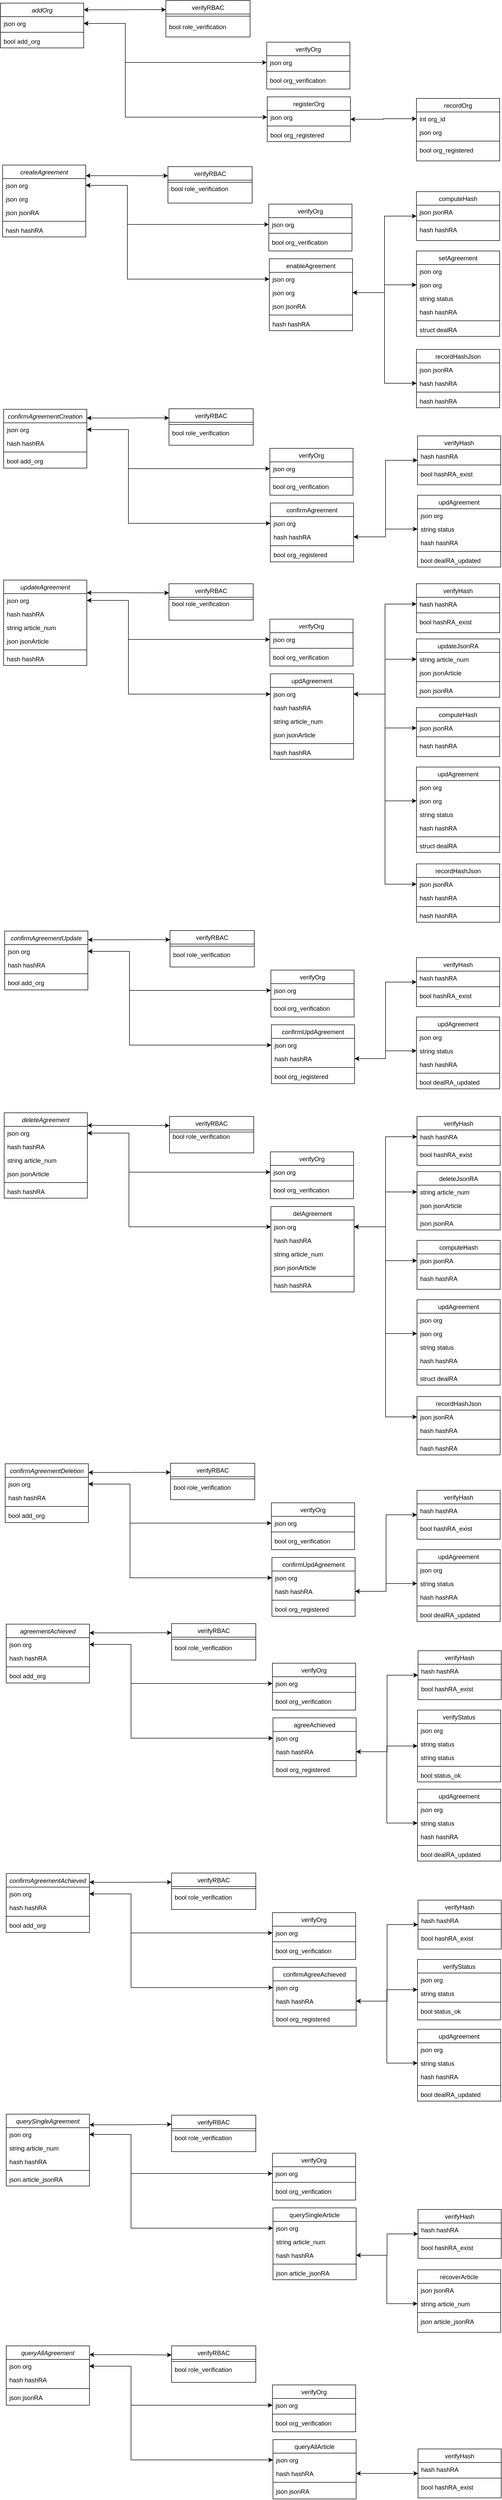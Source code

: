 <mxfile version="14.9.3" type="device"><diagram id="C5RBs43oDa-KdzZeNtuy" name="Page-1"><mxGraphModel dx="705" dy="330" grid="1" gridSize="10" guides="1" tooltips="1" connect="1" arrows="1" fold="1" page="1" pageScale="1" pageWidth="827" pageHeight="1169" math="0" shadow="0"><root><mxCell id="WIyWlLk6GJQsqaUBKTNV-0"/><mxCell id="WIyWlLk6GJQsqaUBKTNV-1" parent="WIyWlLk6GJQsqaUBKTNV-0"/><mxCell id="VEaX7oZ06kfIhk0HoPCm-6" style="edgeStyle=orthogonalEdgeStyle;rounded=0;orthogonalLoop=1;jettySize=auto;html=1;exitX=1;exitY=0.148;exitDx=0;exitDy=0;entryX=0;entryY=0.25;entryDx=0;entryDy=0;exitPerimeter=0;endArrow=classic;endFill=1;startArrow=classic;startFill=1;" edge="1" parent="WIyWlLk6GJQsqaUBKTNV-1" source="zkfFHV4jXpPFQw0GAbJ--0" target="zkfFHV4jXpPFQw0GAbJ--13"><mxGeometry relative="1" as="geometry"/></mxCell><mxCell id="zkfFHV4jXpPFQw0GAbJ--0" value="addOrg" style="swimlane;fontStyle=2;align=center;verticalAlign=top;childLayout=stackLayout;horizontal=1;startSize=26;horizontalStack=0;resizeParent=1;resizeLast=0;collapsible=1;marginBottom=0;rounded=0;shadow=0;strokeWidth=1;" parent="WIyWlLk6GJQsqaUBKTNV-1" vertex="1"><mxGeometry x="20" y="7" width="160" height="86" as="geometry"><mxRectangle x="230" y="140" width="160" height="26" as="alternateBounds"/></mxGeometry></mxCell><mxCell id="zkfFHV4jXpPFQw0GAbJ--1" value="json org" style="text;align=left;verticalAlign=top;spacingLeft=4;spacingRight=4;overflow=hidden;rotatable=0;points=[[0,0.5],[1,0.5]];portConstraint=eastwest;" parent="zkfFHV4jXpPFQw0GAbJ--0" vertex="1"><mxGeometry y="26" width="160" height="26" as="geometry"/></mxCell><mxCell id="zkfFHV4jXpPFQw0GAbJ--4" value="" style="line;html=1;strokeWidth=1;align=left;verticalAlign=middle;spacingTop=-1;spacingLeft=3;spacingRight=3;rotatable=0;labelPosition=right;points=[];portConstraint=eastwest;" parent="zkfFHV4jXpPFQw0GAbJ--0" vertex="1"><mxGeometry y="52" width="160" height="8" as="geometry"/></mxCell><mxCell id="zkfFHV4jXpPFQw0GAbJ--5" value="bool add_org" style="text;align=left;verticalAlign=top;spacingLeft=4;spacingRight=4;overflow=hidden;rotatable=0;points=[[0,0.5],[1,0.5]];portConstraint=eastwest;" parent="zkfFHV4jXpPFQw0GAbJ--0" vertex="1"><mxGeometry y="60" width="160" height="26" as="geometry"/></mxCell><mxCell id="zkfFHV4jXpPFQw0GAbJ--13" value="verifyRBAC" style="swimlane;fontStyle=0;align=center;verticalAlign=top;childLayout=stackLayout;horizontal=1;startSize=26;horizontalStack=0;resizeParent=1;resizeLast=0;collapsible=1;marginBottom=0;rounded=0;shadow=0;strokeWidth=1;" parent="WIyWlLk6GJQsqaUBKTNV-1" vertex="1"><mxGeometry x="338" y="2" width="162" height="70" as="geometry"><mxRectangle x="340" y="380" width="170" height="26" as="alternateBounds"/></mxGeometry></mxCell><mxCell id="zkfFHV4jXpPFQw0GAbJ--15" value="" style="line;html=1;strokeWidth=1;align=left;verticalAlign=middle;spacingTop=-1;spacingLeft=3;spacingRight=3;rotatable=0;labelPosition=right;points=[];portConstraint=eastwest;" parent="zkfFHV4jXpPFQw0GAbJ--13" vertex="1"><mxGeometry y="26" width="162" height="8" as="geometry"/></mxCell><mxCell id="zkfFHV4jXpPFQw0GAbJ--17" value="verifyOrg" style="swimlane;fontStyle=0;align=center;verticalAlign=top;childLayout=stackLayout;horizontal=1;startSize=26;horizontalStack=0;resizeParent=1;resizeLast=0;collapsible=1;marginBottom=0;rounded=0;shadow=0;strokeWidth=1;" parent="WIyWlLk6GJQsqaUBKTNV-1" vertex="1"><mxGeometry x="532" y="82" width="160" height="90" as="geometry"><mxRectangle x="550" y="140" width="160" height="26" as="alternateBounds"/></mxGeometry></mxCell><mxCell id="zkfFHV4jXpPFQw0GAbJ--18" value="json org" style="text;align=left;verticalAlign=top;spacingLeft=4;spacingRight=4;overflow=hidden;rotatable=0;points=[[0,0.5],[1,0.5]];portConstraint=eastwest;" parent="zkfFHV4jXpPFQw0GAbJ--17" vertex="1"><mxGeometry y="26" width="160" height="26" as="geometry"/></mxCell><mxCell id="zkfFHV4jXpPFQw0GAbJ--23" value="" style="line;html=1;strokeWidth=1;align=left;verticalAlign=middle;spacingTop=-1;spacingLeft=3;spacingRight=3;rotatable=0;labelPosition=right;points=[];portConstraint=eastwest;" parent="zkfFHV4jXpPFQw0GAbJ--17" vertex="1"><mxGeometry y="52" width="160" height="8" as="geometry"/></mxCell><mxCell id="zkfFHV4jXpPFQw0GAbJ--24" value="bool org_verification" style="text;align=left;verticalAlign=top;spacingLeft=4;spacingRight=4;overflow=hidden;rotatable=0;points=[[0,0.5],[1,0.5]];portConstraint=eastwest;" parent="zkfFHV4jXpPFQw0GAbJ--17" vertex="1"><mxGeometry y="60" width="160" height="20" as="geometry"/></mxCell><mxCell id="VEaX7oZ06kfIhk0HoPCm-2" value="bool role_verification" style="text;align=left;verticalAlign=top;spacingLeft=4;spacingRight=4;overflow=hidden;rotatable=0;points=[[0,0.5],[1,0.5]];portConstraint=eastwest;" vertex="1" parent="WIyWlLk6GJQsqaUBKTNV-1"><mxGeometry x="338" y="39" width="160" height="26" as="geometry"/></mxCell><mxCell id="VEaX7oZ06kfIhk0HoPCm-20" style="edgeStyle=orthogonalEdgeStyle;rounded=0;orthogonalLoop=1;jettySize=auto;html=1;exitX=1;exitY=0.5;exitDx=0;exitDy=0;entryX=0;entryY=0.5;entryDx=0;entryDy=0;startArrow=classic;startFill=1;endArrow=classic;endFill=1;" edge="1" parent="WIyWlLk6GJQsqaUBKTNV-1" source="VEaX7oZ06kfIhk0HoPCm-8" target="VEaX7oZ06kfIhk0HoPCm-15"><mxGeometry relative="1" as="geometry"/></mxCell><mxCell id="VEaX7oZ06kfIhk0HoPCm-8" value="registerOrg" style="swimlane;fontStyle=0;align=center;verticalAlign=top;childLayout=stackLayout;horizontal=1;startSize=26;horizontalStack=0;resizeParent=1;resizeLast=0;collapsible=1;marginBottom=0;rounded=0;shadow=0;strokeWidth=1;" vertex="1" parent="WIyWlLk6GJQsqaUBKTNV-1"><mxGeometry x="533" y="187" width="160" height="86" as="geometry"><mxRectangle x="550" y="140" width="160" height="26" as="alternateBounds"/></mxGeometry></mxCell><mxCell id="VEaX7oZ06kfIhk0HoPCm-9" value="json org" style="text;align=left;verticalAlign=top;spacingLeft=4;spacingRight=4;overflow=hidden;rotatable=0;points=[[0,0.5],[1,0.5]];portConstraint=eastwest;" vertex="1" parent="VEaX7oZ06kfIhk0HoPCm-8"><mxGeometry y="26" width="160" height="26" as="geometry"/></mxCell><mxCell id="VEaX7oZ06kfIhk0HoPCm-10" value="" style="line;html=1;strokeWidth=1;align=left;verticalAlign=middle;spacingTop=-1;spacingLeft=3;spacingRight=3;rotatable=0;labelPosition=right;points=[];portConstraint=eastwest;" vertex="1" parent="VEaX7oZ06kfIhk0HoPCm-8"><mxGeometry y="52" width="160" height="8" as="geometry"/></mxCell><mxCell id="VEaX7oZ06kfIhk0HoPCm-11" value="bool org_registered" style="text;align=left;verticalAlign=top;spacingLeft=4;spacingRight=4;overflow=hidden;rotatable=0;points=[[0,0.5],[1,0.5]];portConstraint=eastwest;" vertex="1" parent="VEaX7oZ06kfIhk0HoPCm-8"><mxGeometry y="60" width="160" height="26" as="geometry"/></mxCell><mxCell id="VEaX7oZ06kfIhk0HoPCm-12" style="edgeStyle=orthogonalEdgeStyle;rounded=0;orthogonalLoop=1;jettySize=auto;html=1;exitX=1;exitY=0.5;exitDx=0;exitDy=0;entryX=0;entryY=0.5;entryDx=0;entryDy=0;startArrow=classic;startFill=1;" edge="1" parent="WIyWlLk6GJQsqaUBKTNV-1" source="zkfFHV4jXpPFQw0GAbJ--1" target="VEaX7oZ06kfIhk0HoPCm-9"><mxGeometry relative="1" as="geometry"><mxPoint x="218" y="97.5" as="sourcePoint"/><mxPoint x="348" y="29.5" as="targetPoint"/><Array as="points"><mxPoint x="260" y="46"/><mxPoint x="260" y="226"/></Array></mxGeometry></mxCell><mxCell id="VEaX7oZ06kfIhk0HoPCm-13" style="edgeStyle=orthogonalEdgeStyle;rounded=0;orthogonalLoop=1;jettySize=auto;html=1;exitX=0;exitY=0.5;exitDx=0;exitDy=0;entryX=1;entryY=0.5;entryDx=0;entryDy=0;startArrow=classic;startFill=1;endArrow=classic;endFill=1;" edge="1" parent="WIyWlLk6GJQsqaUBKTNV-1" source="zkfFHV4jXpPFQw0GAbJ--18" target="zkfFHV4jXpPFQw0GAbJ--1"><mxGeometry relative="1" as="geometry"><Array as="points"><mxPoint x="260" y="121"/><mxPoint x="260" y="46"/></Array></mxGeometry></mxCell><mxCell id="VEaX7oZ06kfIhk0HoPCm-14" value="recordOrg" style="swimlane;fontStyle=0;align=center;verticalAlign=top;childLayout=stackLayout;horizontal=1;startSize=26;horizontalStack=0;resizeParent=1;resizeLast=0;collapsible=1;marginBottom=0;rounded=0;shadow=0;strokeWidth=1;" vertex="1" parent="WIyWlLk6GJQsqaUBKTNV-1"><mxGeometry x="820" y="190" width="160" height="120" as="geometry"><mxRectangle x="550" y="140" width="160" height="26" as="alternateBounds"/></mxGeometry></mxCell><mxCell id="VEaX7oZ06kfIhk0HoPCm-15" value="int org_id" style="text;align=left;verticalAlign=top;spacingLeft=4;spacingRight=4;overflow=hidden;rotatable=0;points=[[0,0.5],[1,0.5]];portConstraint=eastwest;" vertex="1" parent="VEaX7oZ06kfIhk0HoPCm-14"><mxGeometry y="26" width="160" height="26" as="geometry"/></mxCell><mxCell id="VEaX7oZ06kfIhk0HoPCm-17" value="json org" style="text;align=left;verticalAlign=top;spacingLeft=4;spacingRight=4;overflow=hidden;rotatable=0;points=[[0,0.5],[1,0.5]];portConstraint=eastwest;" vertex="1" parent="VEaX7oZ06kfIhk0HoPCm-14"><mxGeometry y="52" width="160" height="26" as="geometry"/></mxCell><mxCell id="VEaX7oZ06kfIhk0HoPCm-16" value="" style="line;html=1;strokeWidth=1;align=left;verticalAlign=middle;spacingTop=-1;spacingLeft=3;spacingRight=3;rotatable=0;labelPosition=right;points=[];portConstraint=eastwest;" vertex="1" parent="VEaX7oZ06kfIhk0HoPCm-14"><mxGeometry y="78" width="160" height="8" as="geometry"/></mxCell><mxCell id="VEaX7oZ06kfIhk0HoPCm-46" value="bool org_registered" style="text;align=left;verticalAlign=top;spacingLeft=4;spacingRight=4;overflow=hidden;rotatable=0;points=[[0,0.5],[1,0.5]];portConstraint=eastwest;" vertex="1" parent="VEaX7oZ06kfIhk0HoPCm-14"><mxGeometry y="86" width="160" height="26" as="geometry"/></mxCell><mxCell id="VEaX7oZ06kfIhk0HoPCm-21" style="edgeStyle=orthogonalEdgeStyle;rounded=0;orthogonalLoop=1;jettySize=auto;html=1;exitX=1;exitY=0.148;exitDx=0;exitDy=0;entryX=0;entryY=0.25;entryDx=0;entryDy=0;exitPerimeter=0;endArrow=classic;endFill=1;startArrow=classic;startFill=1;" edge="1" parent="WIyWlLk6GJQsqaUBKTNV-1" source="VEaX7oZ06kfIhk0HoPCm-22" target="VEaX7oZ06kfIhk0HoPCm-26"><mxGeometry relative="1" as="geometry"/></mxCell><mxCell id="VEaX7oZ06kfIhk0HoPCm-22" value="createAgreement" style="swimlane;fontStyle=2;align=center;verticalAlign=top;childLayout=stackLayout;horizontal=1;startSize=26;horizontalStack=0;resizeParent=1;resizeLast=0;collapsible=1;marginBottom=0;rounded=0;shadow=0;strokeWidth=1;" vertex="1" parent="WIyWlLk6GJQsqaUBKTNV-1"><mxGeometry x="24" y="318" width="160" height="138" as="geometry"><mxRectangle x="230" y="140" width="160" height="26" as="alternateBounds"/></mxGeometry></mxCell><mxCell id="VEaX7oZ06kfIhk0HoPCm-23" value="json org" style="text;align=left;verticalAlign=top;spacingLeft=4;spacingRight=4;overflow=hidden;rotatable=0;points=[[0,0.5],[1,0.5]];portConstraint=eastwest;" vertex="1" parent="VEaX7oZ06kfIhk0HoPCm-22"><mxGeometry y="26" width="160" height="26" as="geometry"/></mxCell><mxCell id="VEaX7oZ06kfIhk0HoPCm-45" value="json org" style="text;align=left;verticalAlign=top;spacingLeft=4;spacingRight=4;overflow=hidden;rotatable=0;points=[[0,0.5],[1,0.5]];portConstraint=eastwest;" vertex="1" parent="VEaX7oZ06kfIhk0HoPCm-22"><mxGeometry y="52" width="160" height="26" as="geometry"/></mxCell><mxCell id="VEaX7oZ06kfIhk0HoPCm-47" value="json jsonRA" style="text;align=left;verticalAlign=top;spacingLeft=4;spacingRight=4;overflow=hidden;rotatable=0;points=[[0,0.5],[1,0.5]];portConstraint=eastwest;" vertex="1" parent="VEaX7oZ06kfIhk0HoPCm-22"><mxGeometry y="78" width="160" height="26" as="geometry"/></mxCell><mxCell id="VEaX7oZ06kfIhk0HoPCm-24" value="" style="line;html=1;strokeWidth=1;align=left;verticalAlign=middle;spacingTop=-1;spacingLeft=3;spacingRight=3;rotatable=0;labelPosition=right;points=[];portConstraint=eastwest;" vertex="1" parent="VEaX7oZ06kfIhk0HoPCm-22"><mxGeometry y="104" width="160" height="8" as="geometry"/></mxCell><mxCell id="VEaX7oZ06kfIhk0HoPCm-25" value="hash hashRA" style="text;align=left;verticalAlign=top;spacingLeft=4;spacingRight=4;overflow=hidden;rotatable=0;points=[[0,0.5],[1,0.5]];portConstraint=eastwest;" vertex="1" parent="VEaX7oZ06kfIhk0HoPCm-22"><mxGeometry y="112" width="160" height="26" as="geometry"/></mxCell><mxCell id="VEaX7oZ06kfIhk0HoPCm-26" value="verifyRBAC" style="swimlane;fontStyle=0;align=center;verticalAlign=top;childLayout=stackLayout;horizontal=1;startSize=26;horizontalStack=0;resizeParent=1;resizeLast=0;collapsible=1;marginBottom=0;rounded=0;shadow=0;strokeWidth=1;" vertex="1" parent="WIyWlLk6GJQsqaUBKTNV-1"><mxGeometry x="342" y="321" width="162" height="70" as="geometry"><mxRectangle x="340" y="380" width="170" height="26" as="alternateBounds"/></mxGeometry></mxCell><mxCell id="VEaX7oZ06kfIhk0HoPCm-27" value="" style="line;html=1;strokeWidth=1;align=left;verticalAlign=middle;spacingTop=-1;spacingLeft=3;spacingRight=3;rotatable=0;labelPosition=right;points=[];portConstraint=eastwest;" vertex="1" parent="VEaX7oZ06kfIhk0HoPCm-26"><mxGeometry y="26" width="162" height="8" as="geometry"/></mxCell><mxCell id="VEaX7oZ06kfIhk0HoPCm-28" value="verifyOrg" style="swimlane;fontStyle=0;align=center;verticalAlign=top;childLayout=stackLayout;horizontal=1;startSize=26;horizontalStack=0;resizeParent=1;resizeLast=0;collapsible=1;marginBottom=0;rounded=0;shadow=0;strokeWidth=1;" vertex="1" parent="WIyWlLk6GJQsqaUBKTNV-1"><mxGeometry x="536" y="393" width="160" height="90" as="geometry"><mxRectangle x="550" y="140" width="160" height="26" as="alternateBounds"/></mxGeometry></mxCell><mxCell id="VEaX7oZ06kfIhk0HoPCm-29" value="json org" style="text;align=left;verticalAlign=top;spacingLeft=4;spacingRight=4;overflow=hidden;rotatable=0;points=[[0,0.5],[1,0.5]];portConstraint=eastwest;" vertex="1" parent="VEaX7oZ06kfIhk0HoPCm-28"><mxGeometry y="26" width="160" height="26" as="geometry"/></mxCell><mxCell id="VEaX7oZ06kfIhk0HoPCm-30" value="" style="line;html=1;strokeWidth=1;align=left;verticalAlign=middle;spacingTop=-1;spacingLeft=3;spacingRight=3;rotatable=0;labelPosition=right;points=[];portConstraint=eastwest;" vertex="1" parent="VEaX7oZ06kfIhk0HoPCm-28"><mxGeometry y="52" width="160" height="8" as="geometry"/></mxCell><mxCell id="VEaX7oZ06kfIhk0HoPCm-31" value="bool org_verification" style="text;align=left;verticalAlign=top;spacingLeft=4;spacingRight=4;overflow=hidden;rotatable=0;points=[[0,0.5],[1,0.5]];portConstraint=eastwest;" vertex="1" parent="VEaX7oZ06kfIhk0HoPCm-28"><mxGeometry y="60" width="160" height="20" as="geometry"/></mxCell><mxCell id="VEaX7oZ06kfIhk0HoPCm-32" value="bool role_verification" style="text;align=left;verticalAlign=top;spacingLeft=4;spacingRight=4;overflow=hidden;rotatable=0;points=[[0,0.5],[1,0.5]];portConstraint=eastwest;" vertex="1" parent="WIyWlLk6GJQsqaUBKTNV-1"><mxGeometry x="342" y="350" width="160" height="26" as="geometry"/></mxCell><mxCell id="VEaX7oZ06kfIhk0HoPCm-34" value="enableAgreement" style="swimlane;fontStyle=0;align=center;verticalAlign=top;childLayout=stackLayout;horizontal=1;startSize=26;horizontalStack=0;resizeParent=1;resizeLast=0;collapsible=1;marginBottom=0;rounded=0;shadow=0;strokeWidth=1;" vertex="1" parent="WIyWlLk6GJQsqaUBKTNV-1"><mxGeometry x="537" y="498" width="160" height="138" as="geometry"><mxRectangle x="550" y="140" width="160" height="26" as="alternateBounds"/></mxGeometry></mxCell><mxCell id="VEaX7oZ06kfIhk0HoPCm-35" value="json org" style="text;align=left;verticalAlign=top;spacingLeft=4;spacingRight=4;overflow=hidden;rotatable=0;points=[[0,0.5],[1,0.5]];portConstraint=eastwest;" vertex="1" parent="VEaX7oZ06kfIhk0HoPCm-34"><mxGeometry y="26" width="160" height="26" as="geometry"/></mxCell><mxCell id="VEaX7oZ06kfIhk0HoPCm-48" value="json org" style="text;align=left;verticalAlign=top;spacingLeft=4;spacingRight=4;overflow=hidden;rotatable=0;points=[[0,0.5],[1,0.5]];portConstraint=eastwest;" vertex="1" parent="VEaX7oZ06kfIhk0HoPCm-34"><mxGeometry y="52" width="160" height="26" as="geometry"/></mxCell><mxCell id="VEaX7oZ06kfIhk0HoPCm-49" value="json jsonRA" style="text;align=left;verticalAlign=top;spacingLeft=4;spacingRight=4;overflow=hidden;rotatable=0;points=[[0,0.5],[1,0.5]];portConstraint=eastwest;" vertex="1" parent="VEaX7oZ06kfIhk0HoPCm-34"><mxGeometry y="78" width="160" height="26" as="geometry"/></mxCell><mxCell id="VEaX7oZ06kfIhk0HoPCm-36" value="" style="line;html=1;strokeWidth=1;align=left;verticalAlign=middle;spacingTop=-1;spacingLeft=3;spacingRight=3;rotatable=0;labelPosition=right;points=[];portConstraint=eastwest;" vertex="1" parent="VEaX7oZ06kfIhk0HoPCm-34"><mxGeometry y="104" width="160" height="8" as="geometry"/></mxCell><mxCell id="VEaX7oZ06kfIhk0HoPCm-37" value="hash hashRA" style="text;align=left;verticalAlign=top;spacingLeft=4;spacingRight=4;overflow=hidden;rotatable=0;points=[[0,0.5],[1,0.5]];portConstraint=eastwest;" vertex="1" parent="VEaX7oZ06kfIhk0HoPCm-34"><mxGeometry y="112" width="160" height="26" as="geometry"/></mxCell><mxCell id="VEaX7oZ06kfIhk0HoPCm-38" style="edgeStyle=orthogonalEdgeStyle;rounded=0;orthogonalLoop=1;jettySize=auto;html=1;exitX=1;exitY=0.5;exitDx=0;exitDy=0;entryX=0;entryY=0.5;entryDx=0;entryDy=0;startArrow=classic;startFill=1;" edge="1" parent="WIyWlLk6GJQsqaUBKTNV-1" source="VEaX7oZ06kfIhk0HoPCm-23" target="VEaX7oZ06kfIhk0HoPCm-35"><mxGeometry relative="1" as="geometry"><mxPoint x="222" y="408.5" as="sourcePoint"/><mxPoint x="352" y="340.5" as="targetPoint"/><Array as="points"><mxPoint x="264" y="357"/><mxPoint x="264" y="537"/></Array></mxGeometry></mxCell><mxCell id="VEaX7oZ06kfIhk0HoPCm-39" style="edgeStyle=orthogonalEdgeStyle;rounded=0;orthogonalLoop=1;jettySize=auto;html=1;exitX=0;exitY=0.5;exitDx=0;exitDy=0;entryX=1;entryY=0.5;entryDx=0;entryDy=0;startArrow=classic;startFill=1;endArrow=classic;endFill=1;" edge="1" parent="WIyWlLk6GJQsqaUBKTNV-1" source="VEaX7oZ06kfIhk0HoPCm-29" target="VEaX7oZ06kfIhk0HoPCm-23"><mxGeometry relative="1" as="geometry"><Array as="points"><mxPoint x="264" y="432"/><mxPoint x="264" y="357"/></Array></mxGeometry></mxCell><mxCell id="VEaX7oZ06kfIhk0HoPCm-69" style="edgeStyle=orthogonalEdgeStyle;rounded=0;orthogonalLoop=1;jettySize=auto;html=1;exitX=0;exitY=0.5;exitDx=0;exitDy=0;entryX=1;entryY=0.5;entryDx=0;entryDy=0;startArrow=classic;startFill=1;endArrow=classic;endFill=1;" edge="1" parent="WIyWlLk6GJQsqaUBKTNV-1" source="VEaX7oZ06kfIhk0HoPCm-51" target="VEaX7oZ06kfIhk0HoPCm-48"><mxGeometry relative="1" as="geometry"/></mxCell><mxCell id="VEaX7oZ06kfIhk0HoPCm-51" value="computeHash" style="swimlane;fontStyle=0;align=center;verticalAlign=top;childLayout=stackLayout;horizontal=1;startSize=26;horizontalStack=0;resizeParent=1;resizeLast=0;collapsible=1;marginBottom=0;rounded=0;shadow=0;strokeWidth=1;" vertex="1" parent="WIyWlLk6GJQsqaUBKTNV-1"><mxGeometry x="820" y="369" width="160" height="94" as="geometry"><mxRectangle x="550" y="140" width="160" height="26" as="alternateBounds"/></mxGeometry></mxCell><mxCell id="VEaX7oZ06kfIhk0HoPCm-52" value="json jsonRA" style="text;align=left;verticalAlign=top;spacingLeft=4;spacingRight=4;overflow=hidden;rotatable=0;points=[[0,0.5],[1,0.5]];portConstraint=eastwest;" vertex="1" parent="VEaX7oZ06kfIhk0HoPCm-51"><mxGeometry y="26" width="160" height="26" as="geometry"/></mxCell><mxCell id="VEaX7oZ06kfIhk0HoPCm-53" value="" style="line;html=1;strokeWidth=1;align=left;verticalAlign=middle;spacingTop=-1;spacingLeft=3;spacingRight=3;rotatable=0;labelPosition=right;points=[];portConstraint=eastwest;" vertex="1" parent="VEaX7oZ06kfIhk0HoPCm-51"><mxGeometry y="52" width="160" height="8" as="geometry"/></mxCell><mxCell id="VEaX7oZ06kfIhk0HoPCm-54" value="hash hashRA" style="text;align=left;verticalAlign=top;spacingLeft=4;spacingRight=4;overflow=hidden;rotatable=0;points=[[0,0.5],[1,0.5]];portConstraint=eastwest;" vertex="1" parent="VEaX7oZ06kfIhk0HoPCm-51"><mxGeometry y="60" width="160" height="26" as="geometry"/></mxCell><mxCell id="VEaX7oZ06kfIhk0HoPCm-76" value="setAgreement" style="swimlane;fontStyle=0;align=center;verticalAlign=top;childLayout=stackLayout;horizontal=1;startSize=26;horizontalStack=0;resizeParent=1;resizeLast=0;collapsible=1;marginBottom=0;rounded=0;shadow=0;strokeWidth=1;" vertex="1" parent="WIyWlLk6GJQsqaUBKTNV-1"><mxGeometry x="820" y="483" width="160" height="164" as="geometry"><mxRectangle x="550" y="140" width="160" height="26" as="alternateBounds"/></mxGeometry></mxCell><mxCell id="VEaX7oZ06kfIhk0HoPCm-77" value="json org" style="text;align=left;verticalAlign=top;spacingLeft=4;spacingRight=4;overflow=hidden;rotatable=0;points=[[0,0.5],[1,0.5]];portConstraint=eastwest;" vertex="1" parent="VEaX7oZ06kfIhk0HoPCm-76"><mxGeometry y="26" width="160" height="26" as="geometry"/></mxCell><mxCell id="VEaX7oZ06kfIhk0HoPCm-78" value="json org" style="text;align=left;verticalAlign=top;spacingLeft=4;spacingRight=4;overflow=hidden;rotatable=0;points=[[0,0.5],[1,0.5]];portConstraint=eastwest;" vertex="1" parent="VEaX7oZ06kfIhk0HoPCm-76"><mxGeometry y="52" width="160" height="26" as="geometry"/></mxCell><mxCell id="VEaX7oZ06kfIhk0HoPCm-79" value="string status" style="text;align=left;verticalAlign=top;spacingLeft=4;spacingRight=4;overflow=hidden;rotatable=0;points=[[0,0.5],[1,0.5]];portConstraint=eastwest;" vertex="1" parent="VEaX7oZ06kfIhk0HoPCm-76"><mxGeometry y="78" width="160" height="26" as="geometry"/></mxCell><mxCell id="VEaX7oZ06kfIhk0HoPCm-80" value="hash hashRA" style="text;align=left;verticalAlign=top;spacingLeft=4;spacingRight=4;overflow=hidden;rotatable=0;points=[[0,0.5],[1,0.5]];portConstraint=eastwest;" vertex="1" parent="VEaX7oZ06kfIhk0HoPCm-76"><mxGeometry y="104" width="160" height="26" as="geometry"/></mxCell><mxCell id="VEaX7oZ06kfIhk0HoPCm-81" value="" style="line;html=1;strokeWidth=1;align=left;verticalAlign=middle;spacingTop=-1;spacingLeft=3;spacingRight=3;rotatable=0;labelPosition=right;points=[];portConstraint=eastwest;" vertex="1" parent="VEaX7oZ06kfIhk0HoPCm-76"><mxGeometry y="130" width="160" height="8" as="geometry"/></mxCell><mxCell id="VEaX7oZ06kfIhk0HoPCm-82" value="struct dealRA" style="text;align=left;verticalAlign=top;spacingLeft=4;spacingRight=4;overflow=hidden;rotatable=0;points=[[0,0.5],[1,0.5]];portConstraint=eastwest;" vertex="1" parent="VEaX7oZ06kfIhk0HoPCm-76"><mxGeometry y="138" width="160" height="26" as="geometry"/></mxCell><mxCell id="VEaX7oZ06kfIhk0HoPCm-83" style="edgeStyle=orthogonalEdgeStyle;rounded=0;orthogonalLoop=1;jettySize=auto;html=1;exitX=0;exitY=0.5;exitDx=0;exitDy=0;entryX=1;entryY=0.5;entryDx=0;entryDy=0;startArrow=classic;startFill=1;endArrow=classic;endFill=1;" edge="1" parent="WIyWlLk6GJQsqaUBKTNV-1" source="VEaX7oZ06kfIhk0HoPCm-78" target="VEaX7oZ06kfIhk0HoPCm-48"><mxGeometry relative="1" as="geometry"/></mxCell><mxCell id="VEaX7oZ06kfIhk0HoPCm-84" value="recordHashJson" style="swimlane;fontStyle=0;align=center;verticalAlign=top;childLayout=stackLayout;horizontal=1;startSize=26;horizontalStack=0;resizeParent=1;resizeLast=0;collapsible=1;marginBottom=0;rounded=0;shadow=0;strokeWidth=1;" vertex="1" parent="WIyWlLk6GJQsqaUBKTNV-1"><mxGeometry x="820" y="672" width="160" height="112" as="geometry"><mxRectangle x="550" y="140" width="160" height="26" as="alternateBounds"/></mxGeometry></mxCell><mxCell id="VEaX7oZ06kfIhk0HoPCm-85" value="json jsonRA" style="text;align=left;verticalAlign=top;spacingLeft=4;spacingRight=4;overflow=hidden;rotatable=0;points=[[0,0.5],[1,0.5]];portConstraint=eastwest;" vertex="1" parent="VEaX7oZ06kfIhk0HoPCm-84"><mxGeometry y="26" width="160" height="26" as="geometry"/></mxCell><mxCell id="VEaX7oZ06kfIhk0HoPCm-86" value="hash hashRA" style="text;align=left;verticalAlign=top;spacingLeft=4;spacingRight=4;overflow=hidden;rotatable=0;points=[[0,0.5],[1,0.5]];portConstraint=eastwest;" vertex="1" parent="VEaX7oZ06kfIhk0HoPCm-84"><mxGeometry y="52" width="160" height="26" as="geometry"/></mxCell><mxCell id="VEaX7oZ06kfIhk0HoPCm-87" value="" style="line;html=1;strokeWidth=1;align=left;verticalAlign=middle;spacingTop=-1;spacingLeft=3;spacingRight=3;rotatable=0;labelPosition=right;points=[];portConstraint=eastwest;" vertex="1" parent="VEaX7oZ06kfIhk0HoPCm-84"><mxGeometry y="78" width="160" height="8" as="geometry"/></mxCell><mxCell id="VEaX7oZ06kfIhk0HoPCm-88" value="hash hashRA" style="text;align=left;verticalAlign=top;spacingLeft=4;spacingRight=4;overflow=hidden;rotatable=0;points=[[0,0.5],[1,0.5]];portConstraint=eastwest;" vertex="1" parent="VEaX7oZ06kfIhk0HoPCm-84"><mxGeometry y="86" width="160" height="26" as="geometry"/></mxCell><mxCell id="VEaX7oZ06kfIhk0HoPCm-89" style="edgeStyle=orthogonalEdgeStyle;rounded=0;orthogonalLoop=1;jettySize=auto;html=1;exitX=0;exitY=0.5;exitDx=0;exitDy=0;entryX=1;entryY=0.5;entryDx=0;entryDy=0;startArrow=classic;startFill=1;endArrow=classic;endFill=1;" edge="1" parent="WIyWlLk6GJQsqaUBKTNV-1" source="VEaX7oZ06kfIhk0HoPCm-86" target="VEaX7oZ06kfIhk0HoPCm-48"><mxGeometry relative="1" as="geometry"/></mxCell><mxCell id="VEaX7oZ06kfIhk0HoPCm-90" style="edgeStyle=orthogonalEdgeStyle;rounded=0;orthogonalLoop=1;jettySize=auto;html=1;exitX=1;exitY=0.148;exitDx=0;exitDy=0;entryX=0;entryY=0.25;entryDx=0;entryDy=0;exitPerimeter=0;endArrow=classic;endFill=1;startArrow=classic;startFill=1;" edge="1" parent="WIyWlLk6GJQsqaUBKTNV-1" source="VEaX7oZ06kfIhk0HoPCm-91" target="VEaX7oZ06kfIhk0HoPCm-97"><mxGeometry relative="1" as="geometry"/></mxCell><mxCell id="VEaX7oZ06kfIhk0HoPCm-91" value="confirmAgreementCreation" style="swimlane;fontStyle=2;align=center;verticalAlign=top;childLayout=stackLayout;horizontal=1;startSize=26;horizontalStack=0;resizeParent=1;resizeLast=0;collapsible=1;marginBottom=0;rounded=0;shadow=0;strokeWidth=1;" vertex="1" parent="WIyWlLk6GJQsqaUBKTNV-1"><mxGeometry x="26" y="787" width="160" height="113" as="geometry"><mxRectangle x="230" y="140" width="160" height="26" as="alternateBounds"/></mxGeometry></mxCell><mxCell id="VEaX7oZ06kfIhk0HoPCm-92" value="json org" style="text;align=left;verticalAlign=top;spacingLeft=4;spacingRight=4;overflow=hidden;rotatable=0;points=[[0,0.5],[1,0.5]];portConstraint=eastwest;" vertex="1" parent="VEaX7oZ06kfIhk0HoPCm-91"><mxGeometry y="26" width="160" height="26" as="geometry"/></mxCell><mxCell id="VEaX7oZ06kfIhk0HoPCm-93" value="hash hashRA" style="text;align=left;verticalAlign=top;spacingLeft=4;spacingRight=4;overflow=hidden;rotatable=0;points=[[0,0.5],[1,0.5]];portConstraint=eastwest;" vertex="1" parent="VEaX7oZ06kfIhk0HoPCm-91"><mxGeometry y="52" width="160" height="26" as="geometry"/></mxCell><mxCell id="VEaX7oZ06kfIhk0HoPCm-95" value="" style="line;html=1;strokeWidth=1;align=left;verticalAlign=middle;spacingTop=-1;spacingLeft=3;spacingRight=3;rotatable=0;labelPosition=right;points=[];portConstraint=eastwest;" vertex="1" parent="VEaX7oZ06kfIhk0HoPCm-91"><mxGeometry y="78" width="160" height="8" as="geometry"/></mxCell><mxCell id="VEaX7oZ06kfIhk0HoPCm-96" value="bool add_org" style="text;align=left;verticalAlign=top;spacingLeft=4;spacingRight=4;overflow=hidden;rotatable=0;points=[[0,0.5],[1,0.5]];portConstraint=eastwest;" vertex="1" parent="VEaX7oZ06kfIhk0HoPCm-91"><mxGeometry y="86" width="160" height="26" as="geometry"/></mxCell><mxCell id="VEaX7oZ06kfIhk0HoPCm-97" value="verifyRBAC" style="swimlane;fontStyle=0;align=center;verticalAlign=top;childLayout=stackLayout;horizontal=1;startSize=26;horizontalStack=0;resizeParent=1;resizeLast=0;collapsible=1;marginBottom=0;rounded=0;shadow=0;strokeWidth=1;" vertex="1" parent="WIyWlLk6GJQsqaUBKTNV-1"><mxGeometry x="344" y="786" width="162" height="70" as="geometry"><mxRectangle x="340" y="380" width="170" height="26" as="alternateBounds"/></mxGeometry></mxCell><mxCell id="VEaX7oZ06kfIhk0HoPCm-98" value="" style="line;html=1;strokeWidth=1;align=left;verticalAlign=middle;spacingTop=-1;spacingLeft=3;spacingRight=3;rotatable=0;labelPosition=right;points=[];portConstraint=eastwest;" vertex="1" parent="VEaX7oZ06kfIhk0HoPCm-97"><mxGeometry y="26" width="162" height="8" as="geometry"/></mxCell><mxCell id="VEaX7oZ06kfIhk0HoPCm-99" value="verifyOrg" style="swimlane;fontStyle=0;align=center;verticalAlign=top;childLayout=stackLayout;horizontal=1;startSize=26;horizontalStack=0;resizeParent=1;resizeLast=0;collapsible=1;marginBottom=0;rounded=0;shadow=0;strokeWidth=1;" vertex="1" parent="WIyWlLk6GJQsqaUBKTNV-1"><mxGeometry x="538" y="862" width="160" height="90" as="geometry"><mxRectangle x="550" y="140" width="160" height="26" as="alternateBounds"/></mxGeometry></mxCell><mxCell id="VEaX7oZ06kfIhk0HoPCm-100" value="json org" style="text;align=left;verticalAlign=top;spacingLeft=4;spacingRight=4;overflow=hidden;rotatable=0;points=[[0,0.5],[1,0.5]];portConstraint=eastwest;" vertex="1" parent="VEaX7oZ06kfIhk0HoPCm-99"><mxGeometry y="26" width="160" height="26" as="geometry"/></mxCell><mxCell id="VEaX7oZ06kfIhk0HoPCm-101" value="" style="line;html=1;strokeWidth=1;align=left;verticalAlign=middle;spacingTop=-1;spacingLeft=3;spacingRight=3;rotatable=0;labelPosition=right;points=[];portConstraint=eastwest;" vertex="1" parent="VEaX7oZ06kfIhk0HoPCm-99"><mxGeometry y="52" width="160" height="8" as="geometry"/></mxCell><mxCell id="VEaX7oZ06kfIhk0HoPCm-102" value="bool org_verification" style="text;align=left;verticalAlign=top;spacingLeft=4;spacingRight=4;overflow=hidden;rotatable=0;points=[[0,0.5],[1,0.5]];portConstraint=eastwest;" vertex="1" parent="VEaX7oZ06kfIhk0HoPCm-99"><mxGeometry y="60" width="160" height="20" as="geometry"/></mxCell><mxCell id="VEaX7oZ06kfIhk0HoPCm-103" value="bool role_verification" style="text;align=left;verticalAlign=top;spacingLeft=4;spacingRight=4;overflow=hidden;rotatable=0;points=[[0,0.5],[1,0.5]];portConstraint=eastwest;" vertex="1" parent="WIyWlLk6GJQsqaUBKTNV-1"><mxGeometry x="344" y="819" width="160" height="26" as="geometry"/></mxCell><mxCell id="VEaX7oZ06kfIhk0HoPCm-104" value="confirmAgreement" style="swimlane;fontStyle=0;align=center;verticalAlign=top;childLayout=stackLayout;horizontal=1;startSize=26;horizontalStack=0;resizeParent=1;resizeLast=0;collapsible=1;marginBottom=0;rounded=0;shadow=0;strokeWidth=1;" vertex="1" parent="WIyWlLk6GJQsqaUBKTNV-1"><mxGeometry x="539" y="967" width="160" height="113" as="geometry"><mxRectangle x="550" y="140" width="160" height="26" as="alternateBounds"/></mxGeometry></mxCell><mxCell id="VEaX7oZ06kfIhk0HoPCm-105" value="json org" style="text;align=left;verticalAlign=top;spacingLeft=4;spacingRight=4;overflow=hidden;rotatable=0;points=[[0,0.5],[1,0.5]];portConstraint=eastwest;" vertex="1" parent="VEaX7oZ06kfIhk0HoPCm-104"><mxGeometry y="26" width="160" height="26" as="geometry"/></mxCell><mxCell id="VEaX7oZ06kfIhk0HoPCm-106" value="hash hashRA" style="text;align=left;verticalAlign=top;spacingLeft=4;spacingRight=4;overflow=hidden;rotatable=0;points=[[0,0.5],[1,0.5]];portConstraint=eastwest;" vertex="1" parent="VEaX7oZ06kfIhk0HoPCm-104"><mxGeometry y="52" width="160" height="26" as="geometry"/></mxCell><mxCell id="VEaX7oZ06kfIhk0HoPCm-108" value="" style="line;html=1;strokeWidth=1;align=left;verticalAlign=middle;spacingTop=-1;spacingLeft=3;spacingRight=3;rotatable=0;labelPosition=right;points=[];portConstraint=eastwest;" vertex="1" parent="VEaX7oZ06kfIhk0HoPCm-104"><mxGeometry y="78" width="160" height="8" as="geometry"/></mxCell><mxCell id="VEaX7oZ06kfIhk0HoPCm-109" value="bool org_registered" style="text;align=left;verticalAlign=top;spacingLeft=4;spacingRight=4;overflow=hidden;rotatable=0;points=[[0,0.5],[1,0.5]];portConstraint=eastwest;" vertex="1" parent="VEaX7oZ06kfIhk0HoPCm-104"><mxGeometry y="86" width="160" height="26" as="geometry"/></mxCell><mxCell id="VEaX7oZ06kfIhk0HoPCm-110" style="edgeStyle=orthogonalEdgeStyle;rounded=0;orthogonalLoop=1;jettySize=auto;html=1;exitX=1;exitY=0.5;exitDx=0;exitDy=0;entryX=0;entryY=0.5;entryDx=0;entryDy=0;startArrow=classic;startFill=1;" edge="1" parent="WIyWlLk6GJQsqaUBKTNV-1" source="VEaX7oZ06kfIhk0HoPCm-92" target="VEaX7oZ06kfIhk0HoPCm-105"><mxGeometry relative="1" as="geometry"><mxPoint x="224" y="877.5" as="sourcePoint"/><mxPoint x="354" y="809.5" as="targetPoint"/><Array as="points"><mxPoint x="266" y="826"/><mxPoint x="266" y="1006"/></Array></mxGeometry></mxCell><mxCell id="VEaX7oZ06kfIhk0HoPCm-111" style="edgeStyle=orthogonalEdgeStyle;rounded=0;orthogonalLoop=1;jettySize=auto;html=1;exitX=0;exitY=0.5;exitDx=0;exitDy=0;entryX=1;entryY=0.5;entryDx=0;entryDy=0;startArrow=classic;startFill=1;endArrow=classic;endFill=1;" edge="1" parent="WIyWlLk6GJQsqaUBKTNV-1" source="VEaX7oZ06kfIhk0HoPCm-100" target="VEaX7oZ06kfIhk0HoPCm-92"><mxGeometry relative="1" as="geometry"><Array as="points"><mxPoint x="266" y="901"/><mxPoint x="266" y="826"/></Array></mxGeometry></mxCell><mxCell id="VEaX7oZ06kfIhk0HoPCm-112" style="edgeStyle=orthogonalEdgeStyle;rounded=0;orthogonalLoop=1;jettySize=auto;html=1;exitX=0;exitY=0.5;exitDx=0;exitDy=0;entryX=1;entryY=0.5;entryDx=0;entryDy=0;startArrow=classic;startFill=1;endArrow=classic;endFill=1;" edge="1" parent="WIyWlLk6GJQsqaUBKTNV-1" source="VEaX7oZ06kfIhk0HoPCm-113" target="VEaX7oZ06kfIhk0HoPCm-106"><mxGeometry relative="1" as="geometry"/></mxCell><mxCell id="VEaX7oZ06kfIhk0HoPCm-113" value="verifyHash" style="swimlane;fontStyle=0;align=center;verticalAlign=top;childLayout=stackLayout;horizontal=1;startSize=26;horizontalStack=0;resizeParent=1;resizeLast=0;collapsible=1;marginBottom=0;rounded=0;shadow=0;strokeWidth=1;" vertex="1" parent="WIyWlLk6GJQsqaUBKTNV-1"><mxGeometry x="822" y="838" width="160" height="94" as="geometry"><mxRectangle x="550" y="140" width="160" height="26" as="alternateBounds"/></mxGeometry></mxCell><mxCell id="VEaX7oZ06kfIhk0HoPCm-114" value="hash hashRA" style="text;align=left;verticalAlign=top;spacingLeft=4;spacingRight=4;overflow=hidden;rotatable=0;points=[[0,0.5],[1,0.5]];portConstraint=eastwest;" vertex="1" parent="VEaX7oZ06kfIhk0HoPCm-113"><mxGeometry y="26" width="160" height="26" as="geometry"/></mxCell><mxCell id="VEaX7oZ06kfIhk0HoPCm-115" value="" style="line;html=1;strokeWidth=1;align=left;verticalAlign=middle;spacingTop=-1;spacingLeft=3;spacingRight=3;rotatable=0;labelPosition=right;points=[];portConstraint=eastwest;" vertex="1" parent="VEaX7oZ06kfIhk0HoPCm-113"><mxGeometry y="52" width="160" height="8" as="geometry"/></mxCell><mxCell id="VEaX7oZ06kfIhk0HoPCm-116" value="bool hashRA_exist" style="text;align=left;verticalAlign=top;spacingLeft=4;spacingRight=4;overflow=hidden;rotatable=0;points=[[0,0.5],[1,0.5]];portConstraint=eastwest;" vertex="1" parent="VEaX7oZ06kfIhk0HoPCm-113"><mxGeometry y="60" width="160" height="26" as="geometry"/></mxCell><mxCell id="VEaX7oZ06kfIhk0HoPCm-117" value="updAgreement" style="swimlane;fontStyle=0;align=center;verticalAlign=top;childLayout=stackLayout;horizontal=1;startSize=26;horizontalStack=0;resizeParent=1;resizeLast=0;collapsible=1;marginBottom=0;rounded=0;shadow=0;strokeWidth=1;" vertex="1" parent="WIyWlLk6GJQsqaUBKTNV-1"><mxGeometry x="822" y="952" width="160" height="138" as="geometry"><mxRectangle x="550" y="140" width="160" height="26" as="alternateBounds"/></mxGeometry></mxCell><mxCell id="VEaX7oZ06kfIhk0HoPCm-118" value="json org" style="text;align=left;verticalAlign=top;spacingLeft=4;spacingRight=4;overflow=hidden;rotatable=0;points=[[0,0.5],[1,0.5]];portConstraint=eastwest;" vertex="1" parent="VEaX7oZ06kfIhk0HoPCm-117"><mxGeometry y="26" width="160" height="26" as="geometry"/></mxCell><mxCell id="VEaX7oZ06kfIhk0HoPCm-120" value="string status" style="text;align=left;verticalAlign=top;spacingLeft=4;spacingRight=4;overflow=hidden;rotatable=0;points=[[0,0.5],[1,0.5]];portConstraint=eastwest;" vertex="1" parent="VEaX7oZ06kfIhk0HoPCm-117"><mxGeometry y="52" width="160" height="26" as="geometry"/></mxCell><mxCell id="VEaX7oZ06kfIhk0HoPCm-121" value="hash hashRA" style="text;align=left;verticalAlign=top;spacingLeft=4;spacingRight=4;overflow=hidden;rotatable=0;points=[[0,0.5],[1,0.5]];portConstraint=eastwest;" vertex="1" parent="VEaX7oZ06kfIhk0HoPCm-117"><mxGeometry y="78" width="160" height="26" as="geometry"/></mxCell><mxCell id="VEaX7oZ06kfIhk0HoPCm-122" value="" style="line;html=1;strokeWidth=1;align=left;verticalAlign=middle;spacingTop=-1;spacingLeft=3;spacingRight=3;rotatable=0;labelPosition=right;points=[];portConstraint=eastwest;" vertex="1" parent="VEaX7oZ06kfIhk0HoPCm-117"><mxGeometry y="104" width="160" height="8" as="geometry"/></mxCell><mxCell id="VEaX7oZ06kfIhk0HoPCm-123" value="bool dealRA_updated" style="text;align=left;verticalAlign=top;spacingLeft=4;spacingRight=4;overflow=hidden;rotatable=0;points=[[0,0.5],[1,0.5]];portConstraint=eastwest;" vertex="1" parent="VEaX7oZ06kfIhk0HoPCm-117"><mxGeometry y="112" width="160" height="26" as="geometry"/></mxCell><mxCell id="VEaX7oZ06kfIhk0HoPCm-131" style="edgeStyle=orthogonalEdgeStyle;rounded=0;orthogonalLoop=1;jettySize=auto;html=1;exitX=0;exitY=0.5;exitDx=0;exitDy=0;entryX=1;entryY=0.5;entryDx=0;entryDy=0;startArrow=classic;startFill=1;endArrow=classic;endFill=1;" edge="1" parent="WIyWlLk6GJQsqaUBKTNV-1" source="VEaX7oZ06kfIhk0HoPCm-120" target="VEaX7oZ06kfIhk0HoPCm-106"><mxGeometry relative="1" as="geometry"/></mxCell><mxCell id="VEaX7oZ06kfIhk0HoPCm-132" style="edgeStyle=orthogonalEdgeStyle;rounded=0;orthogonalLoop=1;jettySize=auto;html=1;exitX=1;exitY=0.148;exitDx=0;exitDy=0;entryX=0;entryY=0.25;entryDx=0;entryDy=0;exitPerimeter=0;endArrow=classic;endFill=1;startArrow=classic;startFill=1;" edge="1" parent="WIyWlLk6GJQsqaUBKTNV-1" source="VEaX7oZ06kfIhk0HoPCm-133" target="VEaX7oZ06kfIhk0HoPCm-139"><mxGeometry relative="1" as="geometry"/></mxCell><mxCell id="VEaX7oZ06kfIhk0HoPCm-133" value="updateAgreement" style="swimlane;fontStyle=2;align=center;verticalAlign=top;childLayout=stackLayout;horizontal=1;startSize=26;horizontalStack=0;resizeParent=1;resizeLast=0;collapsible=1;marginBottom=0;rounded=0;shadow=0;strokeWidth=1;" vertex="1" parent="WIyWlLk6GJQsqaUBKTNV-1"><mxGeometry x="26" y="1115" width="160" height="164" as="geometry"><mxRectangle x="230" y="140" width="160" height="26" as="alternateBounds"/></mxGeometry></mxCell><mxCell id="VEaX7oZ06kfIhk0HoPCm-134" value="json org" style="text;align=left;verticalAlign=top;spacingLeft=4;spacingRight=4;overflow=hidden;rotatable=0;points=[[0,0.5],[1,0.5]];portConstraint=eastwest;" vertex="1" parent="VEaX7oZ06kfIhk0HoPCm-133"><mxGeometry y="26" width="160" height="26" as="geometry"/></mxCell><mxCell id="VEaX7oZ06kfIhk0HoPCm-135" value="hash hashRA" style="text;align=left;verticalAlign=top;spacingLeft=4;spacingRight=4;overflow=hidden;rotatable=0;points=[[0,0.5],[1,0.5]];portConstraint=eastwest;" vertex="1" parent="VEaX7oZ06kfIhk0HoPCm-133"><mxGeometry y="52" width="160" height="26" as="geometry"/></mxCell><mxCell id="VEaX7oZ06kfIhk0HoPCm-136" value="string article_num" style="text;align=left;verticalAlign=top;spacingLeft=4;spacingRight=4;overflow=hidden;rotatable=0;points=[[0,0.5],[1,0.5]];portConstraint=eastwest;" vertex="1" parent="VEaX7oZ06kfIhk0HoPCm-133"><mxGeometry y="78" width="160" height="26" as="geometry"/></mxCell><mxCell id="VEaX7oZ06kfIhk0HoPCm-205" value="json jsonArticle" style="text;align=left;verticalAlign=top;spacingLeft=4;spacingRight=4;overflow=hidden;rotatable=0;points=[[0,0.5],[1,0.5]];portConstraint=eastwest;" vertex="1" parent="VEaX7oZ06kfIhk0HoPCm-133"><mxGeometry y="104" width="160" height="26" as="geometry"/></mxCell><mxCell id="VEaX7oZ06kfIhk0HoPCm-137" value="" style="line;html=1;strokeWidth=1;align=left;verticalAlign=middle;spacingTop=-1;spacingLeft=3;spacingRight=3;rotatable=0;labelPosition=right;points=[];portConstraint=eastwest;" vertex="1" parent="VEaX7oZ06kfIhk0HoPCm-133"><mxGeometry y="130" width="160" height="8" as="geometry"/></mxCell><mxCell id="VEaX7oZ06kfIhk0HoPCm-138" value="hash hashRA" style="text;align=left;verticalAlign=top;spacingLeft=4;spacingRight=4;overflow=hidden;rotatable=0;points=[[0,0.5],[1,0.5]];portConstraint=eastwest;" vertex="1" parent="VEaX7oZ06kfIhk0HoPCm-133"><mxGeometry y="138" width="160" height="26" as="geometry"/></mxCell><mxCell id="VEaX7oZ06kfIhk0HoPCm-139" value="verifyRBAC" style="swimlane;fontStyle=0;align=center;verticalAlign=top;childLayout=stackLayout;horizontal=1;startSize=26;horizontalStack=0;resizeParent=1;resizeLast=0;collapsible=1;marginBottom=0;rounded=0;shadow=0;strokeWidth=1;" vertex="1" parent="WIyWlLk6GJQsqaUBKTNV-1"><mxGeometry x="344" y="1122" width="162" height="70" as="geometry"><mxRectangle x="340" y="380" width="170" height="26" as="alternateBounds"/></mxGeometry></mxCell><mxCell id="VEaX7oZ06kfIhk0HoPCm-140" value="" style="line;html=1;strokeWidth=1;align=left;verticalAlign=middle;spacingTop=-1;spacingLeft=3;spacingRight=3;rotatable=0;labelPosition=right;points=[];portConstraint=eastwest;" vertex="1" parent="VEaX7oZ06kfIhk0HoPCm-139"><mxGeometry y="26" width="162" height="8" as="geometry"/></mxCell><mxCell id="VEaX7oZ06kfIhk0HoPCm-141" value="verifyOrg" style="swimlane;fontStyle=0;align=center;verticalAlign=top;childLayout=stackLayout;horizontal=1;startSize=26;horizontalStack=0;resizeParent=1;resizeLast=0;collapsible=1;marginBottom=0;rounded=0;shadow=0;strokeWidth=1;" vertex="1" parent="WIyWlLk6GJQsqaUBKTNV-1"><mxGeometry x="538" y="1190" width="160" height="90" as="geometry"><mxRectangle x="550" y="140" width="160" height="26" as="alternateBounds"/></mxGeometry></mxCell><mxCell id="VEaX7oZ06kfIhk0HoPCm-142" value="json org" style="text;align=left;verticalAlign=top;spacingLeft=4;spacingRight=4;overflow=hidden;rotatable=0;points=[[0,0.5],[1,0.5]];portConstraint=eastwest;" vertex="1" parent="VEaX7oZ06kfIhk0HoPCm-141"><mxGeometry y="26" width="160" height="26" as="geometry"/></mxCell><mxCell id="VEaX7oZ06kfIhk0HoPCm-143" value="" style="line;html=1;strokeWidth=1;align=left;verticalAlign=middle;spacingTop=-1;spacingLeft=3;spacingRight=3;rotatable=0;labelPosition=right;points=[];portConstraint=eastwest;" vertex="1" parent="VEaX7oZ06kfIhk0HoPCm-141"><mxGeometry y="52" width="160" height="8" as="geometry"/></mxCell><mxCell id="VEaX7oZ06kfIhk0HoPCm-144" value="bool org_verification" style="text;align=left;verticalAlign=top;spacingLeft=4;spacingRight=4;overflow=hidden;rotatable=0;points=[[0,0.5],[1,0.5]];portConstraint=eastwest;" vertex="1" parent="VEaX7oZ06kfIhk0HoPCm-141"><mxGeometry y="60" width="160" height="20" as="geometry"/></mxCell><mxCell id="VEaX7oZ06kfIhk0HoPCm-145" value="bool role_verification" style="text;align=left;verticalAlign=top;spacingLeft=4;spacingRight=4;overflow=hidden;rotatable=0;points=[[0,0.5],[1,0.5]];portConstraint=eastwest;" vertex="1" parent="WIyWlLk6GJQsqaUBKTNV-1"><mxGeometry x="344" y="1147" width="160" height="26" as="geometry"/></mxCell><mxCell id="VEaX7oZ06kfIhk0HoPCm-146" value="updAgreement" style="swimlane;fontStyle=0;align=center;verticalAlign=top;childLayout=stackLayout;horizontal=1;startSize=26;horizontalStack=0;resizeParent=1;resizeLast=0;collapsible=1;marginBottom=0;rounded=0;shadow=0;strokeWidth=1;" vertex="1" parent="WIyWlLk6GJQsqaUBKTNV-1"><mxGeometry x="539" y="1295" width="160" height="164" as="geometry"><mxRectangle x="550" y="140" width="160" height="26" as="alternateBounds"/></mxGeometry></mxCell><mxCell id="VEaX7oZ06kfIhk0HoPCm-147" value="json org" style="text;align=left;verticalAlign=top;spacingLeft=4;spacingRight=4;overflow=hidden;rotatable=0;points=[[0,0.5],[1,0.5]];portConstraint=eastwest;" vertex="1" parent="VEaX7oZ06kfIhk0HoPCm-146"><mxGeometry y="26" width="160" height="26" as="geometry"/></mxCell><mxCell id="VEaX7oZ06kfIhk0HoPCm-148" value="hash hashRA" style="text;align=left;verticalAlign=top;spacingLeft=4;spacingRight=4;overflow=hidden;rotatable=0;points=[[0,0.5],[1,0.5]];portConstraint=eastwest;" vertex="1" parent="VEaX7oZ06kfIhk0HoPCm-146"><mxGeometry y="52" width="160" height="26" as="geometry"/></mxCell><mxCell id="VEaX7oZ06kfIhk0HoPCm-149" value="string article_num" style="text;align=left;verticalAlign=top;spacingLeft=4;spacingRight=4;overflow=hidden;rotatable=0;points=[[0,0.5],[1,0.5]];portConstraint=eastwest;" vertex="1" parent="VEaX7oZ06kfIhk0HoPCm-146"><mxGeometry y="78" width="160" height="26" as="geometry"/></mxCell><mxCell id="VEaX7oZ06kfIhk0HoPCm-206" value="json jsonArticle" style="text;align=left;verticalAlign=top;spacingLeft=4;spacingRight=4;overflow=hidden;rotatable=0;points=[[0,0.5],[1,0.5]];portConstraint=eastwest;" vertex="1" parent="VEaX7oZ06kfIhk0HoPCm-146"><mxGeometry y="104" width="160" height="26" as="geometry"/></mxCell><mxCell id="VEaX7oZ06kfIhk0HoPCm-150" value="" style="line;html=1;strokeWidth=1;align=left;verticalAlign=middle;spacingTop=-1;spacingLeft=3;spacingRight=3;rotatable=0;labelPosition=right;points=[];portConstraint=eastwest;" vertex="1" parent="VEaX7oZ06kfIhk0HoPCm-146"><mxGeometry y="130" width="160" height="8" as="geometry"/></mxCell><mxCell id="VEaX7oZ06kfIhk0HoPCm-151" value="hash hashRA" style="text;align=left;verticalAlign=top;spacingLeft=4;spacingRight=4;overflow=hidden;rotatable=0;points=[[0,0.5],[1,0.5]];portConstraint=eastwest;" vertex="1" parent="VEaX7oZ06kfIhk0HoPCm-146"><mxGeometry y="138" width="160" height="26" as="geometry"/></mxCell><mxCell id="VEaX7oZ06kfIhk0HoPCm-152" style="edgeStyle=orthogonalEdgeStyle;rounded=0;orthogonalLoop=1;jettySize=auto;html=1;exitX=1;exitY=0.5;exitDx=0;exitDy=0;entryX=0;entryY=0.5;entryDx=0;entryDy=0;startArrow=classic;startFill=1;" edge="1" parent="WIyWlLk6GJQsqaUBKTNV-1" source="VEaX7oZ06kfIhk0HoPCm-134" target="VEaX7oZ06kfIhk0HoPCm-147"><mxGeometry relative="1" as="geometry"><mxPoint x="224" y="1205.5" as="sourcePoint"/><mxPoint x="354" y="1137.5" as="targetPoint"/><Array as="points"><mxPoint x="266" y="1154"/><mxPoint x="266" y="1334"/></Array></mxGeometry></mxCell><mxCell id="VEaX7oZ06kfIhk0HoPCm-153" style="edgeStyle=orthogonalEdgeStyle;rounded=0;orthogonalLoop=1;jettySize=auto;html=1;exitX=0;exitY=0.5;exitDx=0;exitDy=0;entryX=1;entryY=0.5;entryDx=0;entryDy=0;startArrow=classic;startFill=1;endArrow=classic;endFill=1;" edge="1" parent="WIyWlLk6GJQsqaUBKTNV-1" source="VEaX7oZ06kfIhk0HoPCm-142" target="VEaX7oZ06kfIhk0HoPCm-134"><mxGeometry relative="1" as="geometry"><Array as="points"><mxPoint x="266" y="1229"/><mxPoint x="266" y="1154"/></Array></mxGeometry></mxCell><mxCell id="VEaX7oZ06kfIhk0HoPCm-155" value="computeHash" style="swimlane;fontStyle=0;align=center;verticalAlign=top;childLayout=stackLayout;horizontal=1;startSize=26;horizontalStack=0;resizeParent=1;resizeLast=0;collapsible=1;marginBottom=0;rounded=0;shadow=0;strokeWidth=1;" vertex="1" parent="WIyWlLk6GJQsqaUBKTNV-1"><mxGeometry x="820" y="1360" width="160" height="94" as="geometry"><mxRectangle x="550" y="140" width="160" height="26" as="alternateBounds"/></mxGeometry></mxCell><mxCell id="VEaX7oZ06kfIhk0HoPCm-156" value="json jsonRA" style="text;align=left;verticalAlign=top;spacingLeft=4;spacingRight=4;overflow=hidden;rotatable=0;points=[[0,0.5],[1,0.5]];portConstraint=eastwest;" vertex="1" parent="VEaX7oZ06kfIhk0HoPCm-155"><mxGeometry y="26" width="160" height="26" as="geometry"/></mxCell><mxCell id="VEaX7oZ06kfIhk0HoPCm-157" value="" style="line;html=1;strokeWidth=1;align=left;verticalAlign=middle;spacingTop=-1;spacingLeft=3;spacingRight=3;rotatable=0;labelPosition=right;points=[];portConstraint=eastwest;" vertex="1" parent="VEaX7oZ06kfIhk0HoPCm-155"><mxGeometry y="52" width="160" height="8" as="geometry"/></mxCell><mxCell id="VEaX7oZ06kfIhk0HoPCm-158" value="hash hashRA" style="text;align=left;verticalAlign=top;spacingLeft=4;spacingRight=4;overflow=hidden;rotatable=0;points=[[0,0.5],[1,0.5]];portConstraint=eastwest;" vertex="1" parent="VEaX7oZ06kfIhk0HoPCm-155"><mxGeometry y="60" width="160" height="26" as="geometry"/></mxCell><mxCell id="VEaX7oZ06kfIhk0HoPCm-159" value="updAgreement" style="swimlane;fontStyle=0;align=center;verticalAlign=top;childLayout=stackLayout;horizontal=1;startSize=26;horizontalStack=0;resizeParent=1;resizeLast=0;collapsible=1;marginBottom=0;rounded=0;shadow=0;strokeWidth=1;" vertex="1" parent="WIyWlLk6GJQsqaUBKTNV-1"><mxGeometry x="820" y="1474" width="160" height="164" as="geometry"><mxRectangle x="550" y="140" width="160" height="26" as="alternateBounds"/></mxGeometry></mxCell><mxCell id="VEaX7oZ06kfIhk0HoPCm-160" value="json org" style="text;align=left;verticalAlign=top;spacingLeft=4;spacingRight=4;overflow=hidden;rotatable=0;points=[[0,0.5],[1,0.5]];portConstraint=eastwest;" vertex="1" parent="VEaX7oZ06kfIhk0HoPCm-159"><mxGeometry y="26" width="160" height="26" as="geometry"/></mxCell><mxCell id="VEaX7oZ06kfIhk0HoPCm-161" value="json org" style="text;align=left;verticalAlign=top;spacingLeft=4;spacingRight=4;overflow=hidden;rotatable=0;points=[[0,0.5],[1,0.5]];portConstraint=eastwest;" vertex="1" parent="VEaX7oZ06kfIhk0HoPCm-159"><mxGeometry y="52" width="160" height="26" as="geometry"/></mxCell><mxCell id="VEaX7oZ06kfIhk0HoPCm-162" value="string status" style="text;align=left;verticalAlign=top;spacingLeft=4;spacingRight=4;overflow=hidden;rotatable=0;points=[[0,0.5],[1,0.5]];portConstraint=eastwest;" vertex="1" parent="VEaX7oZ06kfIhk0HoPCm-159"><mxGeometry y="78" width="160" height="26" as="geometry"/></mxCell><mxCell id="VEaX7oZ06kfIhk0HoPCm-163" value="hash hashRA" style="text;align=left;verticalAlign=top;spacingLeft=4;spacingRight=4;overflow=hidden;rotatable=0;points=[[0,0.5],[1,0.5]];portConstraint=eastwest;" vertex="1" parent="VEaX7oZ06kfIhk0HoPCm-159"><mxGeometry y="104" width="160" height="26" as="geometry"/></mxCell><mxCell id="VEaX7oZ06kfIhk0HoPCm-164" value="" style="line;html=1;strokeWidth=1;align=left;verticalAlign=middle;spacingTop=-1;spacingLeft=3;spacingRight=3;rotatable=0;labelPosition=right;points=[];portConstraint=eastwest;" vertex="1" parent="VEaX7oZ06kfIhk0HoPCm-159"><mxGeometry y="130" width="160" height="8" as="geometry"/></mxCell><mxCell id="VEaX7oZ06kfIhk0HoPCm-165" value="struct dealRA" style="text;align=left;verticalAlign=top;spacingLeft=4;spacingRight=4;overflow=hidden;rotatable=0;points=[[0,0.5],[1,0.5]];portConstraint=eastwest;" vertex="1" parent="VEaX7oZ06kfIhk0HoPCm-159"><mxGeometry y="138" width="160" height="26" as="geometry"/></mxCell><mxCell id="VEaX7oZ06kfIhk0HoPCm-167" value="recordHashJson" style="swimlane;fontStyle=0;align=center;verticalAlign=top;childLayout=stackLayout;horizontal=1;startSize=26;horizontalStack=0;resizeParent=1;resizeLast=0;collapsible=1;marginBottom=0;rounded=0;shadow=0;strokeWidth=1;" vertex="1" parent="WIyWlLk6GJQsqaUBKTNV-1"><mxGeometry x="820" y="1660" width="160" height="112" as="geometry"><mxRectangle x="550" y="140" width="160" height="26" as="alternateBounds"/></mxGeometry></mxCell><mxCell id="VEaX7oZ06kfIhk0HoPCm-168" value="json jsonRA" style="text;align=left;verticalAlign=top;spacingLeft=4;spacingRight=4;overflow=hidden;rotatable=0;points=[[0,0.5],[1,0.5]];portConstraint=eastwest;" vertex="1" parent="VEaX7oZ06kfIhk0HoPCm-167"><mxGeometry y="26" width="160" height="26" as="geometry"/></mxCell><mxCell id="VEaX7oZ06kfIhk0HoPCm-169" value="hash hashRA" style="text;align=left;verticalAlign=top;spacingLeft=4;spacingRight=4;overflow=hidden;rotatable=0;points=[[0,0.5],[1,0.5]];portConstraint=eastwest;" vertex="1" parent="VEaX7oZ06kfIhk0HoPCm-167"><mxGeometry y="52" width="160" height="26" as="geometry"/></mxCell><mxCell id="VEaX7oZ06kfIhk0HoPCm-170" value="" style="line;html=1;strokeWidth=1;align=left;verticalAlign=middle;spacingTop=-1;spacingLeft=3;spacingRight=3;rotatable=0;labelPosition=right;points=[];portConstraint=eastwest;" vertex="1" parent="VEaX7oZ06kfIhk0HoPCm-167"><mxGeometry y="78" width="160" height="8" as="geometry"/></mxCell><mxCell id="VEaX7oZ06kfIhk0HoPCm-171" value="hash hashRA" style="text;align=left;verticalAlign=top;spacingLeft=4;spacingRight=4;overflow=hidden;rotatable=0;points=[[0,0.5],[1,0.5]];portConstraint=eastwest;" vertex="1" parent="VEaX7oZ06kfIhk0HoPCm-167"><mxGeometry y="86" width="160" height="26" as="geometry"/></mxCell><mxCell id="VEaX7oZ06kfIhk0HoPCm-173" style="edgeStyle=orthogonalEdgeStyle;rounded=0;orthogonalLoop=1;jettySize=auto;html=1;exitX=1;exitY=0.148;exitDx=0;exitDy=0;entryX=0;entryY=0.25;entryDx=0;entryDy=0;exitPerimeter=0;endArrow=classic;endFill=1;startArrow=classic;startFill=1;" edge="1" parent="WIyWlLk6GJQsqaUBKTNV-1" source="VEaX7oZ06kfIhk0HoPCm-174" target="VEaX7oZ06kfIhk0HoPCm-179"><mxGeometry relative="1" as="geometry"/></mxCell><mxCell id="VEaX7oZ06kfIhk0HoPCm-174" value="confirmAgreementUpdate" style="swimlane;fontStyle=2;align=center;verticalAlign=top;childLayout=stackLayout;horizontal=1;startSize=26;horizontalStack=0;resizeParent=1;resizeLast=0;collapsible=1;marginBottom=0;rounded=0;shadow=0;strokeWidth=1;" vertex="1" parent="WIyWlLk6GJQsqaUBKTNV-1"><mxGeometry x="28" y="1789" width="160" height="113" as="geometry"><mxRectangle x="230" y="140" width="160" height="26" as="alternateBounds"/></mxGeometry></mxCell><mxCell id="VEaX7oZ06kfIhk0HoPCm-175" value="json org" style="text;align=left;verticalAlign=top;spacingLeft=4;spacingRight=4;overflow=hidden;rotatable=0;points=[[0,0.5],[1,0.5]];portConstraint=eastwest;" vertex="1" parent="VEaX7oZ06kfIhk0HoPCm-174"><mxGeometry y="26" width="160" height="26" as="geometry"/></mxCell><mxCell id="VEaX7oZ06kfIhk0HoPCm-176" value="hash hashRA" style="text;align=left;verticalAlign=top;spacingLeft=4;spacingRight=4;overflow=hidden;rotatable=0;points=[[0,0.5],[1,0.5]];portConstraint=eastwest;" vertex="1" parent="VEaX7oZ06kfIhk0HoPCm-174"><mxGeometry y="52" width="160" height="26" as="geometry"/></mxCell><mxCell id="VEaX7oZ06kfIhk0HoPCm-177" value="" style="line;html=1;strokeWidth=1;align=left;verticalAlign=middle;spacingTop=-1;spacingLeft=3;spacingRight=3;rotatable=0;labelPosition=right;points=[];portConstraint=eastwest;" vertex="1" parent="VEaX7oZ06kfIhk0HoPCm-174"><mxGeometry y="78" width="160" height="8" as="geometry"/></mxCell><mxCell id="VEaX7oZ06kfIhk0HoPCm-178" value="bool add_org" style="text;align=left;verticalAlign=top;spacingLeft=4;spacingRight=4;overflow=hidden;rotatable=0;points=[[0,0.5],[1,0.5]];portConstraint=eastwest;" vertex="1" parent="VEaX7oZ06kfIhk0HoPCm-174"><mxGeometry y="86" width="160" height="26" as="geometry"/></mxCell><mxCell id="VEaX7oZ06kfIhk0HoPCm-179" value="verifyRBAC" style="swimlane;fontStyle=0;align=center;verticalAlign=top;childLayout=stackLayout;horizontal=1;startSize=26;horizontalStack=0;resizeParent=1;resizeLast=0;collapsible=1;marginBottom=0;rounded=0;shadow=0;strokeWidth=1;" vertex="1" parent="WIyWlLk6GJQsqaUBKTNV-1"><mxGeometry x="346" y="1788" width="162" height="70" as="geometry"><mxRectangle x="340" y="380" width="170" height="26" as="alternateBounds"/></mxGeometry></mxCell><mxCell id="VEaX7oZ06kfIhk0HoPCm-180" value="" style="line;html=1;strokeWidth=1;align=left;verticalAlign=middle;spacingTop=-1;spacingLeft=3;spacingRight=3;rotatable=0;labelPosition=right;points=[];portConstraint=eastwest;" vertex="1" parent="VEaX7oZ06kfIhk0HoPCm-179"><mxGeometry y="26" width="162" height="8" as="geometry"/></mxCell><mxCell id="VEaX7oZ06kfIhk0HoPCm-181" value="verifyOrg" style="swimlane;fontStyle=0;align=center;verticalAlign=top;childLayout=stackLayout;horizontal=1;startSize=26;horizontalStack=0;resizeParent=1;resizeLast=0;collapsible=1;marginBottom=0;rounded=0;shadow=0;strokeWidth=1;" vertex="1" parent="WIyWlLk6GJQsqaUBKTNV-1"><mxGeometry x="540" y="1864" width="160" height="90" as="geometry"><mxRectangle x="550" y="140" width="160" height="26" as="alternateBounds"/></mxGeometry></mxCell><mxCell id="VEaX7oZ06kfIhk0HoPCm-182" value="json org" style="text;align=left;verticalAlign=top;spacingLeft=4;spacingRight=4;overflow=hidden;rotatable=0;points=[[0,0.5],[1,0.5]];portConstraint=eastwest;" vertex="1" parent="VEaX7oZ06kfIhk0HoPCm-181"><mxGeometry y="26" width="160" height="26" as="geometry"/></mxCell><mxCell id="VEaX7oZ06kfIhk0HoPCm-183" value="" style="line;html=1;strokeWidth=1;align=left;verticalAlign=middle;spacingTop=-1;spacingLeft=3;spacingRight=3;rotatable=0;labelPosition=right;points=[];portConstraint=eastwest;" vertex="1" parent="VEaX7oZ06kfIhk0HoPCm-181"><mxGeometry y="52" width="160" height="8" as="geometry"/></mxCell><mxCell id="VEaX7oZ06kfIhk0HoPCm-184" value="bool org_verification" style="text;align=left;verticalAlign=top;spacingLeft=4;spacingRight=4;overflow=hidden;rotatable=0;points=[[0,0.5],[1,0.5]];portConstraint=eastwest;" vertex="1" parent="VEaX7oZ06kfIhk0HoPCm-181"><mxGeometry y="60" width="160" height="20" as="geometry"/></mxCell><mxCell id="VEaX7oZ06kfIhk0HoPCm-185" value="bool role_verification" style="text;align=left;verticalAlign=top;spacingLeft=4;spacingRight=4;overflow=hidden;rotatable=0;points=[[0,0.5],[1,0.5]];portConstraint=eastwest;" vertex="1" parent="WIyWlLk6GJQsqaUBKTNV-1"><mxGeometry x="346" y="1821" width="160" height="26" as="geometry"/></mxCell><mxCell id="VEaX7oZ06kfIhk0HoPCm-186" value="confirmUpdAgreement" style="swimlane;fontStyle=0;align=center;verticalAlign=top;childLayout=stackLayout;horizontal=1;startSize=26;horizontalStack=0;resizeParent=1;resizeLast=0;collapsible=1;marginBottom=0;rounded=0;shadow=0;strokeWidth=1;" vertex="1" parent="WIyWlLk6GJQsqaUBKTNV-1"><mxGeometry x="541" y="1969" width="160" height="113" as="geometry"><mxRectangle x="550" y="140" width="160" height="26" as="alternateBounds"/></mxGeometry></mxCell><mxCell id="VEaX7oZ06kfIhk0HoPCm-187" value="json org" style="text;align=left;verticalAlign=top;spacingLeft=4;spacingRight=4;overflow=hidden;rotatable=0;points=[[0,0.5],[1,0.5]];portConstraint=eastwest;" vertex="1" parent="VEaX7oZ06kfIhk0HoPCm-186"><mxGeometry y="26" width="160" height="26" as="geometry"/></mxCell><mxCell id="VEaX7oZ06kfIhk0HoPCm-188" value="hash hashRA" style="text;align=left;verticalAlign=top;spacingLeft=4;spacingRight=4;overflow=hidden;rotatable=0;points=[[0,0.5],[1,0.5]];portConstraint=eastwest;" vertex="1" parent="VEaX7oZ06kfIhk0HoPCm-186"><mxGeometry y="52" width="160" height="26" as="geometry"/></mxCell><mxCell id="VEaX7oZ06kfIhk0HoPCm-189" value="" style="line;html=1;strokeWidth=1;align=left;verticalAlign=middle;spacingTop=-1;spacingLeft=3;spacingRight=3;rotatable=0;labelPosition=right;points=[];portConstraint=eastwest;" vertex="1" parent="VEaX7oZ06kfIhk0HoPCm-186"><mxGeometry y="78" width="160" height="8" as="geometry"/></mxCell><mxCell id="VEaX7oZ06kfIhk0HoPCm-190" value="bool org_registered" style="text;align=left;verticalAlign=top;spacingLeft=4;spacingRight=4;overflow=hidden;rotatable=0;points=[[0,0.5],[1,0.5]];portConstraint=eastwest;" vertex="1" parent="VEaX7oZ06kfIhk0HoPCm-186"><mxGeometry y="86" width="160" height="26" as="geometry"/></mxCell><mxCell id="VEaX7oZ06kfIhk0HoPCm-191" style="edgeStyle=orthogonalEdgeStyle;rounded=0;orthogonalLoop=1;jettySize=auto;html=1;exitX=1;exitY=0.5;exitDx=0;exitDy=0;entryX=0;entryY=0.5;entryDx=0;entryDy=0;startArrow=classic;startFill=1;" edge="1" parent="WIyWlLk6GJQsqaUBKTNV-1" source="VEaX7oZ06kfIhk0HoPCm-175" target="VEaX7oZ06kfIhk0HoPCm-187"><mxGeometry relative="1" as="geometry"><mxPoint x="226" y="1879.5" as="sourcePoint"/><mxPoint x="356" y="1811.5" as="targetPoint"/><Array as="points"><mxPoint x="268" y="1828"/><mxPoint x="268" y="2008"/></Array></mxGeometry></mxCell><mxCell id="VEaX7oZ06kfIhk0HoPCm-192" style="edgeStyle=orthogonalEdgeStyle;rounded=0;orthogonalLoop=1;jettySize=auto;html=1;exitX=0;exitY=0.5;exitDx=0;exitDy=0;entryX=1;entryY=0.5;entryDx=0;entryDy=0;startArrow=classic;startFill=1;endArrow=classic;endFill=1;" edge="1" parent="WIyWlLk6GJQsqaUBKTNV-1" source="VEaX7oZ06kfIhk0HoPCm-182" target="VEaX7oZ06kfIhk0HoPCm-175"><mxGeometry relative="1" as="geometry"><Array as="points"><mxPoint x="268" y="1903"/><mxPoint x="268" y="1828"/></Array></mxGeometry></mxCell><mxCell id="VEaX7oZ06kfIhk0HoPCm-193" style="edgeStyle=orthogonalEdgeStyle;rounded=0;orthogonalLoop=1;jettySize=auto;html=1;exitX=0;exitY=0.5;exitDx=0;exitDy=0;entryX=1;entryY=0.5;entryDx=0;entryDy=0;startArrow=classic;startFill=1;endArrow=classic;endFill=1;" edge="1" parent="WIyWlLk6GJQsqaUBKTNV-1" source="VEaX7oZ06kfIhk0HoPCm-194" target="VEaX7oZ06kfIhk0HoPCm-188"><mxGeometry relative="1" as="geometry"/></mxCell><mxCell id="VEaX7oZ06kfIhk0HoPCm-194" value="verifyHash" style="swimlane;fontStyle=0;align=center;verticalAlign=top;childLayout=stackLayout;horizontal=1;startSize=26;horizontalStack=0;resizeParent=1;resizeLast=0;collapsible=1;marginBottom=0;rounded=0;shadow=0;strokeWidth=1;" vertex="1" parent="WIyWlLk6GJQsqaUBKTNV-1"><mxGeometry x="820" y="1840" width="160" height="94" as="geometry"><mxRectangle x="550" y="140" width="160" height="26" as="alternateBounds"/></mxGeometry></mxCell><mxCell id="VEaX7oZ06kfIhk0HoPCm-195" value="hash hashRA" style="text;align=left;verticalAlign=top;spacingLeft=4;spacingRight=4;overflow=hidden;rotatable=0;points=[[0,0.5],[1,0.5]];portConstraint=eastwest;" vertex="1" parent="VEaX7oZ06kfIhk0HoPCm-194"><mxGeometry y="26" width="160" height="26" as="geometry"/></mxCell><mxCell id="VEaX7oZ06kfIhk0HoPCm-196" value="" style="line;html=1;strokeWidth=1;align=left;verticalAlign=middle;spacingTop=-1;spacingLeft=3;spacingRight=3;rotatable=0;labelPosition=right;points=[];portConstraint=eastwest;" vertex="1" parent="VEaX7oZ06kfIhk0HoPCm-194"><mxGeometry y="52" width="160" height="8" as="geometry"/></mxCell><mxCell id="VEaX7oZ06kfIhk0HoPCm-197" value="bool hashRA_exist" style="text;align=left;verticalAlign=top;spacingLeft=4;spacingRight=4;overflow=hidden;rotatable=0;points=[[0,0.5],[1,0.5]];portConstraint=eastwest;" vertex="1" parent="VEaX7oZ06kfIhk0HoPCm-194"><mxGeometry y="60" width="160" height="26" as="geometry"/></mxCell><mxCell id="VEaX7oZ06kfIhk0HoPCm-198" value="updAgreement" style="swimlane;fontStyle=0;align=center;verticalAlign=top;childLayout=stackLayout;horizontal=1;startSize=26;horizontalStack=0;resizeParent=1;resizeLast=0;collapsible=1;marginBottom=0;rounded=0;shadow=0;strokeWidth=1;" vertex="1" parent="WIyWlLk6GJQsqaUBKTNV-1"><mxGeometry x="820" y="1954" width="160" height="138" as="geometry"><mxRectangle x="550" y="140" width="160" height="26" as="alternateBounds"/></mxGeometry></mxCell><mxCell id="VEaX7oZ06kfIhk0HoPCm-199" value="json org" style="text;align=left;verticalAlign=top;spacingLeft=4;spacingRight=4;overflow=hidden;rotatable=0;points=[[0,0.5],[1,0.5]];portConstraint=eastwest;" vertex="1" parent="VEaX7oZ06kfIhk0HoPCm-198"><mxGeometry y="26" width="160" height="26" as="geometry"/></mxCell><mxCell id="VEaX7oZ06kfIhk0HoPCm-200" value="string status" style="text;align=left;verticalAlign=top;spacingLeft=4;spacingRight=4;overflow=hidden;rotatable=0;points=[[0,0.5],[1,0.5]];portConstraint=eastwest;" vertex="1" parent="VEaX7oZ06kfIhk0HoPCm-198"><mxGeometry y="52" width="160" height="26" as="geometry"/></mxCell><mxCell id="VEaX7oZ06kfIhk0HoPCm-201" value="hash hashRA" style="text;align=left;verticalAlign=top;spacingLeft=4;spacingRight=4;overflow=hidden;rotatable=0;points=[[0,0.5],[1,0.5]];portConstraint=eastwest;" vertex="1" parent="VEaX7oZ06kfIhk0HoPCm-198"><mxGeometry y="78" width="160" height="26" as="geometry"/></mxCell><mxCell id="VEaX7oZ06kfIhk0HoPCm-202" value="" style="line;html=1;strokeWidth=1;align=left;verticalAlign=middle;spacingTop=-1;spacingLeft=3;spacingRight=3;rotatable=0;labelPosition=right;points=[];portConstraint=eastwest;" vertex="1" parent="VEaX7oZ06kfIhk0HoPCm-198"><mxGeometry y="104" width="160" height="8" as="geometry"/></mxCell><mxCell id="VEaX7oZ06kfIhk0HoPCm-203" value="bool dealRA_updated" style="text;align=left;verticalAlign=top;spacingLeft=4;spacingRight=4;overflow=hidden;rotatable=0;points=[[0,0.5],[1,0.5]];portConstraint=eastwest;" vertex="1" parent="VEaX7oZ06kfIhk0HoPCm-198"><mxGeometry y="112" width="160" height="26" as="geometry"/></mxCell><mxCell id="VEaX7oZ06kfIhk0HoPCm-204" style="edgeStyle=orthogonalEdgeStyle;rounded=0;orthogonalLoop=1;jettySize=auto;html=1;exitX=0;exitY=0.5;exitDx=0;exitDy=0;entryX=1;entryY=0.5;entryDx=0;entryDy=0;startArrow=classic;startFill=1;endArrow=classic;endFill=1;" edge="1" parent="WIyWlLk6GJQsqaUBKTNV-1" source="VEaX7oZ06kfIhk0HoPCm-200" target="VEaX7oZ06kfIhk0HoPCm-188"><mxGeometry relative="1" as="geometry"/></mxCell><mxCell id="VEaX7oZ06kfIhk0HoPCm-207" value="verifyHash" style="swimlane;fontStyle=0;align=center;verticalAlign=top;childLayout=stackLayout;horizontal=1;startSize=26;horizontalStack=0;resizeParent=1;resizeLast=0;collapsible=1;marginBottom=0;rounded=0;shadow=0;strokeWidth=1;" vertex="1" parent="WIyWlLk6GJQsqaUBKTNV-1"><mxGeometry x="820" y="1122" width="160" height="94" as="geometry"><mxRectangle x="550" y="140" width="160" height="26" as="alternateBounds"/></mxGeometry></mxCell><mxCell id="VEaX7oZ06kfIhk0HoPCm-208" value="hash hashRA" style="text;align=left;verticalAlign=top;spacingLeft=4;spacingRight=4;overflow=hidden;rotatable=0;points=[[0,0.5],[1,0.5]];portConstraint=eastwest;" vertex="1" parent="VEaX7oZ06kfIhk0HoPCm-207"><mxGeometry y="26" width="160" height="26" as="geometry"/></mxCell><mxCell id="VEaX7oZ06kfIhk0HoPCm-209" value="" style="line;html=1;strokeWidth=1;align=left;verticalAlign=middle;spacingTop=-1;spacingLeft=3;spacingRight=3;rotatable=0;labelPosition=right;points=[];portConstraint=eastwest;" vertex="1" parent="VEaX7oZ06kfIhk0HoPCm-207"><mxGeometry y="52" width="160" height="8" as="geometry"/></mxCell><mxCell id="VEaX7oZ06kfIhk0HoPCm-210" value="bool hashRA_exist" style="text;align=left;verticalAlign=top;spacingLeft=4;spacingRight=4;overflow=hidden;rotatable=0;points=[[0,0.5],[1,0.5]];portConstraint=eastwest;" vertex="1" parent="VEaX7oZ06kfIhk0HoPCm-207"><mxGeometry y="60" width="160" height="26" as="geometry"/></mxCell><mxCell id="VEaX7oZ06kfIhk0HoPCm-211" value="updateJsonRA" style="swimlane;fontStyle=0;align=center;verticalAlign=top;childLayout=stackLayout;horizontal=1;startSize=26;horizontalStack=0;resizeParent=1;resizeLast=0;collapsible=1;marginBottom=0;rounded=0;shadow=0;strokeWidth=1;" vertex="1" parent="WIyWlLk6GJQsqaUBKTNV-1"><mxGeometry x="820" y="1228" width="160" height="112" as="geometry"><mxRectangle x="550" y="140" width="160" height="26" as="alternateBounds"/></mxGeometry></mxCell><mxCell id="VEaX7oZ06kfIhk0HoPCm-212" value="string article_num" style="text;align=left;verticalAlign=top;spacingLeft=4;spacingRight=4;overflow=hidden;rotatable=0;points=[[0,0.5],[1,0.5]];portConstraint=eastwest;" vertex="1" parent="VEaX7oZ06kfIhk0HoPCm-211"><mxGeometry y="26" width="160" height="26" as="geometry"/></mxCell><mxCell id="VEaX7oZ06kfIhk0HoPCm-215" value="json jsonArticle" style="text;align=left;verticalAlign=top;spacingLeft=4;spacingRight=4;overflow=hidden;rotatable=0;points=[[0,0.5],[1,0.5]];portConstraint=eastwest;" vertex="1" parent="VEaX7oZ06kfIhk0HoPCm-211"><mxGeometry y="52" width="160" height="26" as="geometry"/></mxCell><mxCell id="VEaX7oZ06kfIhk0HoPCm-213" value="" style="line;html=1;strokeWidth=1;align=left;verticalAlign=middle;spacingTop=-1;spacingLeft=3;spacingRight=3;rotatable=0;labelPosition=right;points=[];portConstraint=eastwest;" vertex="1" parent="VEaX7oZ06kfIhk0HoPCm-211"><mxGeometry y="78" width="160" height="8" as="geometry"/></mxCell><mxCell id="VEaX7oZ06kfIhk0HoPCm-214" value="json jsonRA" style="text;align=left;verticalAlign=top;spacingLeft=4;spacingRight=4;overflow=hidden;rotatable=0;points=[[0,0.5],[1,0.5]];portConstraint=eastwest;" vertex="1" parent="VEaX7oZ06kfIhk0HoPCm-211"><mxGeometry y="86" width="160" height="26" as="geometry"/></mxCell><mxCell id="VEaX7oZ06kfIhk0HoPCm-218" style="edgeStyle=orthogonalEdgeStyle;rounded=0;orthogonalLoop=1;jettySize=auto;html=1;exitX=1;exitY=0.5;exitDx=0;exitDy=0;entryX=0;entryY=0.5;entryDx=0;entryDy=0;startArrow=classic;startFill=1;endArrow=classic;endFill=1;" edge="1" parent="WIyWlLk6GJQsqaUBKTNV-1" source="VEaX7oZ06kfIhk0HoPCm-147" target="VEaX7oZ06kfIhk0HoPCm-208"><mxGeometry relative="1" as="geometry"/></mxCell><mxCell id="VEaX7oZ06kfIhk0HoPCm-219" style="edgeStyle=orthogonalEdgeStyle;rounded=0;orthogonalLoop=1;jettySize=auto;html=1;exitX=0;exitY=0.5;exitDx=0;exitDy=0;entryX=1;entryY=0.5;entryDx=0;entryDy=0;startArrow=classic;startFill=1;endArrow=classic;endFill=1;" edge="1" parent="WIyWlLk6GJQsqaUBKTNV-1" source="VEaX7oZ06kfIhk0HoPCm-212" target="VEaX7oZ06kfIhk0HoPCm-147"><mxGeometry relative="1" as="geometry"/></mxCell><mxCell id="VEaX7oZ06kfIhk0HoPCm-220" style="edgeStyle=orthogonalEdgeStyle;rounded=0;orthogonalLoop=1;jettySize=auto;html=1;exitX=0;exitY=0.5;exitDx=0;exitDy=0;entryX=1;entryY=0.5;entryDx=0;entryDy=0;startArrow=classic;startFill=1;endArrow=classic;endFill=1;" edge="1" parent="WIyWlLk6GJQsqaUBKTNV-1" source="VEaX7oZ06kfIhk0HoPCm-156" target="VEaX7oZ06kfIhk0HoPCm-147"><mxGeometry relative="1" as="geometry"/></mxCell><mxCell id="VEaX7oZ06kfIhk0HoPCm-221" style="edgeStyle=orthogonalEdgeStyle;rounded=0;orthogonalLoop=1;jettySize=auto;html=1;exitX=0;exitY=0.5;exitDx=0;exitDy=0;entryX=1;entryY=0.5;entryDx=0;entryDy=0;startArrow=classic;startFill=1;endArrow=classic;endFill=1;" edge="1" parent="WIyWlLk6GJQsqaUBKTNV-1" source="VEaX7oZ06kfIhk0HoPCm-161" target="VEaX7oZ06kfIhk0HoPCm-147"><mxGeometry relative="1" as="geometry"/></mxCell><mxCell id="VEaX7oZ06kfIhk0HoPCm-223" style="edgeStyle=orthogonalEdgeStyle;rounded=0;orthogonalLoop=1;jettySize=auto;html=1;exitX=1;exitY=0.5;exitDx=0;exitDy=0;entryX=0;entryY=0.5;entryDx=0;entryDy=0;startArrow=classic;startFill=1;endArrow=classic;endFill=1;" edge="1" parent="WIyWlLk6GJQsqaUBKTNV-1" source="VEaX7oZ06kfIhk0HoPCm-147" target="VEaX7oZ06kfIhk0HoPCm-168"><mxGeometry relative="1" as="geometry"/></mxCell><mxCell id="VEaX7oZ06kfIhk0HoPCm-224" style="edgeStyle=orthogonalEdgeStyle;rounded=0;orthogonalLoop=1;jettySize=auto;html=1;exitX=1;exitY=0.148;exitDx=0;exitDy=0;entryX=0;entryY=0.25;entryDx=0;entryDy=0;exitPerimeter=0;endArrow=classic;endFill=1;startArrow=classic;startFill=1;" edge="1" parent="WIyWlLk6GJQsqaUBKTNV-1" source="VEaX7oZ06kfIhk0HoPCm-225" target="VEaX7oZ06kfIhk0HoPCm-232"><mxGeometry relative="1" as="geometry"/></mxCell><mxCell id="VEaX7oZ06kfIhk0HoPCm-225" value="deleteAgreement" style="swimlane;fontStyle=2;align=center;verticalAlign=top;childLayout=stackLayout;horizontal=1;startSize=26;horizontalStack=0;resizeParent=1;resizeLast=0;collapsible=1;marginBottom=0;rounded=0;shadow=0;strokeWidth=1;" vertex="1" parent="WIyWlLk6GJQsqaUBKTNV-1"><mxGeometry x="27" y="2138" width="160" height="164" as="geometry"><mxRectangle x="230" y="140" width="160" height="26" as="alternateBounds"/></mxGeometry></mxCell><mxCell id="VEaX7oZ06kfIhk0HoPCm-226" value="json org" style="text;align=left;verticalAlign=top;spacingLeft=4;spacingRight=4;overflow=hidden;rotatable=0;points=[[0,0.5],[1,0.5]];portConstraint=eastwest;" vertex="1" parent="VEaX7oZ06kfIhk0HoPCm-225"><mxGeometry y="26" width="160" height="26" as="geometry"/></mxCell><mxCell id="VEaX7oZ06kfIhk0HoPCm-227" value="hash hashRA" style="text;align=left;verticalAlign=top;spacingLeft=4;spacingRight=4;overflow=hidden;rotatable=0;points=[[0,0.5],[1,0.5]];portConstraint=eastwest;" vertex="1" parent="VEaX7oZ06kfIhk0HoPCm-225"><mxGeometry y="52" width="160" height="26" as="geometry"/></mxCell><mxCell id="VEaX7oZ06kfIhk0HoPCm-228" value="string article_num" style="text;align=left;verticalAlign=top;spacingLeft=4;spacingRight=4;overflow=hidden;rotatable=0;points=[[0,0.5],[1,0.5]];portConstraint=eastwest;" vertex="1" parent="VEaX7oZ06kfIhk0HoPCm-225"><mxGeometry y="78" width="160" height="26" as="geometry"/></mxCell><mxCell id="VEaX7oZ06kfIhk0HoPCm-229" value="json jsonArticle" style="text;align=left;verticalAlign=top;spacingLeft=4;spacingRight=4;overflow=hidden;rotatable=0;points=[[0,0.5],[1,0.5]];portConstraint=eastwest;" vertex="1" parent="VEaX7oZ06kfIhk0HoPCm-225"><mxGeometry y="104" width="160" height="26" as="geometry"/></mxCell><mxCell id="VEaX7oZ06kfIhk0HoPCm-230" value="" style="line;html=1;strokeWidth=1;align=left;verticalAlign=middle;spacingTop=-1;spacingLeft=3;spacingRight=3;rotatable=0;labelPosition=right;points=[];portConstraint=eastwest;" vertex="1" parent="VEaX7oZ06kfIhk0HoPCm-225"><mxGeometry y="130" width="160" height="8" as="geometry"/></mxCell><mxCell id="VEaX7oZ06kfIhk0HoPCm-231" value="hash hashRA" style="text;align=left;verticalAlign=top;spacingLeft=4;spacingRight=4;overflow=hidden;rotatable=0;points=[[0,0.5],[1,0.5]];portConstraint=eastwest;" vertex="1" parent="VEaX7oZ06kfIhk0HoPCm-225"><mxGeometry y="138" width="160" height="26" as="geometry"/></mxCell><mxCell id="VEaX7oZ06kfIhk0HoPCm-232" value="verifyRBAC" style="swimlane;fontStyle=0;align=center;verticalAlign=top;childLayout=stackLayout;horizontal=1;startSize=26;horizontalStack=0;resizeParent=1;resizeLast=0;collapsible=1;marginBottom=0;rounded=0;shadow=0;strokeWidth=1;" vertex="1" parent="WIyWlLk6GJQsqaUBKTNV-1"><mxGeometry x="345" y="2145" width="162" height="70" as="geometry"><mxRectangle x="340" y="380" width="170" height="26" as="alternateBounds"/></mxGeometry></mxCell><mxCell id="VEaX7oZ06kfIhk0HoPCm-233" value="" style="line;html=1;strokeWidth=1;align=left;verticalAlign=middle;spacingTop=-1;spacingLeft=3;spacingRight=3;rotatable=0;labelPosition=right;points=[];portConstraint=eastwest;" vertex="1" parent="VEaX7oZ06kfIhk0HoPCm-232"><mxGeometry y="26" width="162" height="8" as="geometry"/></mxCell><mxCell id="VEaX7oZ06kfIhk0HoPCm-234" value="verifyOrg" style="swimlane;fontStyle=0;align=center;verticalAlign=top;childLayout=stackLayout;horizontal=1;startSize=26;horizontalStack=0;resizeParent=1;resizeLast=0;collapsible=1;marginBottom=0;rounded=0;shadow=0;strokeWidth=1;" vertex="1" parent="WIyWlLk6GJQsqaUBKTNV-1"><mxGeometry x="539" y="2213" width="160" height="90" as="geometry"><mxRectangle x="550" y="140" width="160" height="26" as="alternateBounds"/></mxGeometry></mxCell><mxCell id="VEaX7oZ06kfIhk0HoPCm-235" value="json org" style="text;align=left;verticalAlign=top;spacingLeft=4;spacingRight=4;overflow=hidden;rotatable=0;points=[[0,0.5],[1,0.5]];portConstraint=eastwest;" vertex="1" parent="VEaX7oZ06kfIhk0HoPCm-234"><mxGeometry y="26" width="160" height="26" as="geometry"/></mxCell><mxCell id="VEaX7oZ06kfIhk0HoPCm-236" value="" style="line;html=1;strokeWidth=1;align=left;verticalAlign=middle;spacingTop=-1;spacingLeft=3;spacingRight=3;rotatable=0;labelPosition=right;points=[];portConstraint=eastwest;" vertex="1" parent="VEaX7oZ06kfIhk0HoPCm-234"><mxGeometry y="52" width="160" height="8" as="geometry"/></mxCell><mxCell id="VEaX7oZ06kfIhk0HoPCm-237" value="bool org_verification" style="text;align=left;verticalAlign=top;spacingLeft=4;spacingRight=4;overflow=hidden;rotatable=0;points=[[0,0.5],[1,0.5]];portConstraint=eastwest;" vertex="1" parent="VEaX7oZ06kfIhk0HoPCm-234"><mxGeometry y="60" width="160" height="20" as="geometry"/></mxCell><mxCell id="VEaX7oZ06kfIhk0HoPCm-238" value="bool role_verification" style="text;align=left;verticalAlign=top;spacingLeft=4;spacingRight=4;overflow=hidden;rotatable=0;points=[[0,0.5],[1,0.5]];portConstraint=eastwest;" vertex="1" parent="WIyWlLk6GJQsqaUBKTNV-1"><mxGeometry x="345" y="2170" width="160" height="26" as="geometry"/></mxCell><mxCell id="VEaX7oZ06kfIhk0HoPCm-239" value="delAgreement" style="swimlane;fontStyle=0;align=center;verticalAlign=top;childLayout=stackLayout;horizontal=1;startSize=26;horizontalStack=0;resizeParent=1;resizeLast=0;collapsible=1;marginBottom=0;rounded=0;shadow=0;strokeWidth=1;" vertex="1" parent="WIyWlLk6GJQsqaUBKTNV-1"><mxGeometry x="540" y="2318" width="160" height="164" as="geometry"><mxRectangle x="550" y="140" width="160" height="26" as="alternateBounds"/></mxGeometry></mxCell><mxCell id="VEaX7oZ06kfIhk0HoPCm-240" value="json org" style="text;align=left;verticalAlign=top;spacingLeft=4;spacingRight=4;overflow=hidden;rotatable=0;points=[[0,0.5],[1,0.5]];portConstraint=eastwest;" vertex="1" parent="VEaX7oZ06kfIhk0HoPCm-239"><mxGeometry y="26" width="160" height="26" as="geometry"/></mxCell><mxCell id="VEaX7oZ06kfIhk0HoPCm-241" value="hash hashRA" style="text;align=left;verticalAlign=top;spacingLeft=4;spacingRight=4;overflow=hidden;rotatable=0;points=[[0,0.5],[1,0.5]];portConstraint=eastwest;" vertex="1" parent="VEaX7oZ06kfIhk0HoPCm-239"><mxGeometry y="52" width="160" height="26" as="geometry"/></mxCell><mxCell id="VEaX7oZ06kfIhk0HoPCm-242" value="string article_num" style="text;align=left;verticalAlign=top;spacingLeft=4;spacingRight=4;overflow=hidden;rotatable=0;points=[[0,0.5],[1,0.5]];portConstraint=eastwest;" vertex="1" parent="VEaX7oZ06kfIhk0HoPCm-239"><mxGeometry y="78" width="160" height="26" as="geometry"/></mxCell><mxCell id="VEaX7oZ06kfIhk0HoPCm-243" value="json jsonArticle" style="text;align=left;verticalAlign=top;spacingLeft=4;spacingRight=4;overflow=hidden;rotatable=0;points=[[0,0.5],[1,0.5]];portConstraint=eastwest;" vertex="1" parent="VEaX7oZ06kfIhk0HoPCm-239"><mxGeometry y="104" width="160" height="26" as="geometry"/></mxCell><mxCell id="VEaX7oZ06kfIhk0HoPCm-244" value="" style="line;html=1;strokeWidth=1;align=left;verticalAlign=middle;spacingTop=-1;spacingLeft=3;spacingRight=3;rotatable=0;labelPosition=right;points=[];portConstraint=eastwest;" vertex="1" parent="VEaX7oZ06kfIhk0HoPCm-239"><mxGeometry y="130" width="160" height="8" as="geometry"/></mxCell><mxCell id="VEaX7oZ06kfIhk0HoPCm-245" value="hash hashRA" style="text;align=left;verticalAlign=top;spacingLeft=4;spacingRight=4;overflow=hidden;rotatable=0;points=[[0,0.5],[1,0.5]];portConstraint=eastwest;" vertex="1" parent="VEaX7oZ06kfIhk0HoPCm-239"><mxGeometry y="138" width="160" height="26" as="geometry"/></mxCell><mxCell id="VEaX7oZ06kfIhk0HoPCm-246" style="edgeStyle=orthogonalEdgeStyle;rounded=0;orthogonalLoop=1;jettySize=auto;html=1;exitX=1;exitY=0.5;exitDx=0;exitDy=0;entryX=0;entryY=0.5;entryDx=0;entryDy=0;startArrow=classic;startFill=1;" edge="1" parent="WIyWlLk6GJQsqaUBKTNV-1" source="VEaX7oZ06kfIhk0HoPCm-226" target="VEaX7oZ06kfIhk0HoPCm-240"><mxGeometry relative="1" as="geometry"><mxPoint x="225" y="2228.5" as="sourcePoint"/><mxPoint x="355" y="2160.5" as="targetPoint"/><Array as="points"><mxPoint x="267" y="2177"/><mxPoint x="267" y="2357"/></Array></mxGeometry></mxCell><mxCell id="VEaX7oZ06kfIhk0HoPCm-247" style="edgeStyle=orthogonalEdgeStyle;rounded=0;orthogonalLoop=1;jettySize=auto;html=1;exitX=0;exitY=0.5;exitDx=0;exitDy=0;entryX=1;entryY=0.5;entryDx=0;entryDy=0;startArrow=classic;startFill=1;endArrow=classic;endFill=1;" edge="1" parent="WIyWlLk6GJQsqaUBKTNV-1" source="VEaX7oZ06kfIhk0HoPCm-235" target="VEaX7oZ06kfIhk0HoPCm-226"><mxGeometry relative="1" as="geometry"><Array as="points"><mxPoint x="267" y="2252"/><mxPoint x="267" y="2177"/></Array></mxGeometry></mxCell><mxCell id="VEaX7oZ06kfIhk0HoPCm-248" value="computeHash" style="swimlane;fontStyle=0;align=center;verticalAlign=top;childLayout=stackLayout;horizontal=1;startSize=26;horizontalStack=0;resizeParent=1;resizeLast=0;collapsible=1;marginBottom=0;rounded=0;shadow=0;strokeWidth=1;" vertex="1" parent="WIyWlLk6GJQsqaUBKTNV-1"><mxGeometry x="821" y="2383" width="160" height="94" as="geometry"><mxRectangle x="550" y="140" width="160" height="26" as="alternateBounds"/></mxGeometry></mxCell><mxCell id="VEaX7oZ06kfIhk0HoPCm-249" value="json jsonRA" style="text;align=left;verticalAlign=top;spacingLeft=4;spacingRight=4;overflow=hidden;rotatable=0;points=[[0,0.5],[1,0.5]];portConstraint=eastwest;" vertex="1" parent="VEaX7oZ06kfIhk0HoPCm-248"><mxGeometry y="26" width="160" height="26" as="geometry"/></mxCell><mxCell id="VEaX7oZ06kfIhk0HoPCm-250" value="" style="line;html=1;strokeWidth=1;align=left;verticalAlign=middle;spacingTop=-1;spacingLeft=3;spacingRight=3;rotatable=0;labelPosition=right;points=[];portConstraint=eastwest;" vertex="1" parent="VEaX7oZ06kfIhk0HoPCm-248"><mxGeometry y="52" width="160" height="8" as="geometry"/></mxCell><mxCell id="VEaX7oZ06kfIhk0HoPCm-251" value="hash hashRA" style="text;align=left;verticalAlign=top;spacingLeft=4;spacingRight=4;overflow=hidden;rotatable=0;points=[[0,0.5],[1,0.5]];portConstraint=eastwest;" vertex="1" parent="VEaX7oZ06kfIhk0HoPCm-248"><mxGeometry y="60" width="160" height="26" as="geometry"/></mxCell><mxCell id="VEaX7oZ06kfIhk0HoPCm-252" value="updAgreement" style="swimlane;fontStyle=0;align=center;verticalAlign=top;childLayout=stackLayout;horizontal=1;startSize=26;horizontalStack=0;resizeParent=1;resizeLast=0;collapsible=1;marginBottom=0;rounded=0;shadow=0;strokeWidth=1;" vertex="1" parent="WIyWlLk6GJQsqaUBKTNV-1"><mxGeometry x="821" y="2497" width="160" height="164" as="geometry"><mxRectangle x="550" y="140" width="160" height="26" as="alternateBounds"/></mxGeometry></mxCell><mxCell id="VEaX7oZ06kfIhk0HoPCm-253" value="json org" style="text;align=left;verticalAlign=top;spacingLeft=4;spacingRight=4;overflow=hidden;rotatable=0;points=[[0,0.5],[1,0.5]];portConstraint=eastwest;" vertex="1" parent="VEaX7oZ06kfIhk0HoPCm-252"><mxGeometry y="26" width="160" height="26" as="geometry"/></mxCell><mxCell id="VEaX7oZ06kfIhk0HoPCm-254" value="json org" style="text;align=left;verticalAlign=top;spacingLeft=4;spacingRight=4;overflow=hidden;rotatable=0;points=[[0,0.5],[1,0.5]];portConstraint=eastwest;" vertex="1" parent="VEaX7oZ06kfIhk0HoPCm-252"><mxGeometry y="52" width="160" height="26" as="geometry"/></mxCell><mxCell id="VEaX7oZ06kfIhk0HoPCm-255" value="string status" style="text;align=left;verticalAlign=top;spacingLeft=4;spacingRight=4;overflow=hidden;rotatable=0;points=[[0,0.5],[1,0.5]];portConstraint=eastwest;" vertex="1" parent="VEaX7oZ06kfIhk0HoPCm-252"><mxGeometry y="78" width="160" height="26" as="geometry"/></mxCell><mxCell id="VEaX7oZ06kfIhk0HoPCm-256" value="hash hashRA" style="text;align=left;verticalAlign=top;spacingLeft=4;spacingRight=4;overflow=hidden;rotatable=0;points=[[0,0.5],[1,0.5]];portConstraint=eastwest;" vertex="1" parent="VEaX7oZ06kfIhk0HoPCm-252"><mxGeometry y="104" width="160" height="26" as="geometry"/></mxCell><mxCell id="VEaX7oZ06kfIhk0HoPCm-257" value="" style="line;html=1;strokeWidth=1;align=left;verticalAlign=middle;spacingTop=-1;spacingLeft=3;spacingRight=3;rotatable=0;labelPosition=right;points=[];portConstraint=eastwest;" vertex="1" parent="VEaX7oZ06kfIhk0HoPCm-252"><mxGeometry y="130" width="160" height="8" as="geometry"/></mxCell><mxCell id="VEaX7oZ06kfIhk0HoPCm-258" value="struct dealRA" style="text;align=left;verticalAlign=top;spacingLeft=4;spacingRight=4;overflow=hidden;rotatable=0;points=[[0,0.5],[1,0.5]];portConstraint=eastwest;" vertex="1" parent="VEaX7oZ06kfIhk0HoPCm-252"><mxGeometry y="138" width="160" height="26" as="geometry"/></mxCell><mxCell id="VEaX7oZ06kfIhk0HoPCm-259" value="recordHashJson" style="swimlane;fontStyle=0;align=center;verticalAlign=top;childLayout=stackLayout;horizontal=1;startSize=26;horizontalStack=0;resizeParent=1;resizeLast=0;collapsible=1;marginBottom=0;rounded=0;shadow=0;strokeWidth=1;" vertex="1" parent="WIyWlLk6GJQsqaUBKTNV-1"><mxGeometry x="821" y="2683" width="160" height="112" as="geometry"><mxRectangle x="550" y="140" width="160" height="26" as="alternateBounds"/></mxGeometry></mxCell><mxCell id="VEaX7oZ06kfIhk0HoPCm-260" value="json jsonRA" style="text;align=left;verticalAlign=top;spacingLeft=4;spacingRight=4;overflow=hidden;rotatable=0;points=[[0,0.5],[1,0.5]];portConstraint=eastwest;" vertex="1" parent="VEaX7oZ06kfIhk0HoPCm-259"><mxGeometry y="26" width="160" height="26" as="geometry"/></mxCell><mxCell id="VEaX7oZ06kfIhk0HoPCm-261" value="hash hashRA" style="text;align=left;verticalAlign=top;spacingLeft=4;spacingRight=4;overflow=hidden;rotatable=0;points=[[0,0.5],[1,0.5]];portConstraint=eastwest;" vertex="1" parent="VEaX7oZ06kfIhk0HoPCm-259"><mxGeometry y="52" width="160" height="26" as="geometry"/></mxCell><mxCell id="VEaX7oZ06kfIhk0HoPCm-262" value="" style="line;html=1;strokeWidth=1;align=left;verticalAlign=middle;spacingTop=-1;spacingLeft=3;spacingRight=3;rotatable=0;labelPosition=right;points=[];portConstraint=eastwest;" vertex="1" parent="VEaX7oZ06kfIhk0HoPCm-259"><mxGeometry y="78" width="160" height="8" as="geometry"/></mxCell><mxCell id="VEaX7oZ06kfIhk0HoPCm-263" value="hash hashRA" style="text;align=left;verticalAlign=top;spacingLeft=4;spacingRight=4;overflow=hidden;rotatable=0;points=[[0,0.5],[1,0.5]];portConstraint=eastwest;" vertex="1" parent="VEaX7oZ06kfIhk0HoPCm-259"><mxGeometry y="86" width="160" height="26" as="geometry"/></mxCell><mxCell id="VEaX7oZ06kfIhk0HoPCm-264" style="edgeStyle=orthogonalEdgeStyle;rounded=0;orthogonalLoop=1;jettySize=auto;html=1;exitX=1;exitY=0.148;exitDx=0;exitDy=0;entryX=0;entryY=0.25;entryDx=0;entryDy=0;exitPerimeter=0;endArrow=classic;endFill=1;startArrow=classic;startFill=1;" edge="1" parent="WIyWlLk6GJQsqaUBKTNV-1" source="VEaX7oZ06kfIhk0HoPCm-265" target="VEaX7oZ06kfIhk0HoPCm-270"><mxGeometry relative="1" as="geometry"/></mxCell><mxCell id="VEaX7oZ06kfIhk0HoPCm-265" value="confirmAgreementDeletion" style="swimlane;fontStyle=2;align=center;verticalAlign=top;childLayout=stackLayout;horizontal=1;startSize=26;horizontalStack=0;resizeParent=1;resizeLast=0;collapsible=1;marginBottom=0;rounded=0;shadow=0;strokeWidth=1;" vertex="1" parent="WIyWlLk6GJQsqaUBKTNV-1"><mxGeometry x="29" y="2812" width="160" height="113" as="geometry"><mxRectangle x="230" y="140" width="160" height="26" as="alternateBounds"/></mxGeometry></mxCell><mxCell id="VEaX7oZ06kfIhk0HoPCm-266" value="json org" style="text;align=left;verticalAlign=top;spacingLeft=4;spacingRight=4;overflow=hidden;rotatable=0;points=[[0,0.5],[1,0.5]];portConstraint=eastwest;" vertex="1" parent="VEaX7oZ06kfIhk0HoPCm-265"><mxGeometry y="26" width="160" height="26" as="geometry"/></mxCell><mxCell id="VEaX7oZ06kfIhk0HoPCm-267" value="hash hashRA" style="text;align=left;verticalAlign=top;spacingLeft=4;spacingRight=4;overflow=hidden;rotatable=0;points=[[0,0.5],[1,0.5]];portConstraint=eastwest;" vertex="1" parent="VEaX7oZ06kfIhk0HoPCm-265"><mxGeometry y="52" width="160" height="26" as="geometry"/></mxCell><mxCell id="VEaX7oZ06kfIhk0HoPCm-268" value="" style="line;html=1;strokeWidth=1;align=left;verticalAlign=middle;spacingTop=-1;spacingLeft=3;spacingRight=3;rotatable=0;labelPosition=right;points=[];portConstraint=eastwest;" vertex="1" parent="VEaX7oZ06kfIhk0HoPCm-265"><mxGeometry y="78" width="160" height="8" as="geometry"/></mxCell><mxCell id="VEaX7oZ06kfIhk0HoPCm-269" value="bool add_org" style="text;align=left;verticalAlign=top;spacingLeft=4;spacingRight=4;overflow=hidden;rotatable=0;points=[[0,0.5],[1,0.5]];portConstraint=eastwest;" vertex="1" parent="VEaX7oZ06kfIhk0HoPCm-265"><mxGeometry y="86" width="160" height="26" as="geometry"/></mxCell><mxCell id="VEaX7oZ06kfIhk0HoPCm-270" value="verifyRBAC" style="swimlane;fontStyle=0;align=center;verticalAlign=top;childLayout=stackLayout;horizontal=1;startSize=26;horizontalStack=0;resizeParent=1;resizeLast=0;collapsible=1;marginBottom=0;rounded=0;shadow=0;strokeWidth=1;" vertex="1" parent="WIyWlLk6GJQsqaUBKTNV-1"><mxGeometry x="347" y="2811" width="162" height="70" as="geometry"><mxRectangle x="340" y="380" width="170" height="26" as="alternateBounds"/></mxGeometry></mxCell><mxCell id="VEaX7oZ06kfIhk0HoPCm-271" value="" style="line;html=1;strokeWidth=1;align=left;verticalAlign=middle;spacingTop=-1;spacingLeft=3;spacingRight=3;rotatable=0;labelPosition=right;points=[];portConstraint=eastwest;" vertex="1" parent="VEaX7oZ06kfIhk0HoPCm-270"><mxGeometry y="26" width="162" height="8" as="geometry"/></mxCell><mxCell id="VEaX7oZ06kfIhk0HoPCm-272" value="verifyOrg" style="swimlane;fontStyle=0;align=center;verticalAlign=top;childLayout=stackLayout;horizontal=1;startSize=26;horizontalStack=0;resizeParent=1;resizeLast=0;collapsible=1;marginBottom=0;rounded=0;shadow=0;strokeWidth=1;" vertex="1" parent="WIyWlLk6GJQsqaUBKTNV-1"><mxGeometry x="541" y="2887" width="160" height="90" as="geometry"><mxRectangle x="550" y="140" width="160" height="26" as="alternateBounds"/></mxGeometry></mxCell><mxCell id="VEaX7oZ06kfIhk0HoPCm-273" value="json org" style="text;align=left;verticalAlign=top;spacingLeft=4;spacingRight=4;overflow=hidden;rotatable=0;points=[[0,0.5],[1,0.5]];portConstraint=eastwest;" vertex="1" parent="VEaX7oZ06kfIhk0HoPCm-272"><mxGeometry y="26" width="160" height="26" as="geometry"/></mxCell><mxCell id="VEaX7oZ06kfIhk0HoPCm-274" value="" style="line;html=1;strokeWidth=1;align=left;verticalAlign=middle;spacingTop=-1;spacingLeft=3;spacingRight=3;rotatable=0;labelPosition=right;points=[];portConstraint=eastwest;" vertex="1" parent="VEaX7oZ06kfIhk0HoPCm-272"><mxGeometry y="52" width="160" height="8" as="geometry"/></mxCell><mxCell id="VEaX7oZ06kfIhk0HoPCm-275" value="bool org_verification" style="text;align=left;verticalAlign=top;spacingLeft=4;spacingRight=4;overflow=hidden;rotatable=0;points=[[0,0.5],[1,0.5]];portConstraint=eastwest;" vertex="1" parent="VEaX7oZ06kfIhk0HoPCm-272"><mxGeometry y="60" width="160" height="20" as="geometry"/></mxCell><mxCell id="VEaX7oZ06kfIhk0HoPCm-276" value="bool role_verification" style="text;align=left;verticalAlign=top;spacingLeft=4;spacingRight=4;overflow=hidden;rotatable=0;points=[[0,0.5],[1,0.5]];portConstraint=eastwest;" vertex="1" parent="WIyWlLk6GJQsqaUBKTNV-1"><mxGeometry x="347" y="2844" width="160" height="26" as="geometry"/></mxCell><mxCell id="VEaX7oZ06kfIhk0HoPCm-277" value="confirmUpdAgreement" style="swimlane;fontStyle=0;align=center;verticalAlign=top;childLayout=stackLayout;horizontal=1;startSize=26;horizontalStack=0;resizeParent=1;resizeLast=0;collapsible=1;marginBottom=0;rounded=0;shadow=0;strokeWidth=1;" vertex="1" parent="WIyWlLk6GJQsqaUBKTNV-1"><mxGeometry x="542" y="2992" width="160" height="113" as="geometry"><mxRectangle x="550" y="140" width="160" height="26" as="alternateBounds"/></mxGeometry></mxCell><mxCell id="VEaX7oZ06kfIhk0HoPCm-278" value="json org" style="text;align=left;verticalAlign=top;spacingLeft=4;spacingRight=4;overflow=hidden;rotatable=0;points=[[0,0.5],[1,0.5]];portConstraint=eastwest;" vertex="1" parent="VEaX7oZ06kfIhk0HoPCm-277"><mxGeometry y="26" width="160" height="26" as="geometry"/></mxCell><mxCell id="VEaX7oZ06kfIhk0HoPCm-279" value="hash hashRA" style="text;align=left;verticalAlign=top;spacingLeft=4;spacingRight=4;overflow=hidden;rotatable=0;points=[[0,0.5],[1,0.5]];portConstraint=eastwest;" vertex="1" parent="VEaX7oZ06kfIhk0HoPCm-277"><mxGeometry y="52" width="160" height="26" as="geometry"/></mxCell><mxCell id="VEaX7oZ06kfIhk0HoPCm-280" value="" style="line;html=1;strokeWidth=1;align=left;verticalAlign=middle;spacingTop=-1;spacingLeft=3;spacingRight=3;rotatable=0;labelPosition=right;points=[];portConstraint=eastwest;" vertex="1" parent="VEaX7oZ06kfIhk0HoPCm-277"><mxGeometry y="78" width="160" height="8" as="geometry"/></mxCell><mxCell id="VEaX7oZ06kfIhk0HoPCm-281" value="bool org_registered" style="text;align=left;verticalAlign=top;spacingLeft=4;spacingRight=4;overflow=hidden;rotatable=0;points=[[0,0.5],[1,0.5]];portConstraint=eastwest;" vertex="1" parent="VEaX7oZ06kfIhk0HoPCm-277"><mxGeometry y="86" width="160" height="26" as="geometry"/></mxCell><mxCell id="VEaX7oZ06kfIhk0HoPCm-282" style="edgeStyle=orthogonalEdgeStyle;rounded=0;orthogonalLoop=1;jettySize=auto;html=1;exitX=1;exitY=0.5;exitDx=0;exitDy=0;entryX=0;entryY=0.5;entryDx=0;entryDy=0;startArrow=classic;startFill=1;" edge="1" parent="WIyWlLk6GJQsqaUBKTNV-1" source="VEaX7oZ06kfIhk0HoPCm-266" target="VEaX7oZ06kfIhk0HoPCm-278"><mxGeometry relative="1" as="geometry"><mxPoint x="227" y="2902.5" as="sourcePoint"/><mxPoint x="357" y="2834.5" as="targetPoint"/><Array as="points"><mxPoint x="269" y="2851"/><mxPoint x="269" y="3031"/></Array></mxGeometry></mxCell><mxCell id="VEaX7oZ06kfIhk0HoPCm-283" style="edgeStyle=orthogonalEdgeStyle;rounded=0;orthogonalLoop=1;jettySize=auto;html=1;exitX=0;exitY=0.5;exitDx=0;exitDy=0;entryX=1;entryY=0.5;entryDx=0;entryDy=0;startArrow=classic;startFill=1;endArrow=classic;endFill=1;" edge="1" parent="WIyWlLk6GJQsqaUBKTNV-1" source="VEaX7oZ06kfIhk0HoPCm-273" target="VEaX7oZ06kfIhk0HoPCm-266"><mxGeometry relative="1" as="geometry"><Array as="points"><mxPoint x="269" y="2926"/><mxPoint x="269" y="2851"/></Array></mxGeometry></mxCell><mxCell id="VEaX7oZ06kfIhk0HoPCm-284" style="edgeStyle=orthogonalEdgeStyle;rounded=0;orthogonalLoop=1;jettySize=auto;html=1;exitX=0;exitY=0.5;exitDx=0;exitDy=0;entryX=1;entryY=0.5;entryDx=0;entryDy=0;startArrow=classic;startFill=1;endArrow=classic;endFill=1;" edge="1" parent="WIyWlLk6GJQsqaUBKTNV-1" source="VEaX7oZ06kfIhk0HoPCm-285" target="VEaX7oZ06kfIhk0HoPCm-279"><mxGeometry relative="1" as="geometry"/></mxCell><mxCell id="VEaX7oZ06kfIhk0HoPCm-285" value="verifyHash" style="swimlane;fontStyle=0;align=center;verticalAlign=top;childLayout=stackLayout;horizontal=1;startSize=26;horizontalStack=0;resizeParent=1;resizeLast=0;collapsible=1;marginBottom=0;rounded=0;shadow=0;strokeWidth=1;" vertex="1" parent="WIyWlLk6GJQsqaUBKTNV-1"><mxGeometry x="821" y="2863" width="160" height="94" as="geometry"><mxRectangle x="550" y="140" width="160" height="26" as="alternateBounds"/></mxGeometry></mxCell><mxCell id="VEaX7oZ06kfIhk0HoPCm-286" value="hash hashRA" style="text;align=left;verticalAlign=top;spacingLeft=4;spacingRight=4;overflow=hidden;rotatable=0;points=[[0,0.5],[1,0.5]];portConstraint=eastwest;" vertex="1" parent="VEaX7oZ06kfIhk0HoPCm-285"><mxGeometry y="26" width="160" height="26" as="geometry"/></mxCell><mxCell id="VEaX7oZ06kfIhk0HoPCm-287" value="" style="line;html=1;strokeWidth=1;align=left;verticalAlign=middle;spacingTop=-1;spacingLeft=3;spacingRight=3;rotatable=0;labelPosition=right;points=[];portConstraint=eastwest;" vertex="1" parent="VEaX7oZ06kfIhk0HoPCm-285"><mxGeometry y="52" width="160" height="8" as="geometry"/></mxCell><mxCell id="VEaX7oZ06kfIhk0HoPCm-288" value="bool hashRA_exist" style="text;align=left;verticalAlign=top;spacingLeft=4;spacingRight=4;overflow=hidden;rotatable=0;points=[[0,0.5],[1,0.5]];portConstraint=eastwest;" vertex="1" parent="VEaX7oZ06kfIhk0HoPCm-285"><mxGeometry y="60" width="160" height="26" as="geometry"/></mxCell><mxCell id="VEaX7oZ06kfIhk0HoPCm-289" value="updAgreement" style="swimlane;fontStyle=0;align=center;verticalAlign=top;childLayout=stackLayout;horizontal=1;startSize=26;horizontalStack=0;resizeParent=1;resizeLast=0;collapsible=1;marginBottom=0;rounded=0;shadow=0;strokeWidth=1;" vertex="1" parent="WIyWlLk6GJQsqaUBKTNV-1"><mxGeometry x="821" y="2977" width="160" height="138" as="geometry"><mxRectangle x="550" y="140" width="160" height="26" as="alternateBounds"/></mxGeometry></mxCell><mxCell id="VEaX7oZ06kfIhk0HoPCm-290" value="json org" style="text;align=left;verticalAlign=top;spacingLeft=4;spacingRight=4;overflow=hidden;rotatable=0;points=[[0,0.5],[1,0.5]];portConstraint=eastwest;" vertex="1" parent="VEaX7oZ06kfIhk0HoPCm-289"><mxGeometry y="26" width="160" height="26" as="geometry"/></mxCell><mxCell id="VEaX7oZ06kfIhk0HoPCm-291" value="string status" style="text;align=left;verticalAlign=top;spacingLeft=4;spacingRight=4;overflow=hidden;rotatable=0;points=[[0,0.5],[1,0.5]];portConstraint=eastwest;" vertex="1" parent="VEaX7oZ06kfIhk0HoPCm-289"><mxGeometry y="52" width="160" height="26" as="geometry"/></mxCell><mxCell id="VEaX7oZ06kfIhk0HoPCm-292" value="hash hashRA" style="text;align=left;verticalAlign=top;spacingLeft=4;spacingRight=4;overflow=hidden;rotatable=0;points=[[0,0.5],[1,0.5]];portConstraint=eastwest;" vertex="1" parent="VEaX7oZ06kfIhk0HoPCm-289"><mxGeometry y="78" width="160" height="26" as="geometry"/></mxCell><mxCell id="VEaX7oZ06kfIhk0HoPCm-293" value="" style="line;html=1;strokeWidth=1;align=left;verticalAlign=middle;spacingTop=-1;spacingLeft=3;spacingRight=3;rotatable=0;labelPosition=right;points=[];portConstraint=eastwest;" vertex="1" parent="VEaX7oZ06kfIhk0HoPCm-289"><mxGeometry y="104" width="160" height="8" as="geometry"/></mxCell><mxCell id="VEaX7oZ06kfIhk0HoPCm-294" value="bool dealRA_updated" style="text;align=left;verticalAlign=top;spacingLeft=4;spacingRight=4;overflow=hidden;rotatable=0;points=[[0,0.5],[1,0.5]];portConstraint=eastwest;" vertex="1" parent="VEaX7oZ06kfIhk0HoPCm-289"><mxGeometry y="112" width="160" height="26" as="geometry"/></mxCell><mxCell id="VEaX7oZ06kfIhk0HoPCm-295" style="edgeStyle=orthogonalEdgeStyle;rounded=0;orthogonalLoop=1;jettySize=auto;html=1;exitX=0;exitY=0.5;exitDx=0;exitDy=0;entryX=1;entryY=0.5;entryDx=0;entryDy=0;startArrow=classic;startFill=1;endArrow=classic;endFill=1;" edge="1" parent="WIyWlLk6GJQsqaUBKTNV-1" source="VEaX7oZ06kfIhk0HoPCm-291" target="VEaX7oZ06kfIhk0HoPCm-279"><mxGeometry relative="1" as="geometry"/></mxCell><mxCell id="VEaX7oZ06kfIhk0HoPCm-296" value="verifyHash" style="swimlane;fontStyle=0;align=center;verticalAlign=top;childLayout=stackLayout;horizontal=1;startSize=26;horizontalStack=0;resizeParent=1;resizeLast=0;collapsible=1;marginBottom=0;rounded=0;shadow=0;strokeWidth=1;" vertex="1" parent="WIyWlLk6GJQsqaUBKTNV-1"><mxGeometry x="821" y="2145" width="160" height="94" as="geometry"><mxRectangle x="550" y="140" width="160" height="26" as="alternateBounds"/></mxGeometry></mxCell><mxCell id="VEaX7oZ06kfIhk0HoPCm-297" value="hash hashRA" style="text;align=left;verticalAlign=top;spacingLeft=4;spacingRight=4;overflow=hidden;rotatable=0;points=[[0,0.5],[1,0.5]];portConstraint=eastwest;" vertex="1" parent="VEaX7oZ06kfIhk0HoPCm-296"><mxGeometry y="26" width="160" height="26" as="geometry"/></mxCell><mxCell id="VEaX7oZ06kfIhk0HoPCm-298" value="" style="line;html=1;strokeWidth=1;align=left;verticalAlign=middle;spacingTop=-1;spacingLeft=3;spacingRight=3;rotatable=0;labelPosition=right;points=[];portConstraint=eastwest;" vertex="1" parent="VEaX7oZ06kfIhk0HoPCm-296"><mxGeometry y="52" width="160" height="8" as="geometry"/></mxCell><mxCell id="VEaX7oZ06kfIhk0HoPCm-299" value="bool hashRA_exist" style="text;align=left;verticalAlign=top;spacingLeft=4;spacingRight=4;overflow=hidden;rotatable=0;points=[[0,0.5],[1,0.5]];portConstraint=eastwest;" vertex="1" parent="VEaX7oZ06kfIhk0HoPCm-296"><mxGeometry y="60" width="160" height="26" as="geometry"/></mxCell><mxCell id="VEaX7oZ06kfIhk0HoPCm-300" value="deleteJsonRA" style="swimlane;fontStyle=0;align=center;verticalAlign=top;childLayout=stackLayout;horizontal=1;startSize=26;horizontalStack=0;resizeParent=1;resizeLast=0;collapsible=1;marginBottom=0;rounded=0;shadow=0;strokeWidth=1;" vertex="1" parent="WIyWlLk6GJQsqaUBKTNV-1"><mxGeometry x="821" y="2251" width="160" height="112" as="geometry"><mxRectangle x="550" y="140" width="160" height="26" as="alternateBounds"/></mxGeometry></mxCell><mxCell id="VEaX7oZ06kfIhk0HoPCm-301" value="string article_num" style="text;align=left;verticalAlign=top;spacingLeft=4;spacingRight=4;overflow=hidden;rotatable=0;points=[[0,0.5],[1,0.5]];portConstraint=eastwest;" vertex="1" parent="VEaX7oZ06kfIhk0HoPCm-300"><mxGeometry y="26" width="160" height="26" as="geometry"/></mxCell><mxCell id="VEaX7oZ06kfIhk0HoPCm-302" value="json jsonArticle" style="text;align=left;verticalAlign=top;spacingLeft=4;spacingRight=4;overflow=hidden;rotatable=0;points=[[0,0.5],[1,0.5]];portConstraint=eastwest;" vertex="1" parent="VEaX7oZ06kfIhk0HoPCm-300"><mxGeometry y="52" width="160" height="26" as="geometry"/></mxCell><mxCell id="VEaX7oZ06kfIhk0HoPCm-303" value="" style="line;html=1;strokeWidth=1;align=left;verticalAlign=middle;spacingTop=-1;spacingLeft=3;spacingRight=3;rotatable=0;labelPosition=right;points=[];portConstraint=eastwest;" vertex="1" parent="VEaX7oZ06kfIhk0HoPCm-300"><mxGeometry y="78" width="160" height="8" as="geometry"/></mxCell><mxCell id="VEaX7oZ06kfIhk0HoPCm-304" value="json jsonRA" style="text;align=left;verticalAlign=top;spacingLeft=4;spacingRight=4;overflow=hidden;rotatable=0;points=[[0,0.5],[1,0.5]];portConstraint=eastwest;" vertex="1" parent="VEaX7oZ06kfIhk0HoPCm-300"><mxGeometry y="86" width="160" height="26" as="geometry"/></mxCell><mxCell id="VEaX7oZ06kfIhk0HoPCm-305" style="edgeStyle=orthogonalEdgeStyle;rounded=0;orthogonalLoop=1;jettySize=auto;html=1;exitX=1;exitY=0.5;exitDx=0;exitDy=0;entryX=0;entryY=0.5;entryDx=0;entryDy=0;startArrow=classic;startFill=1;endArrow=classic;endFill=1;" edge="1" parent="WIyWlLk6GJQsqaUBKTNV-1" source="VEaX7oZ06kfIhk0HoPCm-240" target="VEaX7oZ06kfIhk0HoPCm-297"><mxGeometry relative="1" as="geometry"/></mxCell><mxCell id="VEaX7oZ06kfIhk0HoPCm-306" style="edgeStyle=orthogonalEdgeStyle;rounded=0;orthogonalLoop=1;jettySize=auto;html=1;exitX=0;exitY=0.5;exitDx=0;exitDy=0;entryX=1;entryY=0.5;entryDx=0;entryDy=0;startArrow=classic;startFill=1;endArrow=classic;endFill=1;" edge="1" parent="WIyWlLk6GJQsqaUBKTNV-1" source="VEaX7oZ06kfIhk0HoPCm-301" target="VEaX7oZ06kfIhk0HoPCm-240"><mxGeometry relative="1" as="geometry"/></mxCell><mxCell id="VEaX7oZ06kfIhk0HoPCm-307" style="edgeStyle=orthogonalEdgeStyle;rounded=0;orthogonalLoop=1;jettySize=auto;html=1;exitX=0;exitY=0.5;exitDx=0;exitDy=0;entryX=1;entryY=0.5;entryDx=0;entryDy=0;startArrow=classic;startFill=1;endArrow=classic;endFill=1;" edge="1" parent="WIyWlLk6GJQsqaUBKTNV-1" source="VEaX7oZ06kfIhk0HoPCm-249" target="VEaX7oZ06kfIhk0HoPCm-240"><mxGeometry relative="1" as="geometry"/></mxCell><mxCell id="VEaX7oZ06kfIhk0HoPCm-308" style="edgeStyle=orthogonalEdgeStyle;rounded=0;orthogonalLoop=1;jettySize=auto;html=1;exitX=0;exitY=0.5;exitDx=0;exitDy=0;entryX=1;entryY=0.5;entryDx=0;entryDy=0;startArrow=classic;startFill=1;endArrow=classic;endFill=1;" edge="1" parent="WIyWlLk6GJQsqaUBKTNV-1" source="VEaX7oZ06kfIhk0HoPCm-254" target="VEaX7oZ06kfIhk0HoPCm-240"><mxGeometry relative="1" as="geometry"/></mxCell><mxCell id="VEaX7oZ06kfIhk0HoPCm-309" style="edgeStyle=orthogonalEdgeStyle;rounded=0;orthogonalLoop=1;jettySize=auto;html=1;exitX=1;exitY=0.5;exitDx=0;exitDy=0;entryX=0;entryY=0.5;entryDx=0;entryDy=0;startArrow=classic;startFill=1;endArrow=classic;endFill=1;" edge="1" parent="WIyWlLk6GJQsqaUBKTNV-1" source="VEaX7oZ06kfIhk0HoPCm-240" target="VEaX7oZ06kfIhk0HoPCm-260"><mxGeometry relative="1" as="geometry"/></mxCell><mxCell id="VEaX7oZ06kfIhk0HoPCm-310" style="edgeStyle=orthogonalEdgeStyle;rounded=0;orthogonalLoop=1;jettySize=auto;html=1;exitX=1;exitY=0.148;exitDx=0;exitDy=0;entryX=0;entryY=0.25;entryDx=0;entryDy=0;exitPerimeter=0;endArrow=classic;endFill=1;startArrow=classic;startFill=1;" edge="1" parent="WIyWlLk6GJQsqaUBKTNV-1" source="VEaX7oZ06kfIhk0HoPCm-311" target="VEaX7oZ06kfIhk0HoPCm-316"><mxGeometry relative="1" as="geometry"/></mxCell><mxCell id="VEaX7oZ06kfIhk0HoPCm-311" value="agreementAchieved" style="swimlane;fontStyle=2;align=center;verticalAlign=top;childLayout=stackLayout;horizontal=1;startSize=26;horizontalStack=0;resizeParent=1;resizeLast=0;collapsible=1;marginBottom=0;rounded=0;shadow=0;strokeWidth=1;" vertex="1" parent="WIyWlLk6GJQsqaUBKTNV-1"><mxGeometry x="31" y="3120" width="160" height="113" as="geometry"><mxRectangle x="230" y="140" width="160" height="26" as="alternateBounds"/></mxGeometry></mxCell><mxCell id="VEaX7oZ06kfIhk0HoPCm-312" value="json org" style="text;align=left;verticalAlign=top;spacingLeft=4;spacingRight=4;overflow=hidden;rotatable=0;points=[[0,0.5],[1,0.5]];portConstraint=eastwest;" vertex="1" parent="VEaX7oZ06kfIhk0HoPCm-311"><mxGeometry y="26" width="160" height="26" as="geometry"/></mxCell><mxCell id="VEaX7oZ06kfIhk0HoPCm-313" value="hash hashRA" style="text;align=left;verticalAlign=top;spacingLeft=4;spacingRight=4;overflow=hidden;rotatable=0;points=[[0,0.5],[1,0.5]];portConstraint=eastwest;" vertex="1" parent="VEaX7oZ06kfIhk0HoPCm-311"><mxGeometry y="52" width="160" height="26" as="geometry"/></mxCell><mxCell id="VEaX7oZ06kfIhk0HoPCm-314" value="" style="line;html=1;strokeWidth=1;align=left;verticalAlign=middle;spacingTop=-1;spacingLeft=3;spacingRight=3;rotatable=0;labelPosition=right;points=[];portConstraint=eastwest;" vertex="1" parent="VEaX7oZ06kfIhk0HoPCm-311"><mxGeometry y="78" width="160" height="8" as="geometry"/></mxCell><mxCell id="VEaX7oZ06kfIhk0HoPCm-315" value="bool add_org" style="text;align=left;verticalAlign=top;spacingLeft=4;spacingRight=4;overflow=hidden;rotatable=0;points=[[0,0.5],[1,0.5]];portConstraint=eastwest;" vertex="1" parent="VEaX7oZ06kfIhk0HoPCm-311"><mxGeometry y="86" width="160" height="26" as="geometry"/></mxCell><mxCell id="VEaX7oZ06kfIhk0HoPCm-316" value="verifyRBAC" style="swimlane;fontStyle=0;align=center;verticalAlign=top;childLayout=stackLayout;horizontal=1;startSize=26;horizontalStack=0;resizeParent=1;resizeLast=0;collapsible=1;marginBottom=0;rounded=0;shadow=0;strokeWidth=1;" vertex="1" parent="WIyWlLk6GJQsqaUBKTNV-1"><mxGeometry x="349" y="3119" width="162" height="70" as="geometry"><mxRectangle x="340" y="380" width="170" height="26" as="alternateBounds"/></mxGeometry></mxCell><mxCell id="VEaX7oZ06kfIhk0HoPCm-317" value="" style="line;html=1;strokeWidth=1;align=left;verticalAlign=middle;spacingTop=-1;spacingLeft=3;spacingRight=3;rotatable=0;labelPosition=right;points=[];portConstraint=eastwest;" vertex="1" parent="VEaX7oZ06kfIhk0HoPCm-316"><mxGeometry y="26" width="162" height="8" as="geometry"/></mxCell><mxCell id="VEaX7oZ06kfIhk0HoPCm-318" value="verifyOrg" style="swimlane;fontStyle=0;align=center;verticalAlign=top;childLayout=stackLayout;horizontal=1;startSize=26;horizontalStack=0;resizeParent=1;resizeLast=0;collapsible=1;marginBottom=0;rounded=0;shadow=0;strokeWidth=1;" vertex="1" parent="WIyWlLk6GJQsqaUBKTNV-1"><mxGeometry x="543" y="3195" width="160" height="90" as="geometry"><mxRectangle x="550" y="140" width="160" height="26" as="alternateBounds"/></mxGeometry></mxCell><mxCell id="VEaX7oZ06kfIhk0HoPCm-319" value="json org" style="text;align=left;verticalAlign=top;spacingLeft=4;spacingRight=4;overflow=hidden;rotatable=0;points=[[0,0.5],[1,0.5]];portConstraint=eastwest;" vertex="1" parent="VEaX7oZ06kfIhk0HoPCm-318"><mxGeometry y="26" width="160" height="26" as="geometry"/></mxCell><mxCell id="VEaX7oZ06kfIhk0HoPCm-320" value="" style="line;html=1;strokeWidth=1;align=left;verticalAlign=middle;spacingTop=-1;spacingLeft=3;spacingRight=3;rotatable=0;labelPosition=right;points=[];portConstraint=eastwest;" vertex="1" parent="VEaX7oZ06kfIhk0HoPCm-318"><mxGeometry y="52" width="160" height="8" as="geometry"/></mxCell><mxCell id="VEaX7oZ06kfIhk0HoPCm-321" value="bool org_verification" style="text;align=left;verticalAlign=top;spacingLeft=4;spacingRight=4;overflow=hidden;rotatable=0;points=[[0,0.5],[1,0.5]];portConstraint=eastwest;" vertex="1" parent="VEaX7oZ06kfIhk0HoPCm-318"><mxGeometry y="60" width="160" height="20" as="geometry"/></mxCell><mxCell id="VEaX7oZ06kfIhk0HoPCm-322" value="bool role_verification" style="text;align=left;verticalAlign=top;spacingLeft=4;spacingRight=4;overflow=hidden;rotatable=0;points=[[0,0.5],[1,0.5]];portConstraint=eastwest;" vertex="1" parent="WIyWlLk6GJQsqaUBKTNV-1"><mxGeometry x="349" y="3152" width="160" height="26" as="geometry"/></mxCell><mxCell id="VEaX7oZ06kfIhk0HoPCm-323" value="agreeAchieved" style="swimlane;fontStyle=0;align=center;verticalAlign=top;childLayout=stackLayout;horizontal=1;startSize=26;horizontalStack=0;resizeParent=1;resizeLast=0;collapsible=1;marginBottom=0;rounded=0;shadow=0;strokeWidth=1;" vertex="1" parent="WIyWlLk6GJQsqaUBKTNV-1"><mxGeometry x="544" y="3300" width="160" height="113" as="geometry"><mxRectangle x="550" y="140" width="160" height="26" as="alternateBounds"/></mxGeometry></mxCell><mxCell id="VEaX7oZ06kfIhk0HoPCm-324" value="json org" style="text;align=left;verticalAlign=top;spacingLeft=4;spacingRight=4;overflow=hidden;rotatable=0;points=[[0,0.5],[1,0.5]];portConstraint=eastwest;" vertex="1" parent="VEaX7oZ06kfIhk0HoPCm-323"><mxGeometry y="26" width="160" height="26" as="geometry"/></mxCell><mxCell id="VEaX7oZ06kfIhk0HoPCm-325" value="hash hashRA" style="text;align=left;verticalAlign=top;spacingLeft=4;spacingRight=4;overflow=hidden;rotatable=0;points=[[0,0.5],[1,0.5]];portConstraint=eastwest;" vertex="1" parent="VEaX7oZ06kfIhk0HoPCm-323"><mxGeometry y="52" width="160" height="26" as="geometry"/></mxCell><mxCell id="VEaX7oZ06kfIhk0HoPCm-326" value="" style="line;html=1;strokeWidth=1;align=left;verticalAlign=middle;spacingTop=-1;spacingLeft=3;spacingRight=3;rotatable=0;labelPosition=right;points=[];portConstraint=eastwest;" vertex="1" parent="VEaX7oZ06kfIhk0HoPCm-323"><mxGeometry y="78" width="160" height="8" as="geometry"/></mxCell><mxCell id="VEaX7oZ06kfIhk0HoPCm-327" value="bool org_registered" style="text;align=left;verticalAlign=top;spacingLeft=4;spacingRight=4;overflow=hidden;rotatable=0;points=[[0,0.5],[1,0.5]];portConstraint=eastwest;" vertex="1" parent="VEaX7oZ06kfIhk0HoPCm-323"><mxGeometry y="86" width="160" height="26" as="geometry"/></mxCell><mxCell id="VEaX7oZ06kfIhk0HoPCm-328" style="edgeStyle=orthogonalEdgeStyle;rounded=0;orthogonalLoop=1;jettySize=auto;html=1;exitX=1;exitY=0.5;exitDx=0;exitDy=0;entryX=0;entryY=0.5;entryDx=0;entryDy=0;startArrow=classic;startFill=1;" edge="1" parent="WIyWlLk6GJQsqaUBKTNV-1" source="VEaX7oZ06kfIhk0HoPCm-312" target="VEaX7oZ06kfIhk0HoPCm-324"><mxGeometry relative="1" as="geometry"><mxPoint x="229" y="3210.5" as="sourcePoint"/><mxPoint x="359" y="3142.5" as="targetPoint"/><Array as="points"><mxPoint x="271" y="3159"/><mxPoint x="271" y="3339"/></Array></mxGeometry></mxCell><mxCell id="VEaX7oZ06kfIhk0HoPCm-329" style="edgeStyle=orthogonalEdgeStyle;rounded=0;orthogonalLoop=1;jettySize=auto;html=1;exitX=0;exitY=0.5;exitDx=0;exitDy=0;entryX=1;entryY=0.5;entryDx=0;entryDy=0;startArrow=classic;startFill=1;endArrow=classic;endFill=1;" edge="1" parent="WIyWlLk6GJQsqaUBKTNV-1" source="VEaX7oZ06kfIhk0HoPCm-319" target="VEaX7oZ06kfIhk0HoPCm-312"><mxGeometry relative="1" as="geometry"><Array as="points"><mxPoint x="271" y="3234"/><mxPoint x="271" y="3159"/></Array></mxGeometry></mxCell><mxCell id="VEaX7oZ06kfIhk0HoPCm-330" style="edgeStyle=orthogonalEdgeStyle;rounded=0;orthogonalLoop=1;jettySize=auto;html=1;exitX=0;exitY=0.5;exitDx=0;exitDy=0;entryX=1;entryY=0.5;entryDx=0;entryDy=0;startArrow=classic;startFill=1;endArrow=classic;endFill=1;" edge="1" parent="WIyWlLk6GJQsqaUBKTNV-1" source="VEaX7oZ06kfIhk0HoPCm-331" target="VEaX7oZ06kfIhk0HoPCm-325"><mxGeometry relative="1" as="geometry"/></mxCell><mxCell id="VEaX7oZ06kfIhk0HoPCm-331" value="verifyHash" style="swimlane;fontStyle=0;align=center;verticalAlign=top;childLayout=stackLayout;horizontal=1;startSize=26;horizontalStack=0;resizeParent=1;resizeLast=0;collapsible=1;marginBottom=0;rounded=0;shadow=0;strokeWidth=1;" vertex="1" parent="WIyWlLk6GJQsqaUBKTNV-1"><mxGeometry x="823" y="3171" width="160" height="94" as="geometry"><mxRectangle x="550" y="140" width="160" height="26" as="alternateBounds"/></mxGeometry></mxCell><mxCell id="VEaX7oZ06kfIhk0HoPCm-332" value="hash hashRA" style="text;align=left;verticalAlign=top;spacingLeft=4;spacingRight=4;overflow=hidden;rotatable=0;points=[[0,0.5],[1,0.5]];portConstraint=eastwest;" vertex="1" parent="VEaX7oZ06kfIhk0HoPCm-331"><mxGeometry y="26" width="160" height="26" as="geometry"/></mxCell><mxCell id="VEaX7oZ06kfIhk0HoPCm-333" value="" style="line;html=1;strokeWidth=1;align=left;verticalAlign=middle;spacingTop=-1;spacingLeft=3;spacingRight=3;rotatable=0;labelPosition=right;points=[];portConstraint=eastwest;" vertex="1" parent="VEaX7oZ06kfIhk0HoPCm-331"><mxGeometry y="52" width="160" height="8" as="geometry"/></mxCell><mxCell id="VEaX7oZ06kfIhk0HoPCm-334" value="bool hashRA_exist" style="text;align=left;verticalAlign=top;spacingLeft=4;spacingRight=4;overflow=hidden;rotatable=0;points=[[0,0.5],[1,0.5]];portConstraint=eastwest;" vertex="1" parent="VEaX7oZ06kfIhk0HoPCm-331"><mxGeometry y="60" width="160" height="26" as="geometry"/></mxCell><mxCell id="VEaX7oZ06kfIhk0HoPCm-335" value="updAgreement" style="swimlane;fontStyle=0;align=center;verticalAlign=top;childLayout=stackLayout;horizontal=1;startSize=26;horizontalStack=0;resizeParent=1;resizeLast=0;collapsible=1;marginBottom=0;rounded=0;shadow=0;strokeWidth=1;" vertex="1" parent="WIyWlLk6GJQsqaUBKTNV-1"><mxGeometry x="822" y="3437" width="160" height="138" as="geometry"><mxRectangle x="550" y="140" width="160" height="26" as="alternateBounds"/></mxGeometry></mxCell><mxCell id="VEaX7oZ06kfIhk0HoPCm-336" value="json org" style="text;align=left;verticalAlign=top;spacingLeft=4;spacingRight=4;overflow=hidden;rotatable=0;points=[[0,0.5],[1,0.5]];portConstraint=eastwest;" vertex="1" parent="VEaX7oZ06kfIhk0HoPCm-335"><mxGeometry y="26" width="160" height="26" as="geometry"/></mxCell><mxCell id="VEaX7oZ06kfIhk0HoPCm-337" value="string status" style="text;align=left;verticalAlign=top;spacingLeft=4;spacingRight=4;overflow=hidden;rotatable=0;points=[[0,0.5],[1,0.5]];portConstraint=eastwest;" vertex="1" parent="VEaX7oZ06kfIhk0HoPCm-335"><mxGeometry y="52" width="160" height="26" as="geometry"/></mxCell><mxCell id="VEaX7oZ06kfIhk0HoPCm-338" value="hash hashRA" style="text;align=left;verticalAlign=top;spacingLeft=4;spacingRight=4;overflow=hidden;rotatable=0;points=[[0,0.5],[1,0.5]];portConstraint=eastwest;" vertex="1" parent="VEaX7oZ06kfIhk0HoPCm-335"><mxGeometry y="78" width="160" height="26" as="geometry"/></mxCell><mxCell id="VEaX7oZ06kfIhk0HoPCm-339" value="" style="line;html=1;strokeWidth=1;align=left;verticalAlign=middle;spacingTop=-1;spacingLeft=3;spacingRight=3;rotatable=0;labelPosition=right;points=[];portConstraint=eastwest;" vertex="1" parent="VEaX7oZ06kfIhk0HoPCm-335"><mxGeometry y="104" width="160" height="8" as="geometry"/></mxCell><mxCell id="VEaX7oZ06kfIhk0HoPCm-340" value="bool dealRA_updated" style="text;align=left;verticalAlign=top;spacingLeft=4;spacingRight=4;overflow=hidden;rotatable=0;points=[[0,0.5],[1,0.5]];portConstraint=eastwest;" vertex="1" parent="VEaX7oZ06kfIhk0HoPCm-335"><mxGeometry y="112" width="160" height="26" as="geometry"/></mxCell><mxCell id="VEaX7oZ06kfIhk0HoPCm-341" style="edgeStyle=orthogonalEdgeStyle;rounded=0;orthogonalLoop=1;jettySize=auto;html=1;exitX=0;exitY=0.5;exitDx=0;exitDy=0;entryX=1;entryY=0.5;entryDx=0;entryDy=0;startArrow=classic;startFill=1;endArrow=classic;endFill=1;" edge="1" parent="WIyWlLk6GJQsqaUBKTNV-1" source="VEaX7oZ06kfIhk0HoPCm-337" target="VEaX7oZ06kfIhk0HoPCm-325"><mxGeometry relative="1" as="geometry"/></mxCell><mxCell id="VEaX7oZ06kfIhk0HoPCm-386" style="edgeStyle=orthogonalEdgeStyle;rounded=0;orthogonalLoop=1;jettySize=auto;html=1;exitX=0;exitY=0.5;exitDx=0;exitDy=0;entryX=1;entryY=0.5;entryDx=0;entryDy=0;startArrow=classic;startFill=1;endArrow=classic;endFill=1;" edge="1" parent="WIyWlLk6GJQsqaUBKTNV-1" source="VEaX7oZ06kfIhk0HoPCm-342" target="VEaX7oZ06kfIhk0HoPCm-325"><mxGeometry relative="1" as="geometry"/></mxCell><mxCell id="VEaX7oZ06kfIhk0HoPCm-342" value="verifyStatus" style="swimlane;fontStyle=0;align=center;verticalAlign=top;childLayout=stackLayout;horizontal=1;startSize=26;horizontalStack=0;resizeParent=1;resizeLast=0;collapsible=1;marginBottom=0;rounded=0;shadow=0;strokeWidth=1;" vertex="1" parent="WIyWlLk6GJQsqaUBKTNV-1"><mxGeometry x="822" y="3285" width="160" height="138" as="geometry"><mxRectangle x="550" y="140" width="160" height="26" as="alternateBounds"/></mxGeometry></mxCell><mxCell id="VEaX7oZ06kfIhk0HoPCm-343" value="json org" style="text;align=left;verticalAlign=top;spacingLeft=4;spacingRight=4;overflow=hidden;rotatable=0;points=[[0,0.5],[1,0.5]];portConstraint=eastwest;" vertex="1" parent="VEaX7oZ06kfIhk0HoPCm-342"><mxGeometry y="26" width="160" height="26" as="geometry"/></mxCell><mxCell id="VEaX7oZ06kfIhk0HoPCm-346" value="string status" style="text;align=left;verticalAlign=top;spacingLeft=4;spacingRight=4;overflow=hidden;rotatable=0;points=[[0,0.5],[1,0.5]];portConstraint=eastwest;" vertex="1" parent="VEaX7oZ06kfIhk0HoPCm-342"><mxGeometry y="52" width="160" height="26" as="geometry"/></mxCell><mxCell id="VEaX7oZ06kfIhk0HoPCm-347" value="string status" style="text;align=left;verticalAlign=top;spacingLeft=4;spacingRight=4;overflow=hidden;rotatable=0;points=[[0,0.5],[1,0.5]];portConstraint=eastwest;" vertex="1" parent="VEaX7oZ06kfIhk0HoPCm-342"><mxGeometry y="78" width="160" height="26" as="geometry"/></mxCell><mxCell id="VEaX7oZ06kfIhk0HoPCm-344" value="" style="line;html=1;strokeWidth=1;align=left;verticalAlign=middle;spacingTop=-1;spacingLeft=3;spacingRight=3;rotatable=0;labelPosition=right;points=[];portConstraint=eastwest;" vertex="1" parent="VEaX7oZ06kfIhk0HoPCm-342"><mxGeometry y="104" width="160" height="8" as="geometry"/></mxCell><mxCell id="VEaX7oZ06kfIhk0HoPCm-345" value="bool status_ok" style="text;align=left;verticalAlign=top;spacingLeft=4;spacingRight=4;overflow=hidden;rotatable=0;points=[[0,0.5],[1,0.5]];portConstraint=eastwest;" vertex="1" parent="VEaX7oZ06kfIhk0HoPCm-342"><mxGeometry y="112" width="160" height="26" as="geometry"/></mxCell><mxCell id="VEaX7oZ06kfIhk0HoPCm-348" style="edgeStyle=orthogonalEdgeStyle;rounded=0;orthogonalLoop=1;jettySize=auto;html=1;exitX=1;exitY=0.148;exitDx=0;exitDy=0;entryX=0;entryY=0.25;entryDx=0;entryDy=0;exitPerimeter=0;endArrow=classic;endFill=1;startArrow=classic;startFill=1;" edge="1" parent="WIyWlLk6GJQsqaUBKTNV-1" source="VEaX7oZ06kfIhk0HoPCm-349" target="VEaX7oZ06kfIhk0HoPCm-354"><mxGeometry relative="1" as="geometry"/></mxCell><mxCell id="VEaX7oZ06kfIhk0HoPCm-349" value="confirmAgreementAchieved" style="swimlane;fontStyle=2;align=center;verticalAlign=top;childLayout=stackLayout;horizontal=1;startSize=26;horizontalStack=0;resizeParent=1;resizeLast=0;collapsible=1;marginBottom=0;rounded=0;shadow=0;strokeWidth=1;" vertex="1" parent="WIyWlLk6GJQsqaUBKTNV-1"><mxGeometry x="31" y="3599" width="160" height="113" as="geometry"><mxRectangle x="230" y="140" width="160" height="26" as="alternateBounds"/></mxGeometry></mxCell><mxCell id="VEaX7oZ06kfIhk0HoPCm-350" value="json org" style="text;align=left;verticalAlign=top;spacingLeft=4;spacingRight=4;overflow=hidden;rotatable=0;points=[[0,0.5],[1,0.5]];portConstraint=eastwest;" vertex="1" parent="VEaX7oZ06kfIhk0HoPCm-349"><mxGeometry y="26" width="160" height="26" as="geometry"/></mxCell><mxCell id="VEaX7oZ06kfIhk0HoPCm-351" value="hash hashRA" style="text;align=left;verticalAlign=top;spacingLeft=4;spacingRight=4;overflow=hidden;rotatable=0;points=[[0,0.5],[1,0.5]];portConstraint=eastwest;" vertex="1" parent="VEaX7oZ06kfIhk0HoPCm-349"><mxGeometry y="52" width="160" height="26" as="geometry"/></mxCell><mxCell id="VEaX7oZ06kfIhk0HoPCm-352" value="" style="line;html=1;strokeWidth=1;align=left;verticalAlign=middle;spacingTop=-1;spacingLeft=3;spacingRight=3;rotatable=0;labelPosition=right;points=[];portConstraint=eastwest;" vertex="1" parent="VEaX7oZ06kfIhk0HoPCm-349"><mxGeometry y="78" width="160" height="8" as="geometry"/></mxCell><mxCell id="VEaX7oZ06kfIhk0HoPCm-353" value="bool add_org" style="text;align=left;verticalAlign=top;spacingLeft=4;spacingRight=4;overflow=hidden;rotatable=0;points=[[0,0.5],[1,0.5]];portConstraint=eastwest;" vertex="1" parent="VEaX7oZ06kfIhk0HoPCm-349"><mxGeometry y="86" width="160" height="26" as="geometry"/></mxCell><mxCell id="VEaX7oZ06kfIhk0HoPCm-354" value="verifyRBAC" style="swimlane;fontStyle=0;align=center;verticalAlign=top;childLayout=stackLayout;horizontal=1;startSize=26;horizontalStack=0;resizeParent=1;resizeLast=0;collapsible=1;marginBottom=0;rounded=0;shadow=0;strokeWidth=1;" vertex="1" parent="WIyWlLk6GJQsqaUBKTNV-1"><mxGeometry x="349" y="3598" width="162" height="70" as="geometry"><mxRectangle x="340" y="380" width="170" height="26" as="alternateBounds"/></mxGeometry></mxCell><mxCell id="VEaX7oZ06kfIhk0HoPCm-355" value="" style="line;html=1;strokeWidth=1;align=left;verticalAlign=middle;spacingTop=-1;spacingLeft=3;spacingRight=3;rotatable=0;labelPosition=right;points=[];portConstraint=eastwest;" vertex="1" parent="VEaX7oZ06kfIhk0HoPCm-354"><mxGeometry y="26" width="162" height="8" as="geometry"/></mxCell><mxCell id="VEaX7oZ06kfIhk0HoPCm-356" value="verifyOrg" style="swimlane;fontStyle=0;align=center;verticalAlign=top;childLayout=stackLayout;horizontal=1;startSize=26;horizontalStack=0;resizeParent=1;resizeLast=0;collapsible=1;marginBottom=0;rounded=0;shadow=0;strokeWidth=1;" vertex="1" parent="WIyWlLk6GJQsqaUBKTNV-1"><mxGeometry x="543" y="3674" width="160" height="90" as="geometry"><mxRectangle x="550" y="140" width="160" height="26" as="alternateBounds"/></mxGeometry></mxCell><mxCell id="VEaX7oZ06kfIhk0HoPCm-357" value="json org" style="text;align=left;verticalAlign=top;spacingLeft=4;spacingRight=4;overflow=hidden;rotatable=0;points=[[0,0.5],[1,0.5]];portConstraint=eastwest;" vertex="1" parent="VEaX7oZ06kfIhk0HoPCm-356"><mxGeometry y="26" width="160" height="26" as="geometry"/></mxCell><mxCell id="VEaX7oZ06kfIhk0HoPCm-358" value="" style="line;html=1;strokeWidth=1;align=left;verticalAlign=middle;spacingTop=-1;spacingLeft=3;spacingRight=3;rotatable=0;labelPosition=right;points=[];portConstraint=eastwest;" vertex="1" parent="VEaX7oZ06kfIhk0HoPCm-356"><mxGeometry y="52" width="160" height="8" as="geometry"/></mxCell><mxCell id="VEaX7oZ06kfIhk0HoPCm-359" value="bool org_verification" style="text;align=left;verticalAlign=top;spacingLeft=4;spacingRight=4;overflow=hidden;rotatable=0;points=[[0,0.5],[1,0.5]];portConstraint=eastwest;" vertex="1" parent="VEaX7oZ06kfIhk0HoPCm-356"><mxGeometry y="60" width="160" height="20" as="geometry"/></mxCell><mxCell id="VEaX7oZ06kfIhk0HoPCm-360" value="bool role_verification" style="text;align=left;verticalAlign=top;spacingLeft=4;spacingRight=4;overflow=hidden;rotatable=0;points=[[0,0.5],[1,0.5]];portConstraint=eastwest;" vertex="1" parent="WIyWlLk6GJQsqaUBKTNV-1"><mxGeometry x="349" y="3631" width="160" height="26" as="geometry"/></mxCell><mxCell id="VEaX7oZ06kfIhk0HoPCm-361" value="confirmAgreeAchieved" style="swimlane;fontStyle=0;align=center;verticalAlign=top;childLayout=stackLayout;horizontal=1;startSize=26;horizontalStack=0;resizeParent=1;resizeLast=0;collapsible=1;marginBottom=0;rounded=0;shadow=0;strokeWidth=1;" vertex="1" parent="WIyWlLk6GJQsqaUBKTNV-1"><mxGeometry x="544" y="3779" width="160" height="113" as="geometry"><mxRectangle x="550" y="140" width="160" height="26" as="alternateBounds"/></mxGeometry></mxCell><mxCell id="VEaX7oZ06kfIhk0HoPCm-362" value="json org" style="text;align=left;verticalAlign=top;spacingLeft=4;spacingRight=4;overflow=hidden;rotatable=0;points=[[0,0.5],[1,0.5]];portConstraint=eastwest;" vertex="1" parent="VEaX7oZ06kfIhk0HoPCm-361"><mxGeometry y="26" width="160" height="26" as="geometry"/></mxCell><mxCell id="VEaX7oZ06kfIhk0HoPCm-363" value="hash hashRA" style="text;align=left;verticalAlign=top;spacingLeft=4;spacingRight=4;overflow=hidden;rotatable=0;points=[[0,0.5],[1,0.5]];portConstraint=eastwest;" vertex="1" parent="VEaX7oZ06kfIhk0HoPCm-361"><mxGeometry y="52" width="160" height="26" as="geometry"/></mxCell><mxCell id="VEaX7oZ06kfIhk0HoPCm-364" value="" style="line;html=1;strokeWidth=1;align=left;verticalAlign=middle;spacingTop=-1;spacingLeft=3;spacingRight=3;rotatable=0;labelPosition=right;points=[];portConstraint=eastwest;" vertex="1" parent="VEaX7oZ06kfIhk0HoPCm-361"><mxGeometry y="78" width="160" height="8" as="geometry"/></mxCell><mxCell id="VEaX7oZ06kfIhk0HoPCm-365" value="bool org_registered" style="text;align=left;verticalAlign=top;spacingLeft=4;spacingRight=4;overflow=hidden;rotatable=0;points=[[0,0.5],[1,0.5]];portConstraint=eastwest;" vertex="1" parent="VEaX7oZ06kfIhk0HoPCm-361"><mxGeometry y="86" width="160" height="26" as="geometry"/></mxCell><mxCell id="VEaX7oZ06kfIhk0HoPCm-366" style="edgeStyle=orthogonalEdgeStyle;rounded=0;orthogonalLoop=1;jettySize=auto;html=1;exitX=1;exitY=0.5;exitDx=0;exitDy=0;entryX=0;entryY=0.5;entryDx=0;entryDy=0;startArrow=classic;startFill=1;" edge="1" parent="WIyWlLk6GJQsqaUBKTNV-1" source="VEaX7oZ06kfIhk0HoPCm-350" target="VEaX7oZ06kfIhk0HoPCm-362"><mxGeometry relative="1" as="geometry"><mxPoint x="229" y="3689.5" as="sourcePoint"/><mxPoint x="359" y="3621.5" as="targetPoint"/><Array as="points"><mxPoint x="271" y="3638"/><mxPoint x="271" y="3818"/></Array></mxGeometry></mxCell><mxCell id="VEaX7oZ06kfIhk0HoPCm-367" style="edgeStyle=orthogonalEdgeStyle;rounded=0;orthogonalLoop=1;jettySize=auto;html=1;exitX=0;exitY=0.5;exitDx=0;exitDy=0;entryX=1;entryY=0.5;entryDx=0;entryDy=0;startArrow=classic;startFill=1;endArrow=classic;endFill=1;" edge="1" parent="WIyWlLk6GJQsqaUBKTNV-1" source="VEaX7oZ06kfIhk0HoPCm-357" target="VEaX7oZ06kfIhk0HoPCm-350"><mxGeometry relative="1" as="geometry"><Array as="points"><mxPoint x="271" y="3713"/><mxPoint x="271" y="3638"/></Array></mxGeometry></mxCell><mxCell id="VEaX7oZ06kfIhk0HoPCm-368" style="edgeStyle=orthogonalEdgeStyle;rounded=0;orthogonalLoop=1;jettySize=auto;html=1;exitX=0;exitY=0.5;exitDx=0;exitDy=0;entryX=1;entryY=0.5;entryDx=0;entryDy=0;startArrow=classic;startFill=1;endArrow=classic;endFill=1;" edge="1" parent="WIyWlLk6GJQsqaUBKTNV-1" source="VEaX7oZ06kfIhk0HoPCm-369" target="VEaX7oZ06kfIhk0HoPCm-363"><mxGeometry relative="1" as="geometry"/></mxCell><mxCell id="VEaX7oZ06kfIhk0HoPCm-369" value="verifyHash" style="swimlane;fontStyle=0;align=center;verticalAlign=top;childLayout=stackLayout;horizontal=1;startSize=26;horizontalStack=0;resizeParent=1;resizeLast=0;collapsible=1;marginBottom=0;rounded=0;shadow=0;strokeWidth=1;" vertex="1" parent="WIyWlLk6GJQsqaUBKTNV-1"><mxGeometry x="823" y="3650" width="160" height="94" as="geometry"><mxRectangle x="550" y="140" width="160" height="26" as="alternateBounds"/></mxGeometry></mxCell><mxCell id="VEaX7oZ06kfIhk0HoPCm-370" value="hash hashRA" style="text;align=left;verticalAlign=top;spacingLeft=4;spacingRight=4;overflow=hidden;rotatable=0;points=[[0,0.5],[1,0.5]];portConstraint=eastwest;" vertex="1" parent="VEaX7oZ06kfIhk0HoPCm-369"><mxGeometry y="26" width="160" height="26" as="geometry"/></mxCell><mxCell id="VEaX7oZ06kfIhk0HoPCm-371" value="" style="line;html=1;strokeWidth=1;align=left;verticalAlign=middle;spacingTop=-1;spacingLeft=3;spacingRight=3;rotatable=0;labelPosition=right;points=[];portConstraint=eastwest;" vertex="1" parent="VEaX7oZ06kfIhk0HoPCm-369"><mxGeometry y="52" width="160" height="8" as="geometry"/></mxCell><mxCell id="VEaX7oZ06kfIhk0HoPCm-372" value="bool hashRA_exist" style="text;align=left;verticalAlign=top;spacingLeft=4;spacingRight=4;overflow=hidden;rotatable=0;points=[[0,0.5],[1,0.5]];portConstraint=eastwest;" vertex="1" parent="VEaX7oZ06kfIhk0HoPCm-369"><mxGeometry y="60" width="160" height="26" as="geometry"/></mxCell><mxCell id="VEaX7oZ06kfIhk0HoPCm-373" value="updAgreement" style="swimlane;fontStyle=0;align=center;verticalAlign=top;childLayout=stackLayout;horizontal=1;startSize=26;horizontalStack=0;resizeParent=1;resizeLast=0;collapsible=1;marginBottom=0;rounded=0;shadow=0;strokeWidth=1;" vertex="1" parent="WIyWlLk6GJQsqaUBKTNV-1"><mxGeometry x="822" y="3898" width="160" height="138" as="geometry"><mxRectangle x="550" y="140" width="160" height="26" as="alternateBounds"/></mxGeometry></mxCell><mxCell id="VEaX7oZ06kfIhk0HoPCm-374" value="json org" style="text;align=left;verticalAlign=top;spacingLeft=4;spacingRight=4;overflow=hidden;rotatable=0;points=[[0,0.5],[1,0.5]];portConstraint=eastwest;" vertex="1" parent="VEaX7oZ06kfIhk0HoPCm-373"><mxGeometry y="26" width="160" height="26" as="geometry"/></mxCell><mxCell id="VEaX7oZ06kfIhk0HoPCm-375" value="string status" style="text;align=left;verticalAlign=top;spacingLeft=4;spacingRight=4;overflow=hidden;rotatable=0;points=[[0,0.5],[1,0.5]];portConstraint=eastwest;" vertex="1" parent="VEaX7oZ06kfIhk0HoPCm-373"><mxGeometry y="52" width="160" height="26" as="geometry"/></mxCell><mxCell id="VEaX7oZ06kfIhk0HoPCm-376" value="hash hashRA" style="text;align=left;verticalAlign=top;spacingLeft=4;spacingRight=4;overflow=hidden;rotatable=0;points=[[0,0.5],[1,0.5]];portConstraint=eastwest;" vertex="1" parent="VEaX7oZ06kfIhk0HoPCm-373"><mxGeometry y="78" width="160" height="26" as="geometry"/></mxCell><mxCell id="VEaX7oZ06kfIhk0HoPCm-377" value="" style="line;html=1;strokeWidth=1;align=left;verticalAlign=middle;spacingTop=-1;spacingLeft=3;spacingRight=3;rotatable=0;labelPosition=right;points=[];portConstraint=eastwest;" vertex="1" parent="VEaX7oZ06kfIhk0HoPCm-373"><mxGeometry y="104" width="160" height="8" as="geometry"/></mxCell><mxCell id="VEaX7oZ06kfIhk0HoPCm-378" value="bool dealRA_updated" style="text;align=left;verticalAlign=top;spacingLeft=4;spacingRight=4;overflow=hidden;rotatable=0;points=[[0,0.5],[1,0.5]];portConstraint=eastwest;" vertex="1" parent="VEaX7oZ06kfIhk0HoPCm-373"><mxGeometry y="112" width="160" height="26" as="geometry"/></mxCell><mxCell id="VEaX7oZ06kfIhk0HoPCm-379" style="edgeStyle=orthogonalEdgeStyle;rounded=0;orthogonalLoop=1;jettySize=auto;html=1;exitX=0;exitY=0.5;exitDx=0;exitDy=0;entryX=1;entryY=0.5;entryDx=0;entryDy=0;startArrow=classic;startFill=1;endArrow=classic;endFill=1;" edge="1" parent="WIyWlLk6GJQsqaUBKTNV-1" source="VEaX7oZ06kfIhk0HoPCm-375" target="VEaX7oZ06kfIhk0HoPCm-363"><mxGeometry relative="1" as="geometry"/></mxCell><mxCell id="VEaX7oZ06kfIhk0HoPCm-387" style="edgeStyle=orthogonalEdgeStyle;rounded=0;orthogonalLoop=1;jettySize=auto;html=1;exitX=0;exitY=0.5;exitDx=0;exitDy=0;entryX=1;entryY=0.5;entryDx=0;entryDy=0;startArrow=classic;startFill=1;endArrow=classic;endFill=1;" edge="1" parent="WIyWlLk6GJQsqaUBKTNV-1" source="VEaX7oZ06kfIhk0HoPCm-380" target="VEaX7oZ06kfIhk0HoPCm-363"><mxGeometry relative="1" as="geometry"/></mxCell><mxCell id="VEaX7oZ06kfIhk0HoPCm-380" value="verifyStatus" style="swimlane;fontStyle=0;align=center;verticalAlign=top;childLayout=stackLayout;horizontal=1;startSize=26;horizontalStack=0;resizeParent=1;resizeLast=0;collapsible=1;marginBottom=0;rounded=0;shadow=0;strokeWidth=1;" vertex="1" parent="WIyWlLk6GJQsqaUBKTNV-1"><mxGeometry x="822" y="3764" width="160" height="116" as="geometry"><mxRectangle x="550" y="140" width="160" height="26" as="alternateBounds"/></mxGeometry></mxCell><mxCell id="VEaX7oZ06kfIhk0HoPCm-381" value="json org" style="text;align=left;verticalAlign=top;spacingLeft=4;spacingRight=4;overflow=hidden;rotatable=0;points=[[0,0.5],[1,0.5]];portConstraint=eastwest;" vertex="1" parent="VEaX7oZ06kfIhk0HoPCm-380"><mxGeometry y="26" width="160" height="26" as="geometry"/></mxCell><mxCell id="VEaX7oZ06kfIhk0HoPCm-382" value="string status" style="text;align=left;verticalAlign=top;spacingLeft=4;spacingRight=4;overflow=hidden;rotatable=0;points=[[0,0.5],[1,0.5]];portConstraint=eastwest;" vertex="1" parent="VEaX7oZ06kfIhk0HoPCm-380"><mxGeometry y="52" width="160" height="26" as="geometry"/></mxCell><mxCell id="VEaX7oZ06kfIhk0HoPCm-384" value="" style="line;html=1;strokeWidth=1;align=left;verticalAlign=middle;spacingTop=-1;spacingLeft=3;spacingRight=3;rotatable=0;labelPosition=right;points=[];portConstraint=eastwest;" vertex="1" parent="VEaX7oZ06kfIhk0HoPCm-380"><mxGeometry y="78" width="160" height="8" as="geometry"/></mxCell><mxCell id="VEaX7oZ06kfIhk0HoPCm-385" value="bool status_ok" style="text;align=left;verticalAlign=top;spacingLeft=4;spacingRight=4;overflow=hidden;rotatable=0;points=[[0,0.5],[1,0.5]];portConstraint=eastwest;" vertex="1" parent="VEaX7oZ06kfIhk0HoPCm-380"><mxGeometry y="86" width="160" height="26" as="geometry"/></mxCell><mxCell id="VEaX7oZ06kfIhk0HoPCm-388" style="edgeStyle=orthogonalEdgeStyle;rounded=0;orthogonalLoop=1;jettySize=auto;html=1;exitX=1;exitY=0.148;exitDx=0;exitDy=0;entryX=0;entryY=0.25;entryDx=0;entryDy=0;exitPerimeter=0;endArrow=classic;endFill=1;startArrow=classic;startFill=1;" edge="1" parent="WIyWlLk6GJQsqaUBKTNV-1" source="VEaX7oZ06kfIhk0HoPCm-389" target="VEaX7oZ06kfIhk0HoPCm-394"><mxGeometry relative="1" as="geometry"/></mxCell><mxCell id="VEaX7oZ06kfIhk0HoPCm-389" value="querySingleAgreement" style="swimlane;fontStyle=2;align=center;verticalAlign=top;childLayout=stackLayout;horizontal=1;startSize=26;horizontalStack=0;resizeParent=1;resizeLast=0;collapsible=1;marginBottom=0;rounded=0;shadow=0;strokeWidth=1;" vertex="1" parent="WIyWlLk6GJQsqaUBKTNV-1"><mxGeometry x="31" y="4061" width="160" height="138" as="geometry"><mxRectangle x="230" y="140" width="160" height="26" as="alternateBounds"/></mxGeometry></mxCell><mxCell id="VEaX7oZ06kfIhk0HoPCm-390" value="json org" style="text;align=left;verticalAlign=top;spacingLeft=4;spacingRight=4;overflow=hidden;rotatable=0;points=[[0,0.5],[1,0.5]];portConstraint=eastwest;" vertex="1" parent="VEaX7oZ06kfIhk0HoPCm-389"><mxGeometry y="26" width="160" height="26" as="geometry"/></mxCell><mxCell id="VEaX7oZ06kfIhk0HoPCm-426" value="string article_num" style="text;align=left;verticalAlign=top;spacingLeft=4;spacingRight=4;overflow=hidden;rotatable=0;points=[[0,0.5],[1,0.5]];portConstraint=eastwest;" vertex="1" parent="VEaX7oZ06kfIhk0HoPCm-389"><mxGeometry y="52" width="160" height="26" as="geometry"/></mxCell><mxCell id="VEaX7oZ06kfIhk0HoPCm-391" value="hash hashRA" style="text;align=left;verticalAlign=top;spacingLeft=4;spacingRight=4;overflow=hidden;rotatable=0;points=[[0,0.5],[1,0.5]];portConstraint=eastwest;" vertex="1" parent="VEaX7oZ06kfIhk0HoPCm-389"><mxGeometry y="78" width="160" height="26" as="geometry"/></mxCell><mxCell id="VEaX7oZ06kfIhk0HoPCm-392" value="" style="line;html=1;strokeWidth=1;align=left;verticalAlign=middle;spacingTop=-1;spacingLeft=3;spacingRight=3;rotatable=0;labelPosition=right;points=[];portConstraint=eastwest;" vertex="1" parent="VEaX7oZ06kfIhk0HoPCm-389"><mxGeometry y="104" width="160" height="8" as="geometry"/></mxCell><mxCell id="VEaX7oZ06kfIhk0HoPCm-393" value="json article_jsonRA" style="text;align=left;verticalAlign=top;spacingLeft=4;spacingRight=4;overflow=hidden;rotatable=0;points=[[0,0.5],[1,0.5]];portConstraint=eastwest;" vertex="1" parent="VEaX7oZ06kfIhk0HoPCm-389"><mxGeometry y="112" width="160" height="26" as="geometry"/></mxCell><mxCell id="VEaX7oZ06kfIhk0HoPCm-394" value="verifyRBAC" style="swimlane;fontStyle=0;align=center;verticalAlign=top;childLayout=stackLayout;horizontal=1;startSize=26;horizontalStack=0;resizeParent=1;resizeLast=0;collapsible=1;marginBottom=0;rounded=0;shadow=0;strokeWidth=1;" vertex="1" parent="WIyWlLk6GJQsqaUBKTNV-1"><mxGeometry x="349" y="4063" width="162" height="70" as="geometry"><mxRectangle x="340" y="380" width="170" height="26" as="alternateBounds"/></mxGeometry></mxCell><mxCell id="VEaX7oZ06kfIhk0HoPCm-395" value="" style="line;html=1;strokeWidth=1;align=left;verticalAlign=middle;spacingTop=-1;spacingLeft=3;spacingRight=3;rotatable=0;labelPosition=right;points=[];portConstraint=eastwest;" vertex="1" parent="VEaX7oZ06kfIhk0HoPCm-394"><mxGeometry y="26" width="162" height="8" as="geometry"/></mxCell><mxCell id="VEaX7oZ06kfIhk0HoPCm-396" value="verifyOrg" style="swimlane;fontStyle=0;align=center;verticalAlign=top;childLayout=stackLayout;horizontal=1;startSize=26;horizontalStack=0;resizeParent=1;resizeLast=0;collapsible=1;marginBottom=0;rounded=0;shadow=0;strokeWidth=1;" vertex="1" parent="WIyWlLk6GJQsqaUBKTNV-1"><mxGeometry x="543" y="4136" width="160" height="90" as="geometry"><mxRectangle x="550" y="140" width="160" height="26" as="alternateBounds"/></mxGeometry></mxCell><mxCell id="VEaX7oZ06kfIhk0HoPCm-397" value="json org" style="text;align=left;verticalAlign=top;spacingLeft=4;spacingRight=4;overflow=hidden;rotatable=0;points=[[0,0.5],[1,0.5]];portConstraint=eastwest;" vertex="1" parent="VEaX7oZ06kfIhk0HoPCm-396"><mxGeometry y="26" width="160" height="26" as="geometry"/></mxCell><mxCell id="VEaX7oZ06kfIhk0HoPCm-398" value="" style="line;html=1;strokeWidth=1;align=left;verticalAlign=middle;spacingTop=-1;spacingLeft=3;spacingRight=3;rotatable=0;labelPosition=right;points=[];portConstraint=eastwest;" vertex="1" parent="VEaX7oZ06kfIhk0HoPCm-396"><mxGeometry y="52" width="160" height="8" as="geometry"/></mxCell><mxCell id="VEaX7oZ06kfIhk0HoPCm-399" value="bool org_verification" style="text;align=left;verticalAlign=top;spacingLeft=4;spacingRight=4;overflow=hidden;rotatable=0;points=[[0,0.5],[1,0.5]];portConstraint=eastwest;" vertex="1" parent="VEaX7oZ06kfIhk0HoPCm-396"><mxGeometry y="60" width="160" height="20" as="geometry"/></mxCell><mxCell id="VEaX7oZ06kfIhk0HoPCm-400" value="bool role_verification" style="text;align=left;verticalAlign=top;spacingLeft=4;spacingRight=4;overflow=hidden;rotatable=0;points=[[0,0.5],[1,0.5]];portConstraint=eastwest;" vertex="1" parent="WIyWlLk6GJQsqaUBKTNV-1"><mxGeometry x="349" y="4093" width="160" height="26" as="geometry"/></mxCell><mxCell id="VEaX7oZ06kfIhk0HoPCm-401" value="querySingleArticle" style="swimlane;fontStyle=0;align=center;verticalAlign=top;childLayout=stackLayout;horizontal=1;startSize=26;horizontalStack=0;resizeParent=1;resizeLast=0;collapsible=1;marginBottom=0;rounded=0;shadow=0;strokeWidth=1;" vertex="1" parent="WIyWlLk6GJQsqaUBKTNV-1"><mxGeometry x="544" y="4241" width="160" height="138" as="geometry"><mxRectangle x="550" y="140" width="160" height="26" as="alternateBounds"/></mxGeometry></mxCell><mxCell id="VEaX7oZ06kfIhk0HoPCm-402" value="json org" style="text;align=left;verticalAlign=top;spacingLeft=4;spacingRight=4;overflow=hidden;rotatable=0;points=[[0,0.5],[1,0.5]];portConstraint=eastwest;" vertex="1" parent="VEaX7oZ06kfIhk0HoPCm-401"><mxGeometry y="26" width="160" height="26" as="geometry"/></mxCell><mxCell id="VEaX7oZ06kfIhk0HoPCm-427" value="string article_num" style="text;align=left;verticalAlign=top;spacingLeft=4;spacingRight=4;overflow=hidden;rotatable=0;points=[[0,0.5],[1,0.5]];portConstraint=eastwest;" vertex="1" parent="VEaX7oZ06kfIhk0HoPCm-401"><mxGeometry y="52" width="160" height="26" as="geometry"/></mxCell><mxCell id="VEaX7oZ06kfIhk0HoPCm-403" value="hash hashRA" style="text;align=left;verticalAlign=top;spacingLeft=4;spacingRight=4;overflow=hidden;rotatable=0;points=[[0,0.5],[1,0.5]];portConstraint=eastwest;" vertex="1" parent="VEaX7oZ06kfIhk0HoPCm-401"><mxGeometry y="78" width="160" height="26" as="geometry"/></mxCell><mxCell id="VEaX7oZ06kfIhk0HoPCm-404" value="" style="line;html=1;strokeWidth=1;align=left;verticalAlign=middle;spacingTop=-1;spacingLeft=3;spacingRight=3;rotatable=0;labelPosition=right;points=[];portConstraint=eastwest;" vertex="1" parent="VEaX7oZ06kfIhk0HoPCm-401"><mxGeometry y="104" width="160" height="8" as="geometry"/></mxCell><mxCell id="VEaX7oZ06kfIhk0HoPCm-405" value="json article_jsonRA" style="text;align=left;verticalAlign=top;spacingLeft=4;spacingRight=4;overflow=hidden;rotatable=0;points=[[0,0.5],[1,0.5]];portConstraint=eastwest;" vertex="1" parent="VEaX7oZ06kfIhk0HoPCm-401"><mxGeometry y="112" width="160" height="26" as="geometry"/></mxCell><mxCell id="VEaX7oZ06kfIhk0HoPCm-406" style="edgeStyle=orthogonalEdgeStyle;rounded=0;orthogonalLoop=1;jettySize=auto;html=1;exitX=1;exitY=0.5;exitDx=0;exitDy=0;entryX=0;entryY=0.5;entryDx=0;entryDy=0;startArrow=classic;startFill=1;" edge="1" parent="WIyWlLk6GJQsqaUBKTNV-1" source="VEaX7oZ06kfIhk0HoPCm-390" target="VEaX7oZ06kfIhk0HoPCm-402"><mxGeometry relative="1" as="geometry"><mxPoint x="229" y="4151.5" as="sourcePoint"/><mxPoint x="359" y="4083.5" as="targetPoint"/><Array as="points"><mxPoint x="271" y="4100"/><mxPoint x="271" y="4280"/></Array></mxGeometry></mxCell><mxCell id="VEaX7oZ06kfIhk0HoPCm-407" style="edgeStyle=orthogonalEdgeStyle;rounded=0;orthogonalLoop=1;jettySize=auto;html=1;exitX=0;exitY=0.5;exitDx=0;exitDy=0;entryX=1;entryY=0.5;entryDx=0;entryDy=0;startArrow=classic;startFill=1;endArrow=classic;endFill=1;" edge="1" parent="WIyWlLk6GJQsqaUBKTNV-1" source="VEaX7oZ06kfIhk0HoPCm-397" target="VEaX7oZ06kfIhk0HoPCm-390"><mxGeometry relative="1" as="geometry"><Array as="points"><mxPoint x="271" y="4175"/><mxPoint x="271" y="4100"/></Array></mxGeometry></mxCell><mxCell id="VEaX7oZ06kfIhk0HoPCm-408" style="edgeStyle=orthogonalEdgeStyle;rounded=0;orthogonalLoop=1;jettySize=auto;html=1;exitX=0;exitY=0.5;exitDx=0;exitDy=0;entryX=1;entryY=0.5;entryDx=0;entryDy=0;startArrow=classic;startFill=1;endArrow=classic;endFill=1;" edge="1" parent="WIyWlLk6GJQsqaUBKTNV-1" source="VEaX7oZ06kfIhk0HoPCm-409" target="VEaX7oZ06kfIhk0HoPCm-403"><mxGeometry relative="1" as="geometry"/></mxCell><mxCell id="VEaX7oZ06kfIhk0HoPCm-409" value="verifyHash" style="swimlane;fontStyle=0;align=center;verticalAlign=top;childLayout=stackLayout;horizontal=1;startSize=26;horizontalStack=0;resizeParent=1;resizeLast=0;collapsible=1;marginBottom=0;rounded=0;shadow=0;strokeWidth=1;" vertex="1" parent="WIyWlLk6GJQsqaUBKTNV-1"><mxGeometry x="823" y="4244" width="160" height="94" as="geometry"><mxRectangle x="550" y="140" width="160" height="26" as="alternateBounds"/></mxGeometry></mxCell><mxCell id="VEaX7oZ06kfIhk0HoPCm-410" value="hash hashRA" style="text;align=left;verticalAlign=top;spacingLeft=4;spacingRight=4;overflow=hidden;rotatable=0;points=[[0,0.5],[1,0.5]];portConstraint=eastwest;" vertex="1" parent="VEaX7oZ06kfIhk0HoPCm-409"><mxGeometry y="26" width="160" height="26" as="geometry"/></mxCell><mxCell id="VEaX7oZ06kfIhk0HoPCm-411" value="" style="line;html=1;strokeWidth=1;align=left;verticalAlign=middle;spacingTop=-1;spacingLeft=3;spacingRight=3;rotatable=0;labelPosition=right;points=[];portConstraint=eastwest;" vertex="1" parent="VEaX7oZ06kfIhk0HoPCm-409"><mxGeometry y="52" width="160" height="8" as="geometry"/></mxCell><mxCell id="VEaX7oZ06kfIhk0HoPCm-412" value="bool hashRA_exist" style="text;align=left;verticalAlign=top;spacingLeft=4;spacingRight=4;overflow=hidden;rotatable=0;points=[[0,0.5],[1,0.5]];portConstraint=eastwest;" vertex="1" parent="VEaX7oZ06kfIhk0HoPCm-409"><mxGeometry y="60" width="160" height="26" as="geometry"/></mxCell><mxCell id="VEaX7oZ06kfIhk0HoPCm-413" value="recoverArticle" style="swimlane;fontStyle=0;align=center;verticalAlign=top;childLayout=stackLayout;horizontal=1;startSize=26;horizontalStack=0;resizeParent=1;resizeLast=0;collapsible=1;marginBottom=0;rounded=0;shadow=0;strokeWidth=1;" vertex="1" parent="WIyWlLk6GJQsqaUBKTNV-1"><mxGeometry x="822" y="4360" width="160" height="120" as="geometry"><mxRectangle x="550" y="140" width="160" height="26" as="alternateBounds"/></mxGeometry></mxCell><mxCell id="VEaX7oZ06kfIhk0HoPCm-414" value="json jsonRA" style="text;align=left;verticalAlign=top;spacingLeft=4;spacingRight=4;overflow=hidden;rotatable=0;points=[[0,0.5],[1,0.5]];portConstraint=eastwest;" vertex="1" parent="VEaX7oZ06kfIhk0HoPCm-413"><mxGeometry y="26" width="160" height="26" as="geometry"/></mxCell><mxCell id="VEaX7oZ06kfIhk0HoPCm-415" value="string article_num" style="text;align=left;verticalAlign=top;spacingLeft=4;spacingRight=4;overflow=hidden;rotatable=0;points=[[0,0.5],[1,0.5]];portConstraint=eastwest;" vertex="1" parent="VEaX7oZ06kfIhk0HoPCm-413"><mxGeometry y="52" width="160" height="26" as="geometry"/></mxCell><mxCell id="VEaX7oZ06kfIhk0HoPCm-417" value="" style="line;html=1;strokeWidth=1;align=left;verticalAlign=middle;spacingTop=-1;spacingLeft=3;spacingRight=3;rotatable=0;labelPosition=right;points=[];portConstraint=eastwest;" vertex="1" parent="VEaX7oZ06kfIhk0HoPCm-413"><mxGeometry y="78" width="160" height="8" as="geometry"/></mxCell><mxCell id="VEaX7oZ06kfIhk0HoPCm-418" value="json article_jsonRA" style="text;align=left;verticalAlign=top;spacingLeft=4;spacingRight=4;overflow=hidden;rotatable=0;points=[[0,0.5],[1,0.5]];portConstraint=eastwest;" vertex="1" parent="VEaX7oZ06kfIhk0HoPCm-413"><mxGeometry y="86" width="160" height="26" as="geometry"/></mxCell><mxCell id="VEaX7oZ06kfIhk0HoPCm-419" style="edgeStyle=orthogonalEdgeStyle;rounded=0;orthogonalLoop=1;jettySize=auto;html=1;exitX=0;exitY=0.5;exitDx=0;exitDy=0;entryX=1;entryY=0.5;entryDx=0;entryDy=0;startArrow=classic;startFill=1;endArrow=classic;endFill=1;" edge="1" parent="WIyWlLk6GJQsqaUBKTNV-1" source="VEaX7oZ06kfIhk0HoPCm-415" target="VEaX7oZ06kfIhk0HoPCm-403"><mxGeometry relative="1" as="geometry"/></mxCell><mxCell id="VEaX7oZ06kfIhk0HoPCm-428" style="edgeStyle=orthogonalEdgeStyle;rounded=0;orthogonalLoop=1;jettySize=auto;html=1;exitX=1;exitY=0.148;exitDx=0;exitDy=0;entryX=0;entryY=0.25;entryDx=0;entryDy=0;exitPerimeter=0;endArrow=classic;endFill=1;startArrow=classic;startFill=1;" edge="1" parent="WIyWlLk6GJQsqaUBKTNV-1" source="VEaX7oZ06kfIhk0HoPCm-429" target="VEaX7oZ06kfIhk0HoPCm-435"><mxGeometry relative="1" as="geometry"/></mxCell><mxCell id="VEaX7oZ06kfIhk0HoPCm-429" value="queryAllAgreement" style="swimlane;fontStyle=2;align=center;verticalAlign=top;childLayout=stackLayout;horizontal=1;startSize=26;horizontalStack=0;resizeParent=1;resizeLast=0;collapsible=1;marginBottom=0;rounded=0;shadow=0;strokeWidth=1;" vertex="1" parent="WIyWlLk6GJQsqaUBKTNV-1"><mxGeometry x="31" y="4506" width="160" height="114" as="geometry"><mxRectangle x="230" y="140" width="160" height="26" as="alternateBounds"/></mxGeometry></mxCell><mxCell id="VEaX7oZ06kfIhk0HoPCm-430" value="json org" style="text;align=left;verticalAlign=top;spacingLeft=4;spacingRight=4;overflow=hidden;rotatable=0;points=[[0,0.5],[1,0.5]];portConstraint=eastwest;" vertex="1" parent="VEaX7oZ06kfIhk0HoPCm-429"><mxGeometry y="26" width="160" height="26" as="geometry"/></mxCell><mxCell id="VEaX7oZ06kfIhk0HoPCm-432" value="hash hashRA" style="text;align=left;verticalAlign=top;spacingLeft=4;spacingRight=4;overflow=hidden;rotatable=0;points=[[0,0.5],[1,0.5]];portConstraint=eastwest;" vertex="1" parent="VEaX7oZ06kfIhk0HoPCm-429"><mxGeometry y="52" width="160" height="26" as="geometry"/></mxCell><mxCell id="VEaX7oZ06kfIhk0HoPCm-433" value="" style="line;html=1;strokeWidth=1;align=left;verticalAlign=middle;spacingTop=-1;spacingLeft=3;spacingRight=3;rotatable=0;labelPosition=right;points=[];portConstraint=eastwest;" vertex="1" parent="VEaX7oZ06kfIhk0HoPCm-429"><mxGeometry y="78" width="160" height="8" as="geometry"/></mxCell><mxCell id="VEaX7oZ06kfIhk0HoPCm-434" value="json jsonRA" style="text;align=left;verticalAlign=top;spacingLeft=4;spacingRight=4;overflow=hidden;rotatable=0;points=[[0,0.5],[1,0.5]];portConstraint=eastwest;" vertex="1" parent="VEaX7oZ06kfIhk0HoPCm-429"><mxGeometry y="86" width="160" height="26" as="geometry"/></mxCell><mxCell id="VEaX7oZ06kfIhk0HoPCm-435" value="verifyRBAC" style="swimlane;fontStyle=0;align=center;verticalAlign=top;childLayout=stackLayout;horizontal=1;startSize=26;horizontalStack=0;resizeParent=1;resizeLast=0;collapsible=1;marginBottom=0;rounded=0;shadow=0;strokeWidth=1;" vertex="1" parent="WIyWlLk6GJQsqaUBKTNV-1"><mxGeometry x="349" y="4506" width="162" height="70" as="geometry"><mxRectangle x="340" y="380" width="170" height="26" as="alternateBounds"/></mxGeometry></mxCell><mxCell id="VEaX7oZ06kfIhk0HoPCm-436" value="" style="line;html=1;strokeWidth=1;align=left;verticalAlign=middle;spacingTop=-1;spacingLeft=3;spacingRight=3;rotatable=0;labelPosition=right;points=[];portConstraint=eastwest;" vertex="1" parent="VEaX7oZ06kfIhk0HoPCm-435"><mxGeometry y="26" width="162" height="8" as="geometry"/></mxCell><mxCell id="VEaX7oZ06kfIhk0HoPCm-437" value="verifyOrg" style="swimlane;fontStyle=0;align=center;verticalAlign=top;childLayout=stackLayout;horizontal=1;startSize=26;horizontalStack=0;resizeParent=1;resizeLast=0;collapsible=1;marginBottom=0;rounded=0;shadow=0;strokeWidth=1;" vertex="1" parent="WIyWlLk6GJQsqaUBKTNV-1"><mxGeometry x="543" y="4581" width="160" height="90" as="geometry"><mxRectangle x="550" y="140" width="160" height="26" as="alternateBounds"/></mxGeometry></mxCell><mxCell id="VEaX7oZ06kfIhk0HoPCm-438" value="json org" style="text;align=left;verticalAlign=top;spacingLeft=4;spacingRight=4;overflow=hidden;rotatable=0;points=[[0,0.5],[1,0.5]];portConstraint=eastwest;" vertex="1" parent="VEaX7oZ06kfIhk0HoPCm-437"><mxGeometry y="26" width="160" height="26" as="geometry"/></mxCell><mxCell id="VEaX7oZ06kfIhk0HoPCm-439" value="" style="line;html=1;strokeWidth=1;align=left;verticalAlign=middle;spacingTop=-1;spacingLeft=3;spacingRight=3;rotatable=0;labelPosition=right;points=[];portConstraint=eastwest;" vertex="1" parent="VEaX7oZ06kfIhk0HoPCm-437"><mxGeometry y="52" width="160" height="8" as="geometry"/></mxCell><mxCell id="VEaX7oZ06kfIhk0HoPCm-440" value="bool org_verification" style="text;align=left;verticalAlign=top;spacingLeft=4;spacingRight=4;overflow=hidden;rotatable=0;points=[[0,0.5],[1,0.5]];portConstraint=eastwest;" vertex="1" parent="VEaX7oZ06kfIhk0HoPCm-437"><mxGeometry y="60" width="160" height="20" as="geometry"/></mxCell><mxCell id="VEaX7oZ06kfIhk0HoPCm-441" value="bool role_verification" style="text;align=left;verticalAlign=top;spacingLeft=4;spacingRight=4;overflow=hidden;rotatable=0;points=[[0,0.5],[1,0.5]];portConstraint=eastwest;" vertex="1" parent="WIyWlLk6GJQsqaUBKTNV-1"><mxGeometry x="349" y="4538" width="160" height="26" as="geometry"/></mxCell><mxCell id="VEaX7oZ06kfIhk0HoPCm-442" value="queryAllArticle" style="swimlane;fontStyle=0;align=center;verticalAlign=top;childLayout=stackLayout;horizontal=1;startSize=26;horizontalStack=0;resizeParent=1;resizeLast=0;collapsible=1;marginBottom=0;rounded=0;shadow=0;strokeWidth=1;" vertex="1" parent="WIyWlLk6GJQsqaUBKTNV-1"><mxGeometry x="544" y="4686" width="160" height="114" as="geometry"><mxRectangle x="550" y="140" width="160" height="26" as="alternateBounds"/></mxGeometry></mxCell><mxCell id="VEaX7oZ06kfIhk0HoPCm-443" value="json org" style="text;align=left;verticalAlign=top;spacingLeft=4;spacingRight=4;overflow=hidden;rotatable=0;points=[[0,0.5],[1,0.5]];portConstraint=eastwest;" vertex="1" parent="VEaX7oZ06kfIhk0HoPCm-442"><mxGeometry y="26" width="160" height="26" as="geometry"/></mxCell><mxCell id="VEaX7oZ06kfIhk0HoPCm-445" value="hash hashRA" style="text;align=left;verticalAlign=top;spacingLeft=4;spacingRight=4;overflow=hidden;rotatable=0;points=[[0,0.5],[1,0.5]];portConstraint=eastwest;" vertex="1" parent="VEaX7oZ06kfIhk0HoPCm-442"><mxGeometry y="52" width="160" height="26" as="geometry"/></mxCell><mxCell id="VEaX7oZ06kfIhk0HoPCm-446" value="" style="line;html=1;strokeWidth=1;align=left;verticalAlign=middle;spacingTop=-1;spacingLeft=3;spacingRight=3;rotatable=0;labelPosition=right;points=[];portConstraint=eastwest;" vertex="1" parent="VEaX7oZ06kfIhk0HoPCm-442"><mxGeometry y="78" width="160" height="8" as="geometry"/></mxCell><mxCell id="VEaX7oZ06kfIhk0HoPCm-447" value="json jsonRA" style="text;align=left;verticalAlign=top;spacingLeft=4;spacingRight=4;overflow=hidden;rotatable=0;points=[[0,0.5],[1,0.5]];portConstraint=eastwest;" vertex="1" parent="VEaX7oZ06kfIhk0HoPCm-442"><mxGeometry y="86" width="160" height="26" as="geometry"/></mxCell><mxCell id="VEaX7oZ06kfIhk0HoPCm-448" style="edgeStyle=orthogonalEdgeStyle;rounded=0;orthogonalLoop=1;jettySize=auto;html=1;exitX=1;exitY=0.5;exitDx=0;exitDy=0;entryX=0;entryY=0.5;entryDx=0;entryDy=0;startArrow=classic;startFill=1;" edge="1" parent="WIyWlLk6GJQsqaUBKTNV-1" source="VEaX7oZ06kfIhk0HoPCm-430" target="VEaX7oZ06kfIhk0HoPCm-443"><mxGeometry relative="1" as="geometry"><mxPoint x="229" y="4596.5" as="sourcePoint"/><mxPoint x="359" y="4528.5" as="targetPoint"/><Array as="points"><mxPoint x="271" y="4545"/><mxPoint x="271" y="4725"/></Array></mxGeometry></mxCell><mxCell id="VEaX7oZ06kfIhk0HoPCm-449" style="edgeStyle=orthogonalEdgeStyle;rounded=0;orthogonalLoop=1;jettySize=auto;html=1;exitX=0;exitY=0.5;exitDx=0;exitDy=0;entryX=1;entryY=0.5;entryDx=0;entryDy=0;startArrow=classic;startFill=1;endArrow=classic;endFill=1;" edge="1" parent="WIyWlLk6GJQsqaUBKTNV-1" source="VEaX7oZ06kfIhk0HoPCm-438" target="VEaX7oZ06kfIhk0HoPCm-430"><mxGeometry relative="1" as="geometry"><Array as="points"><mxPoint x="271" y="4620"/><mxPoint x="271" y="4545"/></Array></mxGeometry></mxCell><mxCell id="VEaX7oZ06kfIhk0HoPCm-450" style="edgeStyle=orthogonalEdgeStyle;rounded=0;orthogonalLoop=1;jettySize=auto;html=1;exitX=0;exitY=0.5;exitDx=0;exitDy=0;entryX=1;entryY=0.5;entryDx=0;entryDy=0;startArrow=classic;startFill=1;endArrow=classic;endFill=1;" edge="1" parent="WIyWlLk6GJQsqaUBKTNV-1" source="VEaX7oZ06kfIhk0HoPCm-451" target="VEaX7oZ06kfIhk0HoPCm-445"><mxGeometry relative="1" as="geometry"/></mxCell><mxCell id="VEaX7oZ06kfIhk0HoPCm-451" value="verifyHash" style="swimlane;fontStyle=0;align=center;verticalAlign=top;childLayout=stackLayout;horizontal=1;startSize=26;horizontalStack=0;resizeParent=1;resizeLast=0;collapsible=1;marginBottom=0;rounded=0;shadow=0;strokeWidth=1;" vertex="1" parent="WIyWlLk6GJQsqaUBKTNV-1"><mxGeometry x="823" y="4704" width="160" height="94" as="geometry"><mxRectangle x="550" y="140" width="160" height="26" as="alternateBounds"/></mxGeometry></mxCell><mxCell id="VEaX7oZ06kfIhk0HoPCm-452" value="hash hashRA" style="text;align=left;verticalAlign=top;spacingLeft=4;spacingRight=4;overflow=hidden;rotatable=0;points=[[0,0.5],[1,0.5]];portConstraint=eastwest;" vertex="1" parent="VEaX7oZ06kfIhk0HoPCm-451"><mxGeometry y="26" width="160" height="26" as="geometry"/></mxCell><mxCell id="VEaX7oZ06kfIhk0HoPCm-453" value="" style="line;html=1;strokeWidth=1;align=left;verticalAlign=middle;spacingTop=-1;spacingLeft=3;spacingRight=3;rotatable=0;labelPosition=right;points=[];portConstraint=eastwest;" vertex="1" parent="VEaX7oZ06kfIhk0HoPCm-451"><mxGeometry y="52" width="160" height="8" as="geometry"/></mxCell><mxCell id="VEaX7oZ06kfIhk0HoPCm-454" value="bool hashRA_exist" style="text;align=left;verticalAlign=top;spacingLeft=4;spacingRight=4;overflow=hidden;rotatable=0;points=[[0,0.5],[1,0.5]];portConstraint=eastwest;" vertex="1" parent="VEaX7oZ06kfIhk0HoPCm-451"><mxGeometry y="60" width="160" height="26" as="geometry"/></mxCell></root></mxGraphModel></diagram></mxfile>